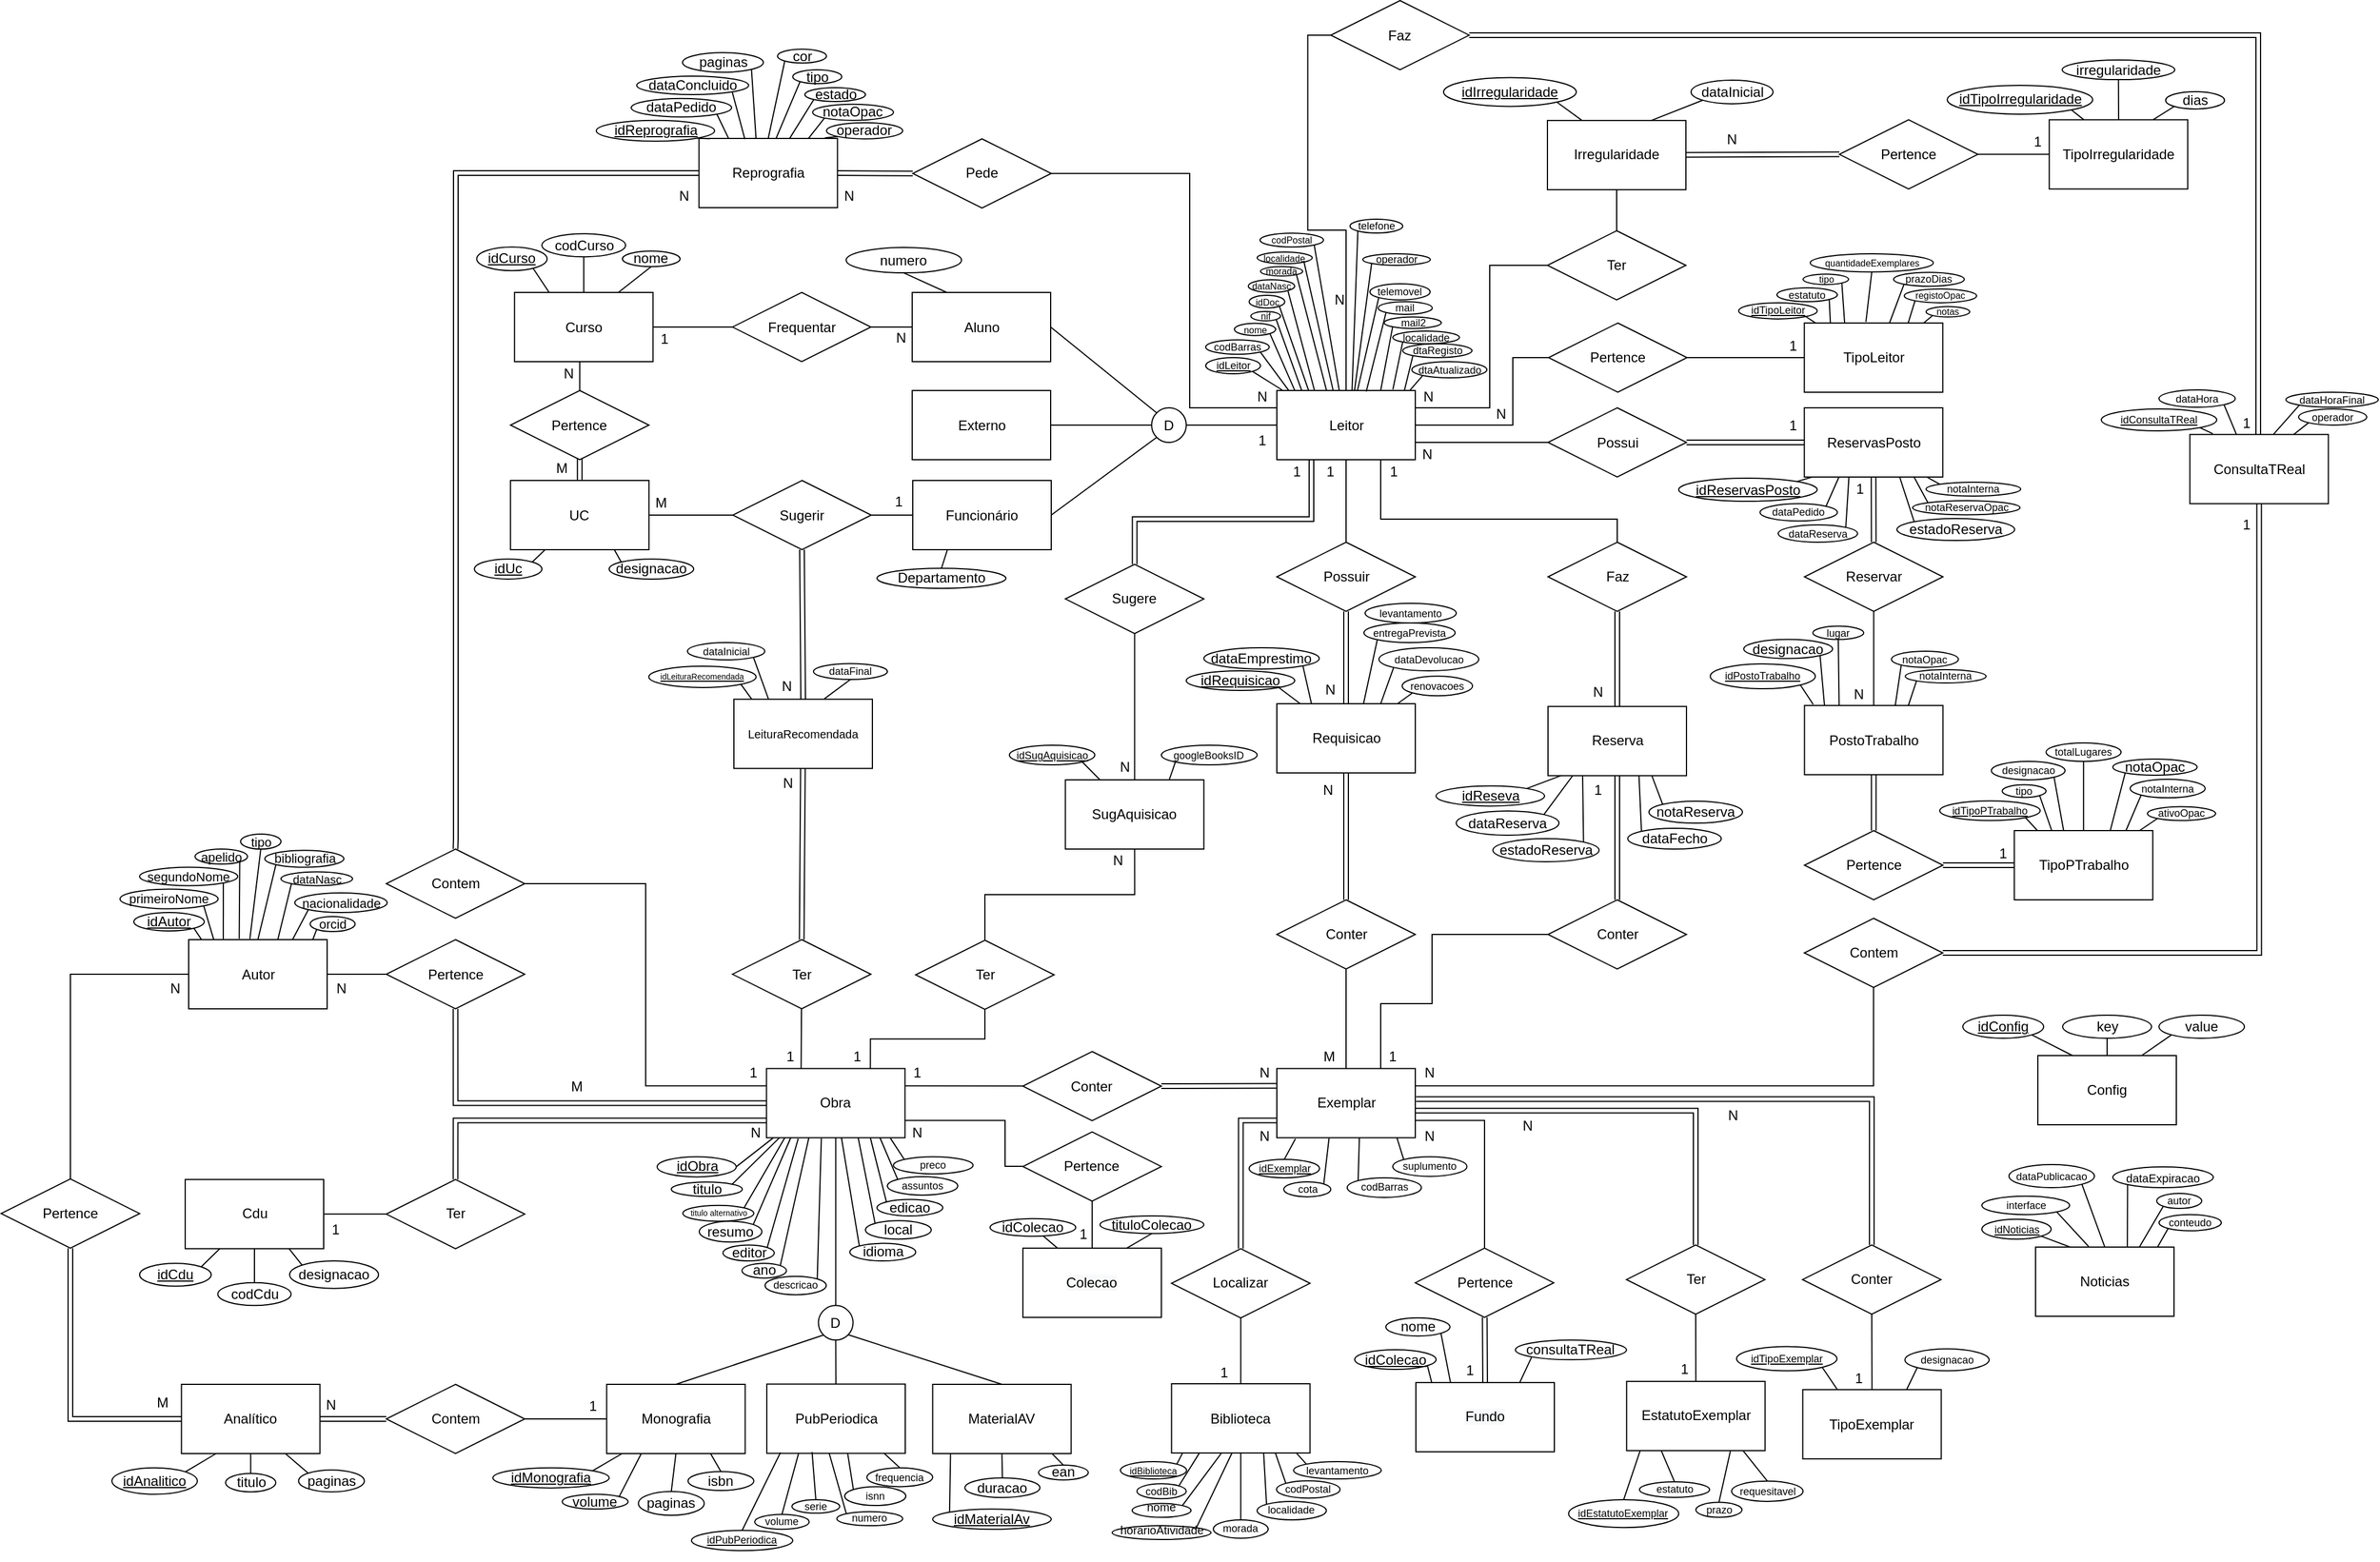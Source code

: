 <mxfile version="13.8.1" type="device"><diagram id="8KhDDaRiPGF0H9WiyI7R" name="Page-1"><mxGraphModel dx="1505" dy="1633" grid="1" gridSize="10" guides="1" tooltips="1" connect="1" arrows="1" fold="1" page="1" pageScale="1" pageWidth="827" pageHeight="1169" math="0" shadow="0"><root><mxCell id="0"/><mxCell id="1" parent="0"/><mxCell id="igQv4-VLDC38SClWUheN-1" style="edgeStyle=orthogonalEdgeStyle;rounded=0;comic=0;orthogonalLoop=1;jettySize=auto;html=1;exitX=0.5;exitY=1;exitDx=0;exitDy=0;shadow=0;startArrow=none;startFill=0;endArrow=none;endFill=0;strokeColor=#000000;entryX=0.5;entryY=0;entryDx=0;entryDy=0;" parent="1" source="igQv4-VLDC38SClWUheN-2" target="igQv4-VLDC38SClWUheN-163" edge="1"><mxGeometry relative="1" as="geometry"><mxPoint x="1135.5" y="411" as="targetPoint"/></mxGeometry></mxCell><mxCell id="f5J5ejxUjJcKkXr5g46R-28" style="edgeStyle=orthogonalEdgeStyle;rounded=0;orthogonalLoop=1;jettySize=auto;html=1;exitX=0.75;exitY=1;exitDx=0;exitDy=0;entryX=0.5;entryY=0;entryDx=0;entryDy=0;endArrow=none;endFill=0;fontSize=10;" parent="1" source="igQv4-VLDC38SClWUheN-2" target="f5J5ejxUjJcKkXr5g46R-34" edge="1"><mxGeometry relative="1" as="geometry"><Array as="points"><mxPoint x="1165" y="380"/><mxPoint x="1371" y="380"/></Array></mxGeometry></mxCell><mxCell id="bnK0vs6WNLLf5ROjs6Nx-25" style="edgeStyle=none;rounded=0;orthogonalLoop=1;jettySize=auto;html=1;entryX=1;entryY=1;entryDx=0;entryDy=0;endArrow=none;endFill=0;fontSize=8;exitX=0.179;exitY=-0.003;exitDx=0;exitDy=0;exitPerimeter=0;" parent="1" target="igQv4-VLDC38SClWUheN-43" edge="1" source="igQv4-VLDC38SClWUheN-2"><mxGeometry relative="1" as="geometry"><mxPoint x="1102.5" y="268.5" as="sourcePoint"/><mxPoint x="1099.742" y="175.53" as="targetPoint"/></mxGeometry></mxCell><mxCell id="EoZFZ3FYMaGu3X9s9iMQ-8" style="edgeStyle=orthogonalEdgeStyle;rounded=0;orthogonalLoop=1;jettySize=auto;html=1;entryX=0;entryY=0.5;entryDx=0;entryDy=0;endArrow=none;endFill=0;fontSize=9;" edge="1" parent="1" source="igQv4-VLDC38SClWUheN-2" target="GlVh-qp3BG6K98NASYAu-41"><mxGeometry relative="1" as="geometry"><Array as="points"><mxPoint x="1280" y="299"/><mxPoint x="1280" y="240"/></Array></mxGeometry></mxCell><mxCell id="EoZFZ3FYMaGu3X9s9iMQ-10" style="edgeStyle=orthogonalEdgeStyle;rounded=0;orthogonalLoop=1;jettySize=auto;html=1;exitX=0;exitY=0.25;exitDx=0;exitDy=0;entryX=1;entryY=0.5;entryDx=0;entryDy=0;endArrow=none;endFill=0;fontSize=9;" edge="1" parent="1" source="igQv4-VLDC38SClWUheN-2" target="igQv4-VLDC38SClWUheN-162"><mxGeometry relative="1" as="geometry"><Array as="points"><mxPoint x="1000" y="284"/><mxPoint x="1000" y="80"/></Array></mxGeometry></mxCell><mxCell id="igQv4-VLDC38SClWUheN-2" value="Leitor" style="rounded=0;whiteSpace=wrap;html=1;aspect=fixed;" parent="1" vertex="1"><mxGeometry x="1075.5" y="268.5" width="120" height="60" as="geometry"/></mxCell><mxCell id="igQv4-VLDC38SClWUheN-4" value="nome" style="ellipse;whiteSpace=wrap;html=1;fontSize=8;" parent="1" vertex="1"><mxGeometry x="1038.75" y="210.19" width="35.75" height="10.63" as="geometry"/></mxCell><mxCell id="igQv4-VLDC38SClWUheN-6" style="rounded=0;orthogonalLoop=1;jettySize=auto;html=1;exitX=1;exitY=1;exitDx=0;exitDy=0;endArrow=none;endFill=0;" parent="1" source="igQv4-VLDC38SClWUheN-7" edge="1"><mxGeometry relative="1" as="geometry"><mxPoint x="1080" y="268" as="targetPoint"/></mxGeometry></mxCell><mxCell id="igQv4-VLDC38SClWUheN-7" value="idLeitor" style="ellipse;whiteSpace=wrap;html=1;fontStyle=4;fontSize=9;" parent="1" vertex="1"><mxGeometry x="1013.88" y="240" width="47.5" height="14" as="geometry"/></mxCell><mxCell id="igQv4-VLDC38SClWUheN-9" value="&lt;div style=&quot;font-size: 8px;&quot;&gt;morada&lt;/div&gt;" style="ellipse;whiteSpace=wrap;html=1;fontSize=8;" parent="1" vertex="1"><mxGeometry x="1061.38" y="161.13" width="36.5" height="8.13" as="geometry"/></mxCell><mxCell id="f5J5ejxUjJcKkXr5g46R-26" style="edgeStyle=none;rounded=0;orthogonalLoop=1;jettySize=auto;html=1;entryX=0;entryY=1;entryDx=0;entryDy=0;endArrow=none;endFill=0;fontSize=10;exitX=0.791;exitY=-0.002;exitDx=0;exitDy=0;exitPerimeter=0;" parent="1" source="igQv4-VLDC38SClWUheN-10" target="GlVh-qp3BG6K98NASYAu-55" edge="1"><mxGeometry relative="1" as="geometry"><mxPoint x="652.25" y="56" as="sourcePoint"/></mxGeometry></mxCell><mxCell id="bnK0vs6WNLLf5ROjs6Nx-64" style="edgeStyle=orthogonalEdgeStyle;shape=link;rounded=0;orthogonalLoop=1;jettySize=auto;html=1;endArrow=none;endFill=0;fontSize=8;exitX=0;exitY=0.5;exitDx=0;exitDy=0;entryX=0.5;entryY=0;entryDx=0;entryDy=0;" parent="1" source="igQv4-VLDC38SClWUheN-10" target="bnK0vs6WNLLf5ROjs6Nx-61" edge="1"><mxGeometry relative="1" as="geometry"><Array as="points"><mxPoint x="364" y="80"/><mxPoint x="364" y="657"/></Array><mxPoint x="460" y="50" as="sourcePoint"/></mxGeometry></mxCell><mxCell id="igQv4-VLDC38SClWUheN-10" value="Reprografia" style="rounded=0;whiteSpace=wrap;html=1;aspect=fixed;" parent="1" vertex="1"><mxGeometry x="574.75" y="50" width="120" height="60" as="geometry"/></mxCell><mxCell id="igQv4-VLDC38SClWUheN-12" value="" style="html=1;entryX=0;entryY=0.5;entryDx=0;entryDy=0;exitX=1;exitY=0.5;exitDx=0;exitDy=0;startArrow=none;startFill=0;endArrow=none;endFill=0;shape=link;" parent="1" source="igQv4-VLDC38SClWUheN-10" target="igQv4-VLDC38SClWUheN-162" edge="1"><mxGeometry width="50" height="50" relative="1" as="geometry"><mxPoint x="669.25" y="306.5" as="sourcePoint"/><mxPoint x="781.25" y="88" as="targetPoint"/></mxGeometry></mxCell><mxCell id="igQv4-VLDC38SClWUheN-13" value="idReprografia" style="ellipse;whiteSpace=wrap;html=1;fontStyle=4" parent="1" vertex="1"><mxGeometry x="485.75" y="34.37" width="102.5" height="18" as="geometry"/></mxCell><mxCell id="igQv4-VLDC38SClWUheN-14" style="rounded=0;orthogonalLoop=1;jettySize=auto;html=1;endArrow=none;endFill=0;exitX=1;exitY=1;exitDx=0;exitDy=0;entryX=0.215;entryY=0.005;entryDx=0;entryDy=0;entryPerimeter=0;" parent="1" source="nJ5kXcv6Jco8oBF8376o-63" target="igQv4-VLDC38SClWUheN-10" edge="1"><mxGeometry relative="1" as="geometry"><mxPoint x="532.25" y="-9.0" as="sourcePoint"/><mxPoint x="622.25" y="58" as="targetPoint"/></mxGeometry></mxCell><mxCell id="igQv4-VLDC38SClWUheN-15" value="paginas" style="ellipse;whiteSpace=wrap;html=1;" parent="1" vertex="1"><mxGeometry x="560.5" y="-24.38" width="70" height="17" as="geometry"/></mxCell><mxCell id="igQv4-VLDC38SClWUheN-16" style="rounded=0;orthogonalLoop=1;jettySize=auto;html=1;exitX=1;exitY=1;exitDx=0;exitDy=0;endArrow=none;endFill=0;entryX=0.331;entryY=0.011;entryDx=0;entryDy=0;entryPerimeter=0;" parent="1" source="nJ5kXcv6Jco8oBF8376o-64" target="igQv4-VLDC38SClWUheN-10" edge="1"><mxGeometry relative="1" as="geometry"><mxPoint x="612.25" y="58" as="targetPoint"/><mxPoint x="627.25" y="-3.75" as="sourcePoint"/></mxGeometry></mxCell><mxCell id="igQv4-VLDC38SClWUheN-18" style="rounded=0;orthogonalLoop=1;jettySize=auto;html=1;endArrow=none;endFill=0;exitX=0;exitY=1;exitDx=0;exitDy=0;entryX=0.653;entryY=0.005;entryDx=0;entryDy=0;entryPerimeter=0;" parent="1" source="nJ5kXcv6Jco8oBF8376o-62" edge="1" target="igQv4-VLDC38SClWUheN-10"><mxGeometry relative="1" as="geometry"><mxPoint x="697.257" y="-3.781" as="sourcePoint"/><mxPoint x="658.25" y="57" as="targetPoint"/></mxGeometry></mxCell><mxCell id="igQv4-VLDC38SClWUheN-20" style="rounded=0;orthogonalLoop=1;jettySize=auto;html=1;exitX=1;exitY=1;exitDx=0;exitDy=0;endArrow=none;endFill=0;elbow=vertical;entryX=0.078;entryY=0.005;entryDx=0;entryDy=0;entryPerimeter=0;" parent="1" source="igQv4-VLDC38SClWUheN-13" edge="1" target="igQv4-VLDC38SClWUheN-10"><mxGeometry relative="1" as="geometry"><mxPoint x="810.25" y="-161.75" as="sourcePoint"/><mxPoint x="589.25" y="57" as="targetPoint"/></mxGeometry></mxCell><mxCell id="igQv4-VLDC38SClWUheN-25" value="&lt;div style=&quot;font-size: 9px&quot;&gt;telemovel&lt;/div&gt;" style="ellipse;whiteSpace=wrap;html=1;fontSize=9;" parent="1" vertex="1"><mxGeometry x="1156.12" y="176" width="52.25" height="14" as="geometry"/></mxCell><mxCell id="kkzpOjwFDEaVYpT06162-52" style="edgeStyle=orthogonalEdgeStyle;rounded=0;orthogonalLoop=1;jettySize=auto;html=1;exitX=0;exitY=0.5;exitDx=0;exitDy=0;endArrow=none;endFill=0;fontFamily=Helvetica;fontSize=7;entryX=0.5;entryY=1;entryDx=0;entryDy=0;shape=link;" parent="1" source="igQv4-VLDC38SClWUheN-27" target="nJ5kXcv6Jco8oBF8376o-12" edge="1"><mxGeometry relative="1" as="geometry"><mxPoint x="280" y="886.278" as="targetPoint"/></mxGeometry></mxCell><mxCell id="bnK0vs6WNLLf5ROjs6Nx-35" style="edgeStyle=orthogonalEdgeStyle;rounded=0;orthogonalLoop=1;jettySize=auto;html=1;exitX=0.75;exitY=0;exitDx=0;exitDy=0;entryX=0.5;entryY=1;entryDx=0;entryDy=0;endArrow=none;endFill=0;fontSize=8;" parent="1" source="igQv4-VLDC38SClWUheN-27" target="bnK0vs6WNLLf5ROjs6Nx-34" edge="1"><mxGeometry relative="1" as="geometry"/></mxCell><mxCell id="EoZFZ3FYMaGu3X9s9iMQ-65" style="edgeStyle=orthogonalEdgeStyle;rounded=0;orthogonalLoop=1;jettySize=auto;html=1;exitX=1;exitY=0.75;exitDx=0;exitDy=0;entryX=0;entryY=0.5;entryDx=0;entryDy=0;endArrow=none;endFill=0;fontSize=10;" edge="1" parent="1" source="igQv4-VLDC38SClWUheN-27" target="EoZFZ3FYMaGu3X9s9iMQ-64"><mxGeometry relative="1" as="geometry"><Array as="points"><mxPoint x="840" y="901"/><mxPoint x="840" y="941"/><mxPoint x="860" y="941"/></Array></mxGeometry></mxCell><mxCell id="igQv4-VLDC38SClWUheN-27" value="Obra" style="rounded=0;whiteSpace=wrap;html=1;aspect=fixed;" parent="1" vertex="1"><mxGeometry x="633.25" y="856.25" width="120" height="60" as="geometry"/></mxCell><mxCell id="igQv4-VLDC38SClWUheN-28" style="rounded=0;orthogonalLoop=1;jettySize=auto;html=1;endArrow=none;endFill=0;entryX=1;entryY=0.5;entryDx=0;entryDy=0;exitX=0.049;exitY=1.001;exitDx=0;exitDy=0;exitPerimeter=0;" parent="1" source="igQv4-VLDC38SClWUheN-27" target="igQv4-VLDC38SClWUheN-29" edge="1"><mxGeometry relative="1" as="geometry"><mxPoint x="610" y="917" as="sourcePoint"/><mxPoint x="619" y="932.25" as="targetPoint"/></mxGeometry></mxCell><mxCell id="igQv4-VLDC38SClWUheN-29" value="idObra" style="ellipse;whiteSpace=wrap;html=1;fontStyle=4" parent="1" vertex="1"><mxGeometry x="538.5" y="932.69" width="68.5" height="17.5" as="geometry"/></mxCell><mxCell id="igQv4-VLDC38SClWUheN-30" style="rounded=0;orthogonalLoop=1;jettySize=auto;html=1;endArrow=none;endFill=0;exitX=1;exitY=0;exitDx=0;exitDy=0;entryX=0.093;entryY=1.001;entryDx=0;entryDy=0;entryPerimeter=0;" parent="1" source="igQv4-VLDC38SClWUheN-31" target="igQv4-VLDC38SClWUheN-27" edge="1"><mxGeometry relative="1" as="geometry"><mxPoint x="689" y="912.25" as="sourcePoint"/><mxPoint x="573" y="1222.25" as="targetPoint"/></mxGeometry></mxCell><mxCell id="igQv4-VLDC38SClWUheN-31" value="titulo" style="ellipse;whiteSpace=wrap;html=1;" parent="1" vertex="1"><mxGeometry x="550.75" y="954.63" width="61.5" height="12.41" as="geometry"/></mxCell><mxCell id="3nldgWLk36MqB2wziIpt-12" style="rounded=0;orthogonalLoop=1;jettySize=auto;html=1;entryX=0.5;entryY=0;entryDx=0;entryDy=0;shape=link;exitX=1.006;exitY=0.442;exitDx=0;exitDy=0;exitPerimeter=0;edgeStyle=orthogonalEdgeStyle;" parent="1" source="igQv4-VLDC38SClWUheN-33" target="3nldgWLk36MqB2wziIpt-3" edge="1"><mxGeometry relative="1" as="geometry"/></mxCell><mxCell id="f5J5ejxUjJcKkXr5g46R-36" style="edgeStyle=orthogonalEdgeStyle;rounded=0;orthogonalLoop=1;jettySize=auto;html=1;exitX=0.75;exitY=0;exitDx=0;exitDy=0;endArrow=none;endFill=0;fontSize=10;entryX=0;entryY=0.5;entryDx=0;entryDy=0;" parent="1" source="igQv4-VLDC38SClWUheN-33" target="GlVh-qp3BG6K98NASYAu-130" edge="1"><mxGeometry relative="1" as="geometry"><mxPoint x="1340" y="740" as="targetPoint"/><Array as="points"><mxPoint x="1166" y="800"/><mxPoint x="1210" y="800"/><mxPoint x="1210" y="740"/></Array></mxGeometry></mxCell><mxCell id="igQv4-VLDC38SClWUheN-33" value="Exemplar" style="rounded=0;whiteSpace=wrap;html=1;aspect=fixed;" parent="1" vertex="1"><mxGeometry x="1075.5" y="856.25" width="120" height="60" as="geometry"/></mxCell><mxCell id="igQv4-VLDC38SClWUheN-34" style="edgeStyle=orthogonalEdgeStyle;shape=link;rounded=0;orthogonalLoop=1;jettySize=auto;html=1;entryX=0.5;entryY=1;entryDx=0;entryDy=0;exitX=0.5;exitY=0;exitDx=0;exitDy=0;" parent="1" source="igQv4-VLDC38SClWUheN-155" target="igQv4-VLDC38SClWUheN-122" edge="1"><mxGeometry relative="1" as="geometry"><mxPoint x="1135.5" y="721.25" as="sourcePoint"/></mxGeometry></mxCell><mxCell id="igQv4-VLDC38SClWUheN-37" value="N" style="text;html=1;strokeColor=none;fillColor=none;align=center;verticalAlign=middle;whiteSpace=wrap;rounded=0;" parent="1" vertex="1"><mxGeometry x="1054.5" y="850" width="20" height="20" as="geometry"/></mxCell><mxCell id="igQv4-VLDC38SClWUheN-42" style="rounded=0;orthogonalLoop=1;jettySize=auto;html=1;endArrow=none;endFill=0;exitX=1;exitY=1;exitDx=0;exitDy=0;entryX=0.085;entryY=-0.003;entryDx=0;entryDy=0;entryPerimeter=0;" parent="1" source="igQv4-VLDC38SClWUheN-229" edge="1" target="igQv4-VLDC38SClWUheN-2"><mxGeometry relative="1" as="geometry"><mxPoint x="1090" y="268" as="targetPoint"/><mxPoint x="1089" y="197" as="sourcePoint"/></mxGeometry></mxCell><mxCell id="igQv4-VLDC38SClWUheN-43" value="&lt;div style=&quot;font-size: 8px;&quot;&gt;nif&lt;/div&gt;" style="ellipse;whiteSpace=wrap;html=1;fontSize=8;" parent="1" vertex="1"><mxGeometry x="1053" y="200" width="25.75" height="8.12" as="geometry"/></mxCell><mxCell id="igQv4-VLDC38SClWUheN-44" style="rounded=0;orthogonalLoop=1;jettySize=auto;html=1;endArrow=none;endFill=0;exitX=1;exitY=0;exitDx=0;exitDy=0;" parent="1" source="igQv4-VLDC38SClWUheN-51" edge="1"><mxGeometry relative="1" as="geometry"><mxPoint x="630" y="1050" as="sourcePoint"/><mxPoint x="670" y="916" as="targetPoint"/></mxGeometry></mxCell><mxCell id="igQv4-VLDC38SClWUheN-47" value="EstatutoExemplar" style="rounded=0;whiteSpace=wrap;html=1;aspect=fixed;" parent="1" vertex="1"><mxGeometry x="1378.63" y="1127.45" width="120" height="60" as="geometry"/></mxCell><mxCell id="igQv4-VLDC38SClWUheN-50" value="editor" style="ellipse;whiteSpace=wrap;html=1;" parent="1" vertex="1"><mxGeometry x="595.5" y="1009.21" width="44.5" height="13.82" as="geometry"/></mxCell><mxCell id="igQv4-VLDC38SClWUheN-51" value="ano" style="ellipse;whiteSpace=wrap;html=1;" parent="1" vertex="1"><mxGeometry x="612" y="1025.09" width="38.5" height="12.76" as="geometry"/></mxCell><mxCell id="igQv4-VLDC38SClWUheN-52" value="resumo" style="ellipse;whiteSpace=wrap;html=1;" parent="1" vertex="1"><mxGeometry x="575" y="988.68" width="54.25" height="17.99" as="geometry"/></mxCell><mxCell id="igQv4-VLDC38SClWUheN-53" value="assuntos" style="ellipse;whiteSpace=wrap;html=1;fontSize=9;" parent="1" vertex="1"><mxGeometry x="738" y="950" width="61" height="16" as="geometry"/></mxCell><mxCell id="igQv4-VLDC38SClWUheN-54" value="cota" style="ellipse;whiteSpace=wrap;html=1;fontSize=9;" parent="1" vertex="1"><mxGeometry x="1081.5" y="954.44" width="40.75" height="13" as="geometry"/></mxCell><mxCell id="igQv4-VLDC38SClWUheN-56" value="idEstatutoExemplar" style="ellipse;whiteSpace=wrap;html=1;fontStyle=4;fontSize=9;" parent="1" vertex="1"><mxGeometry x="1328.38" y="1230" width="95.37" height="24.13" as="geometry"/></mxCell><mxCell id="igQv4-VLDC38SClWUheN-57" value="estatuto" style="ellipse;whiteSpace=wrap;html=1;fontSize=9;" parent="1" vertex="1"><mxGeometry x="1389.76" y="1214.48" width="60.75" height="13.48" as="geometry"/></mxCell><mxCell id="igQv4-VLDC38SClWUheN-58" value="prazo" style="ellipse;whiteSpace=wrap;html=1;verticalAlign=middle;fontSize=9;" parent="1" vertex="1"><mxGeometry x="1438.62" y="1232.31" width="40" height="13" as="geometry"/></mxCell><mxCell id="igQv4-VLDC38SClWUheN-59" style="rounded=0;orthogonalLoop=1;jettySize=auto;html=1;endArrow=none;endFill=0;entryX=0.098;entryY=0.999;entryDx=0;entryDy=0;exitX=0.5;exitY=0;exitDx=0;exitDy=0;entryPerimeter=0;" parent="1" source="igQv4-VLDC38SClWUheN-56" target="igQv4-VLDC38SClWUheN-47" edge="1"><mxGeometry relative="1" as="geometry"><mxPoint x="1409" y="1288" as="sourcePoint"/><mxPoint x="1406" y="1152" as="targetPoint"/></mxGeometry></mxCell><mxCell id="igQv4-VLDC38SClWUheN-60" style="rounded=0;orthogonalLoop=1;jettySize=auto;html=1;endArrow=none;endFill=0;exitX=0.5;exitY=0;exitDx=0;exitDy=0;entryX=0.25;entryY=1;entryDx=0;entryDy=0;" parent="1" source="igQv4-VLDC38SClWUheN-57" target="igQv4-VLDC38SClWUheN-47" edge="1"><mxGeometry relative="1" as="geometry"><mxPoint x="1421" y="1262.43" as="sourcePoint"/><mxPoint x="1444" y="1222.43" as="targetPoint"/></mxGeometry></mxCell><mxCell id="igQv4-VLDC38SClWUheN-61" style="rounded=0;orthogonalLoop=1;jettySize=auto;html=1;endArrow=none;endFill=0;exitX=0.5;exitY=0;exitDx=0;exitDy=0;entryX=0.75;entryY=1;entryDx=0;entryDy=0;" parent="1" source="igQv4-VLDC38SClWUheN-58" target="igQv4-VLDC38SClWUheN-47" edge="1"><mxGeometry relative="1" as="geometry"><mxPoint x="1472" y="1302.43" as="sourcePoint"/><mxPoint x="1474" y="1222.43" as="targetPoint"/></mxGeometry></mxCell><mxCell id="igQv4-VLDC38SClWUheN-63" style="rounded=0;orthogonalLoop=1;jettySize=auto;html=1;endArrow=none;endFill=0;entryX=0.5;entryY=1;entryDx=0;entryDy=0;exitX=0.5;exitY=0;exitDx=0;exitDy=0;" parent="1" source="igQv4-VLDC38SClWUheN-47" target="igQv4-VLDC38SClWUheN-156" edge="1"><mxGeometry relative="1" as="geometry"><mxPoint x="1329.46" y="1131.43" as="sourcePoint"/><mxPoint x="1534.25" y="891.68" as="targetPoint"/></mxGeometry></mxCell><mxCell id="igQv4-VLDC38SClWUheN-64" value="1" style="text;html=1;strokeColor=none;fillColor=none;align=center;verticalAlign=middle;whiteSpace=wrap;rounded=0;" parent="1" vertex="1"><mxGeometry x="1418.62" y="1107.45" width="20" height="20" as="geometry"/></mxCell><mxCell id="igQv4-VLDC38SClWUheN-65" value="idExemplar" style="ellipse;whiteSpace=wrap;html=1;fontStyle=4;fontSize=9;" parent="1" vertex="1"><mxGeometry x="1051.5" y="934.94" width="61" height="16" as="geometry"/></mxCell><mxCell id="igQv4-VLDC38SClWUheN-66" style="rounded=0;orthogonalLoop=1;jettySize=auto;html=1;endArrow=none;endFill=0;entryX=0.134;entryY=1.017;entryDx=0;entryDy=0;exitX=0.5;exitY=0;exitDx=0;exitDy=0;entryPerimeter=0;" parent="1" source="igQv4-VLDC38SClWUheN-65" target="igQv4-VLDC38SClWUheN-33" edge="1"><mxGeometry relative="1" as="geometry"><mxPoint x="1038.4" y="916.25" as="sourcePoint"/><mxPoint x="1020.503" y="885.75" as="targetPoint"/></mxGeometry></mxCell><mxCell id="igQv4-VLDC38SClWUheN-69" style="rounded=0;orthogonalLoop=1;jettySize=auto;html=1;endArrow=none;endFill=0;exitX=1;exitY=0;exitDx=0;exitDy=0;entryX=0.377;entryY=1.008;entryDx=0;entryDy=0;entryPerimeter=0;" parent="1" source="igQv4-VLDC38SClWUheN-54" target="igQv4-VLDC38SClWUheN-33" edge="1"><mxGeometry relative="1" as="geometry"><mxPoint x="1252" y="915.25" as="sourcePoint"/><mxPoint x="1170.5" y="892" as="targetPoint"/></mxGeometry></mxCell><mxCell id="igQv4-VLDC38SClWUheN-72" style="rounded=0;orthogonalLoop=1;jettySize=auto;html=1;entryX=0;entryY=0.25;entryDx=0;entryDy=0;endArrow=none;endFill=0;exitX=1;exitY=0.5;exitDx=0;exitDy=0;edgeStyle=orthogonalEdgeStyle;" parent="1" source="bnK0vs6WNLLf5ROjs6Nx-61" target="igQv4-VLDC38SClWUheN-27" edge="1"><mxGeometry relative="1" as="geometry"><mxPoint x="397.5" y="802" as="sourcePoint"/></mxGeometry></mxCell><mxCell id="igQv4-VLDC38SClWUheN-81" style="rounded=0;orthogonalLoop=1;jettySize=auto;html=1;exitX=1;exitY=1;exitDx=0;exitDy=0;endArrow=none;endFill=0;entryX=0.412;entryY=0.005;entryDx=0;entryDy=0;entryPerimeter=0;" parent="1" source="igQv4-VLDC38SClWUheN-15" target="igQv4-VLDC38SClWUheN-10" edge="1"><mxGeometry relative="1" as="geometry"><mxPoint x="635.25" y="58" as="targetPoint"/><mxPoint x="1084.25" y="-182.75" as="sourcePoint"/></mxGeometry></mxCell><mxCell id="igQv4-VLDC38SClWUheN-82" value="idCdu" style="ellipse;whiteSpace=wrap;html=1;fontStyle=4" parent="1" vertex="1"><mxGeometry x="90" y="1025.09" width="62" height="19.81" as="geometry"/></mxCell><mxCell id="igQv4-VLDC38SClWUheN-85" style="rounded=0;orthogonalLoop=1;jettySize=auto;html=1;endArrow=none;endFill=0;exitX=0.25;exitY=1;exitDx=0;exitDy=0;entryX=1;entryY=0;entryDx=0;entryDy=0;" parent="1" source="GlVh-qp3BG6K98NASYAu-255" target="igQv4-VLDC38SClWUheN-82" edge="1"><mxGeometry relative="1" as="geometry"><mxPoint x="402.25" y="1140.76" as="sourcePoint"/><mxPoint x="376.5" y="1104.13" as="targetPoint"/></mxGeometry></mxCell><mxCell id="igQv4-VLDC38SClWUheN-89" style="edgeStyle=orthogonalEdgeStyle;rounded=0;comic=0;orthogonalLoop=1;jettySize=auto;html=1;entryX=0;entryY=0.75;entryDx=0;entryDy=0;shadow=0;endArrow=none;endFill=0;strokeColor=#000000;shape=link;exitX=0.5;exitY=0;exitDx=0;exitDy=0;" parent="1" source="igQv4-VLDC38SClWUheN-161" target="igQv4-VLDC38SClWUheN-27" edge="1"><mxGeometry relative="1" as="geometry"><mxPoint x="398.0" y="980" as="sourcePoint"/></mxGeometry></mxCell><mxCell id="igQv4-VLDC38SClWUheN-90" value="N" style="text;html=1;strokeColor=none;fillColor=none;align=center;verticalAlign=middle;whiteSpace=wrap;rounded=0;" parent="1" vertex="1"><mxGeometry x="613.5" y="902.25" width="20" height="20" as="geometry"/></mxCell><mxCell id="igQv4-VLDC38SClWUheN-93" value="N" style="text;html=1;strokeColor=none;fillColor=none;align=center;verticalAlign=middle;whiteSpace=wrap;rounded=0;" parent="1" vertex="1"><mxGeometry x="1110.25" y="605.25" width="20" height="20" as="geometry"/></mxCell><mxCell id="igQv4-VLDC38SClWUheN-94" value="idReq&lt;span style=&quot;text-decoration: none&quot;&gt;uisicao&lt;/span&gt;" style="ellipse;whiteSpace=wrap;html=1;fontStyle=4" parent="1" vertex="1"><mxGeometry x="997" y="511.5" width="94" height="17" as="geometry"/></mxCell><mxCell id="igQv4-VLDC38SClWUheN-95" style="rounded=0;orthogonalLoop=1;jettySize=auto;html=1;endArrow=none;endFill=0;entryX=1;entryY=1;entryDx=0;entryDy=0;exitX=0.191;exitY=0.033;exitDx=0;exitDy=0;exitPerimeter=0;" parent="1" source="igQv4-VLDC38SClWUheN-122" target="igQv4-VLDC38SClWUheN-94" edge="1"><mxGeometry relative="1" as="geometry"><mxPoint x="1493.661" y="891.75" as="sourcePoint"/><mxPoint x="1475.585" y="916.169" as="targetPoint"/></mxGeometry></mxCell><mxCell id="igQv4-VLDC38SClWUheN-96" value="renovacoes" style="ellipse;whiteSpace=wrap;html=1;fontSize=9;" parent="1" vertex="1"><mxGeometry x="1184.13" y="516.13" width="61" height="17" as="geometry"/></mxCell><mxCell id="igQv4-VLDC38SClWUheN-97" style="rounded=0;orthogonalLoop=1;jettySize=auto;html=1;endArrow=none;endFill=0;exitX=0;exitY=1;exitDx=0;exitDy=0;entryX=0.863;entryY=0.012;entryDx=0;entryDy=0;entryPerimeter=0;" parent="1" source="igQv4-VLDC38SClWUheN-96" target="igQv4-VLDC38SClWUheN-122" edge="1"><mxGeometry relative="1" as="geometry"><mxPoint x="1615.75" y="960" as="sourcePoint"/><mxPoint x="1587.15" y="893.26" as="targetPoint"/></mxGeometry></mxCell><mxCell id="igQv4-VLDC38SClWUheN-98" value="1" style="text;html=1;strokeColor=none;fillColor=none;align=center;verticalAlign=middle;whiteSpace=wrap;rounded=0;" parent="1" vertex="1"><mxGeometry x="249.5" y="986.12" width="20" height="20" as="geometry"/></mxCell><mxCell id="igQv4-VLDC38SClWUheN-99" value="idioma" style="ellipse;whiteSpace=wrap;html=1;" parent="1" vertex="1"><mxGeometry x="705.5" y="1007.81" width="57" height="15.22" as="geometry"/></mxCell><mxCell id="igQv4-VLDC38SClWUheN-105" value="isbn" style="ellipse;whiteSpace=wrap;html=1;" parent="1" vertex="1"><mxGeometry x="565.25" y="1205.61" width="57" height="16.37" as="geometry"/></mxCell><mxCell id="igQv4-VLDC38SClWUheN-115" value="N" style="text;html=1;strokeColor=none;fillColor=none;align=center;verticalAlign=middle;whiteSpace=wrap;rounded=0;" parent="1" vertex="1"><mxGeometry x="1198" y="905.12" width="20" height="20" as="geometry"/></mxCell><mxCell id="igQv4-VLDC38SClWUheN-121" style="edgeStyle=orthogonalEdgeStyle;rounded=0;comic=0;orthogonalLoop=1;jettySize=auto;html=1;entryX=0.5;entryY=0;entryDx=0;entryDy=0;shadow=0;startArrow=none;startFill=0;endArrow=none;endFill=0;strokeColor=#000000;exitX=0.5;exitY=1;exitDx=0;exitDy=0;" parent="1" source="igQv4-VLDC38SClWUheN-155" target="igQv4-VLDC38SClWUheN-33" edge="1"><mxGeometry relative="1" as="geometry"><mxPoint x="1135.5" y="801.25" as="sourcePoint"/></mxGeometry></mxCell><mxCell id="igQv4-VLDC38SClWUheN-122" value="Requisicao" style="rounded=0;whiteSpace=wrap;html=1;aspect=fixed;" parent="1" vertex="1"><mxGeometry x="1075.5" y="540" width="120" height="60" as="geometry"/></mxCell><mxCell id="igQv4-VLDC38SClWUheN-123" style="edgeStyle=orthogonalEdgeStyle;rounded=0;comic=0;orthogonalLoop=1;jettySize=auto;html=1;shadow=0;startArrow=none;startFill=0;endArrow=none;endFill=0;strokeColor=#000000;shape=link;entryX=0.5;entryY=0;entryDx=0;entryDy=0;exitX=0.5;exitY=1;exitDx=0;exitDy=0;" parent="1" source="igQv4-VLDC38SClWUheN-163" target="igQv4-VLDC38SClWUheN-122" edge="1"><mxGeometry relative="1" as="geometry"><mxPoint x="1262" y="760.62" as="targetPoint"/><mxPoint x="1135.5" y="556" as="sourcePoint"/></mxGeometry></mxCell><mxCell id="igQv4-VLDC38SClWUheN-125" value="M" style="text;html=1;strokeColor=none;fillColor=none;align=center;verticalAlign=middle;whiteSpace=wrap;rounded=0;" parent="1" vertex="1"><mxGeometry x="1110.5" y="836.25" width="20" height="20" as="geometry"/></mxCell><mxCell id="igQv4-VLDC38SClWUheN-128" value="1" style="text;html=1;strokeColor=none;fillColor=none;align=center;verticalAlign=middle;whiteSpace=wrap;rounded=0;" parent="1" vertex="1"><mxGeometry x="1111.5" y="328.5" width="20" height="20" as="geometry"/></mxCell><mxCell id="igQv4-VLDC38SClWUheN-131" value="dataEmprestimo&lt;br&gt;" style="ellipse;whiteSpace=wrap;html=1;" parent="1" vertex="1"><mxGeometry x="1012.25" y="491.5" width="100" height="18.5" as="geometry"/></mxCell><mxCell id="igQv4-VLDC38SClWUheN-132" style="rounded=0;orthogonalLoop=1;jettySize=auto;html=1;endArrow=none;endFill=0;entryX=1;entryY=1;entryDx=0;entryDy=0;exitX=0.25;exitY=0;exitDx=0;exitDy=0;" parent="1" source="igQv4-VLDC38SClWUheN-122" target="igQv4-VLDC38SClWUheN-131" edge="1"><mxGeometry relative="1" as="geometry"><mxPoint x="1105.5" y="615" as="sourcePoint"/><mxPoint x="1085.5" y="565" as="targetPoint"/></mxGeometry></mxCell><mxCell id="igQv4-VLDC38SClWUheN-133" style="rounded=0;orthogonalLoop=1;jettySize=auto;html=1;endArrow=none;endFill=0;entryX=0;entryY=1;entryDx=0;entryDy=0;exitX=0.626;exitY=0;exitDx=0;exitDy=0;exitPerimeter=0;" parent="1" source="igQv4-VLDC38SClWUheN-122" target="igQv4-VLDC38SClWUheN-134" edge="1"><mxGeometry relative="1" as="geometry"><mxPoint x="1193.5" y="680.5" as="sourcePoint"/><mxPoint x="1234.75" y="627.12" as="targetPoint"/></mxGeometry></mxCell><mxCell id="igQv4-VLDC38SClWUheN-134" value="entregaPrevista" style="ellipse;whiteSpace=wrap;html=1;fontSize=9;" parent="1" vertex="1"><mxGeometry x="1151" y="470" width="79" height="17" as="geometry"/></mxCell><mxCell id="igQv4-VLDC38SClWUheN-135" value="dataDevolucao" style="ellipse;whiteSpace=wrap;html=1;fontSize=9;" parent="1" vertex="1"><mxGeometry x="1164" y="491.5" width="86.5" height="20" as="geometry"/></mxCell><mxCell id="igQv4-VLDC38SClWUheN-136" style="rounded=0;orthogonalLoop=1;jettySize=auto;html=1;endArrow=none;endFill=0;exitX=0.75;exitY=0;exitDx=0;exitDy=0;entryX=0;entryY=1;entryDx=0;entryDy=0;" parent="1" source="igQv4-VLDC38SClWUheN-122" target="igQv4-VLDC38SClWUheN-135" edge="1"><mxGeometry relative="1" as="geometry"><mxPoint x="1170.5" y="615" as="sourcePoint"/><mxPoint x="1151" y="510" as="targetPoint"/></mxGeometry></mxCell><mxCell id="igQv4-VLDC38SClWUheN-139" style="rounded=0;orthogonalLoop=1;jettySize=auto;html=1;endArrow=none;endFill=0;exitX=0;exitY=0;exitDx=0;exitDy=0;" parent="1" source="igQv4-VLDC38SClWUheN-99" target="igQv4-VLDC38SClWUheN-27" edge="1"><mxGeometry relative="1" as="geometry"><mxPoint x="984" y="899.25" as="sourcePoint"/><mxPoint x="697" y="950" as="targetPoint"/></mxGeometry></mxCell><mxCell id="igQv4-VLDC38SClWUheN-140" style="rounded=0;orthogonalLoop=1;jettySize=auto;html=1;endArrow=none;endFill=0;exitX=1;exitY=0;exitDx=0;exitDy=0;entryX=0.176;entryY=0.996;entryDx=0;entryDy=0;entryPerimeter=0;" parent="1" source="igQv4-VLDC38SClWUheN-52" target="igQv4-VLDC38SClWUheN-27" edge="1"><mxGeometry relative="1" as="geometry"><mxPoint x="709" y="1030" as="sourcePoint"/><mxPoint x="676.5" y="916" as="targetPoint"/></mxGeometry></mxCell><mxCell id="igQv4-VLDC38SClWUheN-141" style="rounded=0;orthogonalLoop=1;jettySize=auto;html=1;endArrow=none;endFill=0;exitX=1;exitY=0;exitDx=0;exitDy=0;entryX=0.229;entryY=1.013;entryDx=0;entryDy=0;entryPerimeter=0;" parent="1" source="igQv4-VLDC38SClWUheN-50" target="igQv4-VLDC38SClWUheN-27" edge="1"><mxGeometry relative="1" as="geometry"><mxPoint x="709" y="1030" as="sourcePoint"/><mxPoint x="686.5" y="916" as="targetPoint"/></mxGeometry></mxCell><mxCell id="igQv4-VLDC38SClWUheN-142" style="rounded=0;orthogonalLoop=1;jettySize=auto;html=1;endArrow=none;endFill=0;exitX=0.5;exitY=0;exitDx=0;exitDy=0;entryX=0.75;entryY=1;entryDx=0;entryDy=0;" parent="1" source="igQv4-VLDC38SClWUheN-105" target="GlVh-qp3BG6K98NASYAu-262" edge="1"><mxGeometry relative="1" as="geometry"><mxPoint x="776" y="1020" as="sourcePoint"/><mxPoint x="746.5" y="916" as="targetPoint"/></mxGeometry></mxCell><mxCell id="igQv4-VLDC38SClWUheN-143" style="rounded=0;orthogonalLoop=1;jettySize=auto;html=1;endArrow=none;endFill=0;entryX=0.819;entryY=0.998;entryDx=0;entryDy=0;exitX=0;exitY=0;exitDx=0;exitDy=0;entryPerimeter=0;" parent="1" source="igQv4-VLDC38SClWUheN-53" target="igQv4-VLDC38SClWUheN-27" edge="1"><mxGeometry relative="1" as="geometry"><mxPoint x="757.5" y="1043.63" as="sourcePoint"/><mxPoint x="749.66" y="927.87" as="targetPoint"/></mxGeometry></mxCell><mxCell id="igQv4-VLDC38SClWUheN-152" style="rounded=0;orthogonalLoop=1;jettySize=auto;html=1;endArrow=none;endFill=0;exitX=0.5;exitY=0;exitDx=0;exitDy=0;shape=link;entryX=1.004;entryY=0.609;entryDx=0;entryDy=0;entryPerimeter=0;edgeStyle=orthogonalEdgeStyle;" parent="1" source="igQv4-VLDC38SClWUheN-156" target="igQv4-VLDC38SClWUheN-33" edge="1"><mxGeometry relative="1" as="geometry"><mxPoint x="1248.5" y="886.25" as="sourcePoint"/><mxPoint x="1196" y="886" as="targetPoint"/></mxGeometry></mxCell><mxCell id="igQv4-VLDC38SClWUheN-155" value="Conter" style="shape=rhombus;perimeter=rhombusPerimeter;whiteSpace=wrap;html=1;align=center;" parent="1" vertex="1"><mxGeometry x="1075.5" y="710" width="120" height="60" as="geometry"/></mxCell><mxCell id="igQv4-VLDC38SClWUheN-156" value="Ter" style="shape=rhombus;perimeter=rhombusPerimeter;whiteSpace=wrap;html=1;align=center;" parent="1" vertex="1"><mxGeometry x="1378.5" y="1009.21" width="120" height="60" as="geometry"/></mxCell><mxCell id="EoZFZ3FYMaGu3X9s9iMQ-81" style="rounded=0;orthogonalLoop=1;jettySize=auto;html=1;exitX=1;exitY=0.5;exitDx=0;exitDy=0;entryX=0;entryY=0.25;entryDx=0;entryDy=0;endArrow=none;endFill=0;fontSize=9;shape=link;" edge="1" parent="1" source="igQv4-VLDC38SClWUheN-158" target="igQv4-VLDC38SClWUheN-33"><mxGeometry relative="1" as="geometry"/></mxCell><mxCell id="EoZFZ3FYMaGu3X9s9iMQ-82" style="edgeStyle=none;rounded=0;orthogonalLoop=1;jettySize=auto;html=1;entryX=1;entryY=0.25;entryDx=0;entryDy=0;endArrow=none;endFill=0;fontSize=9;" edge="1" parent="1" source="igQv4-VLDC38SClWUheN-158" target="igQv4-VLDC38SClWUheN-27"><mxGeometry relative="1" as="geometry"/></mxCell><mxCell id="igQv4-VLDC38SClWUheN-158" value="Conter" style="shape=rhombus;perimeter=rhombusPerimeter;whiteSpace=wrap;html=1;align=center;" parent="1" vertex="1"><mxGeometry x="855.44" y="841.5" width="120" height="60" as="geometry"/></mxCell><mxCell id="igQv4-VLDC38SClWUheN-161" value="Ter" style="shape=rhombus;perimeter=rhombusPerimeter;whiteSpace=wrap;html=1;align=center;" parent="1" vertex="1"><mxGeometry x="303.75" y="952.41" width="120" height="60" as="geometry"/></mxCell><mxCell id="igQv4-VLDC38SClWUheN-162" value="Pede" style="shape=rhombus;perimeter=rhombusPerimeter;whiteSpace=wrap;html=1;align=center;" parent="1" vertex="1"><mxGeometry x="760" y="50.37" width="120" height="60" as="geometry"/></mxCell><mxCell id="igQv4-VLDC38SClWUheN-163" value="Possuir" style="shape=rhombus;perimeter=rhombusPerimeter;whiteSpace=wrap;html=1;align=center;" parent="1" vertex="1"><mxGeometry x="1075.5" y="400" width="120" height="60" as="geometry"/></mxCell><mxCell id="igQv4-VLDC38SClWUheN-165" value="edicao" style="ellipse;whiteSpace=wrap;html=1;" parent="1" vertex="1"><mxGeometry x="729" y="969.78" width="57" height="14.25" as="geometry"/></mxCell><mxCell id="igQv4-VLDC38SClWUheN-166" style="rounded=0;orthogonalLoop=1;jettySize=auto;html=1;endArrow=none;endFill=0;entryX=0.75;entryY=1;entryDx=0;entryDy=0;exitX=0;exitY=0;exitDx=0;exitDy=0;" parent="1" source="igQv4-VLDC38SClWUheN-165" target="igQv4-VLDC38SClWUheN-27" edge="1"><mxGeometry relative="1" as="geometry"><mxPoint x="784.139" y="1153.515" as="sourcePoint"/><mxPoint x="723.5" y="927.03" as="targetPoint"/></mxGeometry></mxCell><mxCell id="igQv4-VLDC38SClWUheN-167" value="local" style="ellipse;whiteSpace=wrap;html=1;" parent="1" vertex="1"><mxGeometry x="719" y="988.12" width="57" height="16" as="geometry"/></mxCell><mxCell id="igQv4-VLDC38SClWUheN-168" style="rounded=0;orthogonalLoop=1;jettySize=auto;html=1;endArrow=none;endFill=0;exitX=0;exitY=0;exitDx=0;exitDy=0;entryX=0.662;entryY=0.998;entryDx=0;entryDy=0;entryPerimeter=0;" parent="1" source="igQv4-VLDC38SClWUheN-167" target="igQv4-VLDC38SClWUheN-27" edge="1"><mxGeometry relative="1" as="geometry"><mxPoint x="736.087" y="1139.419" as="sourcePoint"/><mxPoint x="716.5" y="995" as="targetPoint"/></mxGeometry></mxCell><mxCell id="igQv4-VLDC38SClWUheN-169" value="1" style="text;html=1;strokeColor=none;fillColor=none;align=center;verticalAlign=middle;whiteSpace=wrap;rounded=0;" parent="1" vertex="1"><mxGeometry x="754" y="850" width="20" height="20" as="geometry"/></mxCell><mxCell id="igQv4-VLDC38SClWUheN-172" value="codBarras" style="ellipse;whiteSpace=wrap;html=1;fontSize=9;" parent="1" vertex="1"><mxGeometry x="1136.5" y="950.94" width="64.25" height="17" as="geometry"/></mxCell><mxCell id="igQv4-VLDC38SClWUheN-173" style="rounded=0;orthogonalLoop=1;jettySize=auto;html=1;endArrow=none;endFill=0;entryX=0.596;entryY=0.998;entryDx=0;entryDy=0;exitX=0;exitY=0;exitDx=0;exitDy=0;entryPerimeter=0;" parent="1" source="igQv4-VLDC38SClWUheN-172" target="igQv4-VLDC38SClWUheN-33" edge="1"><mxGeometry relative="1" as="geometry"><mxPoint x="1352.25" y="980" as="sourcePoint"/><mxPoint x="1235.75" y="981" as="targetPoint"/></mxGeometry></mxCell><mxCell id="igQv4-VLDC38SClWUheN-178" value="Localizar" style="shape=rhombus;perimeter=rhombusPerimeter;whiteSpace=wrap;html=1;align=center;" parent="1" vertex="1"><mxGeometry x="984.25" y="1012.41" width="120" height="60" as="geometry"/></mxCell><mxCell id="igQv4-VLDC38SClWUheN-194" value="N" style="text;html=1;strokeColor=none;fillColor=none;align=center;verticalAlign=middle;whiteSpace=wrap;rounded=0;" parent="1" vertex="1"><mxGeometry x="1053" y="263.5" width="20" height="20" as="geometry"/></mxCell><mxCell id="igQv4-VLDC38SClWUheN-221" value="1" style="text;html=1;strokeColor=none;fillColor=none;align=center;verticalAlign=middle;whiteSpace=wrap;rounded=0;" parent="1" vertex="1"><mxGeometry x="1165.75" y="836.25" width="20" height="20" as="geometry"/></mxCell><mxCell id="kkzpOjwFDEaVYpT06162-34" value="&lt;div style=&quot;font-size: 9px&quot;&gt;telefone&lt;/div&gt;" style="ellipse;whiteSpace=wrap;html=1;fontSize=9;" parent="1" vertex="1"><mxGeometry x="1138.88" y="120" width="45.75" height="12" as="geometry"/></mxCell><mxCell id="kkzpOjwFDEaVYpT06162-41" value="titulo alternativo" style="ellipse;whiteSpace=wrap;html=1;fontSize=7;" parent="1" vertex="1"><mxGeometry x="560.75" y="974.87" width="61.5" height="13.81" as="geometry"/></mxCell><mxCell id="gdXUyaP2LP_h4VGrgjbT-6" value="N" style="text;html=1;strokeColor=none;fillColor=none;align=center;verticalAlign=middle;whiteSpace=wrap;rounded=0;" parent="1" vertex="1"><mxGeometry x="1282.75" y="896.25" width="20" height="20" as="geometry"/></mxCell><mxCell id="EoZFZ3FYMaGu3X9s9iMQ-105" style="edgeStyle=none;rounded=0;orthogonalLoop=1;jettySize=auto;html=1;entryX=0.5;entryY=0;entryDx=0;entryDy=0;endArrow=none;endFill=0;fontSize=9;exitX=0.5;exitY=1;exitDx=0;exitDy=0;" edge="1" parent="1" source="3nldgWLk36MqB2wziIpt-3" target="EoZFZ3FYMaGu3X9s9iMQ-99"><mxGeometry relative="1" as="geometry"><mxPoint x="1770" y="810" as="sourcePoint"/></mxGeometry></mxCell><mxCell id="3nldgWLk36MqB2wziIpt-3" value="Conter" style="shape=rhombus;perimeter=rhombusPerimeter;whiteSpace=wrap;html=1;align=center;" parent="1" vertex="1"><mxGeometry x="1531.07" y="1009.21" width="120" height="60" as="geometry"/></mxCell><mxCell id="f5J5ejxUjJcKkXr5g46R-22" style="orthogonalLoop=1;jettySize=auto;html=1;entryX=1;entryY=0.5;entryDx=0;entryDy=0;fontSize=10;rounded=0;endArrow=none;endFill=0;" parent="1" source="sj1-GmN0plDReaQ23veV-14" target="f5J5ejxUjJcKkXr5g46R-21" edge="1"><mxGeometry relative="1" as="geometry"/></mxCell><mxCell id="sj1-GmN0plDReaQ23veV-14" value="D" style="ellipse;whiteSpace=wrap;html=1;aspect=fixed;" parent="1" vertex="1"><mxGeometry x="967" y="283.5" width="30" height="30" as="geometry"/></mxCell><mxCell id="sj1-GmN0plDReaQ23veV-15" value="" style="endArrow=none;html=1;exitX=0;exitY=0.5;exitDx=0;exitDy=0;entryX=1;entryY=0.5;entryDx=0;entryDy=0;" parent="1" source="igQv4-VLDC38SClWUheN-2" target="sj1-GmN0plDReaQ23veV-14" edge="1"><mxGeometry width="50" height="50" relative="1" as="geometry"><mxPoint x="441.75" y="514.25" as="sourcePoint"/><mxPoint x="625.5" y="333.5" as="targetPoint"/></mxGeometry></mxCell><mxCell id="sj1-GmN0plDReaQ23veV-37" value="Aluno" style="rounded=0;whiteSpace=wrap;html=1;aspect=fixed;" parent="1" vertex="1"><mxGeometry x="759.5" y="183.5" width="120" height="60" as="geometry"/></mxCell><mxCell id="sj1-GmN0plDReaQ23veV-38" style="rounded=0;orthogonalLoop=1;jettySize=auto;html=1;endArrow=none;endFill=0;exitX=0;exitY=0;exitDx=0;exitDy=0;entryX=1;entryY=0.5;entryDx=0;entryDy=0;" parent="1" source="sj1-GmN0plDReaQ23veV-14" target="sj1-GmN0plDReaQ23veV-37" edge="1"><mxGeometry relative="1" as="geometry"><mxPoint x="1389.5" y="228" as="targetPoint"/><mxPoint x="1308.607" y="297.893" as="sourcePoint"/></mxGeometry></mxCell><mxCell id="sj1-GmN0plDReaQ23veV-39" style="rounded=0;orthogonalLoop=1;jettySize=auto;html=1;endArrow=none;endFill=0;exitX=0;exitY=1;exitDx=0;exitDy=0;entryX=1;entryY=0.5;entryDx=0;entryDy=0;" parent="1" source="sj1-GmN0plDReaQ23veV-14" target="sj1-GmN0plDReaQ23veV-40" edge="1"><mxGeometry relative="1" as="geometry"><mxPoint x="860" y="360" as="targetPoint"/><mxPoint x="1308.607" y="319.107" as="sourcePoint"/></mxGeometry></mxCell><mxCell id="sj1-GmN0plDReaQ23veV-40" value="Funcionário" style="rounded=0;whiteSpace=wrap;html=1;aspect=fixed;" parent="1" vertex="1"><mxGeometry x="760" y="346.5" width="120" height="60" as="geometry"/></mxCell><mxCell id="sj1-GmN0plDReaQ23veV-41" style="rounded=0;orthogonalLoop=1;jettySize=auto;html=1;endArrow=none;endFill=0;exitX=0.5;exitY=1;exitDx=0;exitDy=0;entryX=0.25;entryY=0;entryDx=0;entryDy=0;" parent="1" source="sj1-GmN0plDReaQ23veV-42" target="sj1-GmN0plDReaQ23veV-37" edge="1"><mxGeometry relative="1" as="geometry"><mxPoint x="800.5" y="181.25" as="targetPoint"/><mxPoint x="783.5" y="121.25" as="sourcePoint"/></mxGeometry></mxCell><mxCell id="sj1-GmN0plDReaQ23veV-42" value="numero" style="ellipse;whiteSpace=wrap;html=1;" parent="1" vertex="1"><mxGeometry x="702.25" y="144.56" width="100" height="22" as="geometry"/></mxCell><mxCell id="sj1-GmN0plDReaQ23veV-43" value="Frequentar" style="shape=rhombus;perimeter=rhombusPerimeter;whiteSpace=wrap;html=1;align=center;" parent="1" vertex="1"><mxGeometry x="603.75" y="183.5" width="120" height="60" as="geometry"/></mxCell><mxCell id="sj1-GmN0plDReaQ23veV-45" style="edgeStyle=orthogonalEdgeStyle;rounded=0;comic=0;orthogonalLoop=1;jettySize=auto;html=1;entryX=0;entryY=0.5;entryDx=0;entryDy=0;shadow=0;startArrow=none;startFill=0;endArrow=none;endFill=0;strokeColor=#000000;exitX=1;exitY=0.5;exitDx=0;exitDy=0;" parent="1" source="sj1-GmN0plDReaQ23veV-43" target="sj1-GmN0plDReaQ23veV-37" edge="1"><mxGeometry relative="1" as="geometry"><mxPoint x="756.5" y="248.91" as="targetPoint"/><mxPoint x="670.5" y="248.91" as="sourcePoint"/></mxGeometry></mxCell><mxCell id="sj1-GmN0plDReaQ23veV-46" style="rounded=0;comic=0;orthogonalLoop=1;jettySize=auto;html=1;shadow=0;startArrow=none;startFill=0;endArrow=none;endFill=0;strokeColor=#000000;exitX=0;exitY=0.5;exitDx=0;exitDy=0;entryX=1;entryY=0.5;entryDx=0;entryDy=0;" parent="1" source="sj1-GmN0plDReaQ23veV-43" target="sj1-GmN0plDReaQ23veV-47" edge="1"><mxGeometry relative="1" as="geometry"><mxPoint x="575" y="213.16" as="sourcePoint"/><mxPoint x="499.75" y="213.16" as="targetPoint"/></mxGeometry></mxCell><mxCell id="GlVh-qp3BG6K98NASYAu-221" style="edgeStyle=orthogonalEdgeStyle;rounded=0;orthogonalLoop=1;jettySize=auto;html=1;exitX=0.5;exitY=1;exitDx=0;exitDy=0;entryX=0.5;entryY=0;entryDx=0;entryDy=0;endArrow=none;endFill=0;strokeColor=#000000;" parent="1" source="sj1-GmN0plDReaQ23veV-47" target="GlVh-qp3BG6K98NASYAu-220" edge="1"><mxGeometry relative="1" as="geometry"/></mxCell><mxCell id="sj1-GmN0plDReaQ23veV-47" value="Curso" style="rounded=0;whiteSpace=wrap;html=1;aspect=fixed;" parent="1" vertex="1"><mxGeometry x="414.88" y="183.5" width="120" height="60" as="geometry"/></mxCell><mxCell id="sj1-GmN0plDReaQ23veV-48" value="N" style="text;html=1;strokeColor=none;fillColor=none;align=center;verticalAlign=middle;whiteSpace=wrap;rounded=0;" parent="1" vertex="1"><mxGeometry x="740" y="213" width="20" height="20" as="geometry"/></mxCell><mxCell id="sj1-GmN0plDReaQ23veV-49" value="1" style="text;html=1;strokeColor=none;fillColor=none;align=center;verticalAlign=middle;whiteSpace=wrap;rounded=0;" parent="1" vertex="1"><mxGeometry x="535.13" y="214.07" width="20" height="20" as="geometry"/></mxCell><mxCell id="sj1-GmN0plDReaQ23veV-50" value="idCurso" style="ellipse;whiteSpace=wrap;html=1;fontStyle=4" parent="1" vertex="1"><mxGeometry x="382.13" y="144.13" width="61" height="20.5" as="geometry"/></mxCell><mxCell id="sj1-GmN0plDReaQ23veV-51" style="rounded=0;orthogonalLoop=1;jettySize=auto;html=1;endArrow=none;endFill=0;exitX=0.25;exitY=0;exitDx=0;exitDy=0;entryX=0.804;entryY=0.913;entryDx=0;entryDy=0;entryPerimeter=0;" parent="1" source="sj1-GmN0plDReaQ23veV-47" target="sj1-GmN0plDReaQ23veV-50" edge="1"><mxGeometry relative="1" as="geometry"><mxPoint x="447.88" y="178.75" as="sourcePoint"/><mxPoint x="432.633" y="261.526" as="targetPoint"/></mxGeometry></mxCell><mxCell id="sj1-GmN0plDReaQ23veV-52" style="rounded=0;orthogonalLoop=1;jettySize=auto;html=1;endArrow=none;endFill=0;exitX=0.75;exitY=0;exitDx=0;exitDy=0;entryX=0.5;entryY=1;entryDx=0;entryDy=0;" parent="1" source="sj1-GmN0plDReaQ23veV-47" target="sj1-GmN0plDReaQ23veV-53" edge="1"><mxGeometry relative="1" as="geometry"><mxPoint x="507.88" y="178.75" as="sourcePoint"/><mxPoint x="485.38" y="247" as="targetPoint"/></mxGeometry></mxCell><mxCell id="sj1-GmN0plDReaQ23veV-53" value="nome" style="ellipse;whiteSpace=wrap;html=1;" parent="1" vertex="1"><mxGeometry x="508.38" y="147.63" width="50" height="13.5" as="geometry"/></mxCell><mxCell id="sj1-GmN0plDReaQ23veV-54" style="edgeStyle=none;rounded=0;orthogonalLoop=1;jettySize=auto;html=1;endArrow=none;endFill=0;fontSize=9;entryX=0.5;entryY=0;entryDx=0;entryDy=0;exitX=0.5;exitY=1;exitDx=0;exitDy=0;" parent="1" source="sj1-GmN0plDReaQ23veV-55" target="sj1-GmN0plDReaQ23veV-47" edge="1"><mxGeometry relative="1" as="geometry"><mxPoint x="468.38" y="170" as="targetPoint"/></mxGeometry></mxCell><mxCell id="sj1-GmN0plDReaQ23veV-55" value="codCurso" style="ellipse;whiteSpace=wrap;html=1;" parent="1" vertex="1"><mxGeometry x="438.63" y="132.63" width="72.5" height="20" as="geometry"/></mxCell><mxCell id="GlVh-qp3BG6K98NASYAu-81" style="edgeStyle=none;rounded=0;orthogonalLoop=1;jettySize=auto;html=1;entryX=0.5;entryY=0;entryDx=0;entryDy=0;endArrow=none;endFill=0;shape=link;exitX=0.5;exitY=1;exitDx=0;exitDy=0;" parent="1" source="sj1-GmN0plDReaQ23veV-64" target="GlVh-qp3BG6K98NASYAu-80" edge="1"><mxGeometry relative="1" as="geometry"/></mxCell><mxCell id="sj1-GmN0plDReaQ23veV-64" value="Sugerir" style="shape=rhombus;perimeter=rhombusPerimeter;whiteSpace=wrap;html=1;align=center;" parent="1" vertex="1"><mxGeometry x="604" y="346.5" width="120" height="60" as="geometry"/></mxCell><mxCell id="sj1-GmN0plDReaQ23veV-65" style="edgeStyle=orthogonalEdgeStyle;rounded=0;orthogonalLoop=1;jettySize=auto;html=1;fontSize=7;entryX=0;entryY=0.5;entryDx=0;entryDy=0;exitX=1;exitY=0.5;exitDx=0;exitDy=0;endArrow=none;endFill=0;" parent="1" source="sj1-GmN0plDReaQ23veV-64" target="sj1-GmN0plDReaQ23veV-40" edge="1"><mxGeometry relative="1" as="geometry"><mxPoint x="1450" y="399.75" as="targetPoint"/><mxPoint x="1450" y="471" as="sourcePoint"/></mxGeometry></mxCell><mxCell id="nJ5kXcv6Jco8oBF8376o-10" value="N" style="text;html=1;strokeColor=none;fillColor=none;align=center;verticalAlign=middle;whiteSpace=wrap;rounded=0;" parent="1" vertex="1"><mxGeometry x="1198" y="850" width="20" height="20" as="geometry"/></mxCell><mxCell id="nJ5kXcv6Jco8oBF8376o-34" value="" style="html=1;entryX=1;entryY=0.75;entryDx=0;entryDy=0;exitX=0;exitY=0.5;exitDx=0;exitDy=0;endArrow=none;endFill=0;" parent="1" source="nJ5kXcv6Jco8oBF8376o-49" target="igQv4-VLDC38SClWUheN-2" edge="1"><mxGeometry width="50" height="50" relative="1" as="geometry"><mxPoint x="1320" y="299" as="sourcePoint"/><mxPoint x="1145.5" y="278.5" as="targetPoint"/></mxGeometry></mxCell><mxCell id="GlVh-qp3BG6K98NASYAu-145" style="edgeStyle=orthogonalEdgeStyle;rounded=0;orthogonalLoop=1;jettySize=auto;html=1;entryX=0;entryY=0.5;entryDx=0;entryDy=0;endArrow=none;endFill=0;strokeColor=#000000;shape=link;" parent="1" source="nJ5kXcv6Jco8oBF8376o-49" target="GlVh-qp3BG6K98NASYAu-144" edge="1"><mxGeometry relative="1" as="geometry"/></mxCell><mxCell id="nJ5kXcv6Jco8oBF8376o-49" value="Possui" style="shape=rhombus;perimeter=rhombusPerimeter;whiteSpace=wrap;html=1;align=center;" parent="1" vertex="1"><mxGeometry x="1310.5" y="283.5" width="120" height="60" as="geometry"/></mxCell><mxCell id="f5J5ejxUjJcKkXr5g46R-63" style="edgeStyle=none;rounded=0;orthogonalLoop=1;jettySize=auto;html=1;entryX=0.134;entryY=0.013;entryDx=0;entryDy=0;endArrow=none;endFill=0;fontSize=10;exitX=1;exitY=1;exitDx=0;exitDy=0;entryPerimeter=0;" parent="1" source="GlVh-qp3BG6K98NASYAu-88" target="GlVh-qp3BG6K98NASYAu-80" edge="1"><mxGeometry relative="1" as="geometry"/></mxCell><mxCell id="nJ5kXcv6Jco8oBF8376o-53" value="dataInicial" style="ellipse;whiteSpace=wrap;html=1;fontSize=9;" parent="1" vertex="1"><mxGeometry x="564.75" y="487" width="67" height="15" as="geometry"/></mxCell><mxCell id="nJ5kXcv6Jco8oBF8376o-38" value="" style="html=1;entryX=1;entryY=0.5;entryDx=0;entryDy=0;exitX=0;exitY=0.5;exitDx=0;exitDy=0;startArrow=none;startFill=0;endArrow=none;endFill=0;" parent="1" source="nJ5kXcv6Jco8oBF8376o-36" target="GlVh-qp3BG6K98NASYAu-41" edge="1"><mxGeometry width="50" height="50" relative="1" as="geometry"><mxPoint x="-319.5" y="322" as="sourcePoint"/><mxPoint x="-257.25" y="322" as="targetPoint"/></mxGeometry></mxCell><mxCell id="nJ5kXcv6Jco8oBF8376o-59" value="N" style="text;html=1;strokeColor=none;fillColor=none;align=center;verticalAlign=middle;whiteSpace=wrap;rounded=0;" parent="1" vertex="1"><mxGeometry x="694.75" y="89.75" width="20" height="20" as="geometry"/></mxCell><mxCell id="nJ5kXcv6Jco8oBF8376o-62" value="estado" style="ellipse;whiteSpace=wrap;html=1;" parent="1" vertex="1"><mxGeometry x="666.5" y="6" width="52.5" height="12" as="geometry"/></mxCell><mxCell id="nJ5kXcv6Jco8oBF8376o-63" value="dataPedido" style="ellipse;whiteSpace=wrap;html=1;" parent="1" vertex="1"><mxGeometry x="516" y="15.37" width="87" height="16" as="geometry"/></mxCell><mxCell id="nJ5kXcv6Jco8oBF8376o-64" value="dataConcluido" style="ellipse;whiteSpace=wrap;html=1;" parent="1" vertex="1"><mxGeometry x="520.75" y="-4.0" width="97" height="16" as="geometry"/></mxCell><mxCell id="nJ5kXcv6Jco8oBF8376o-66" style="rounded=0;orthogonalLoop=1;jettySize=auto;html=1;endArrow=none;endFill=0;exitX=0;exitY=1;exitDx=0;exitDy=0;entryX=0.5;entryY=0;entryDx=0;entryDy=0;" parent="1" source="nJ5kXcv6Jco8oBF8376o-67" edge="1" target="igQv4-VLDC38SClWUheN-10"><mxGeometry relative="1" as="geometry"><mxPoint x="692.25" y="18.0" as="sourcePoint"/><mxPoint x="632.25" y="58" as="targetPoint"/></mxGeometry></mxCell><mxCell id="nJ5kXcv6Jco8oBF8376o-67" value="cor" style="ellipse;whiteSpace=wrap;html=1;" parent="1" vertex="1"><mxGeometry x="642.75" y="-27.38" width="42.5" height="12" as="geometry"/></mxCell><mxCell id="nJ5kXcv6Jco8oBF8376o-71" value="descricao" style="ellipse;whiteSpace=wrap;html=1;fontSize=9;" parent="1" vertex="1"><mxGeometry x="632" y="1036.32" width="53" height="16" as="geometry"/></mxCell><mxCell id="nJ5kXcv6Jco8oBF8376o-72" style="rounded=0;orthogonalLoop=1;jettySize=auto;html=1;endArrow=none;endFill=0;entryX=0.396;entryY=1.008;entryDx=0;entryDy=0;entryPerimeter=0;exitX=1;exitY=0;exitDx=0;exitDy=0;" parent="1" source="nJ5kXcv6Jco8oBF8376o-71" target="igQv4-VLDC38SClWUheN-27" edge="1"><mxGeometry relative="1" as="geometry"><mxPoint x="655.61" y="1108.515" as="sourcePoint"/><mxPoint x="689.54" y="925.71" as="targetPoint"/></mxGeometry></mxCell><mxCell id="f5J5ejxUjJcKkXr5g46R-21" value="Externo" style="rounded=0;whiteSpace=wrap;html=1;aspect=fixed;" parent="1" vertex="1"><mxGeometry x="759.5" y="268.5" width="120" height="60" as="geometry"/></mxCell><mxCell id="f5J5ejxUjJcKkXr5g46R-29" value="N" style="text;html=1;strokeColor=none;fillColor=none;align=center;verticalAlign=middle;whiteSpace=wrap;rounded=0;" parent="1" vertex="1"><mxGeometry x="1195.5" y="313.5" width="20" height="20" as="geometry"/></mxCell><mxCell id="GlVh-qp3BG6K98NASYAu-124" style="edgeStyle=orthogonalEdgeStyle;rounded=0;orthogonalLoop=1;jettySize=auto;html=1;entryX=0.5;entryY=0;entryDx=0;entryDy=0;endArrow=none;endFill=0;strokeColor=#000000;shape=link;exitX=0.5;exitY=1;exitDx=0;exitDy=0;" parent="1" source="f5J5ejxUjJcKkXr5g46R-34" target="GlVh-qp3BG6K98NASYAu-123" edge="1"><mxGeometry relative="1" as="geometry"><mxPoint x="1371" y="508" as="sourcePoint"/></mxGeometry></mxCell><mxCell id="f5J5ejxUjJcKkXr5g46R-34" value="Faz" style="shape=rhombus;perimeter=rhombusPerimeter;whiteSpace=wrap;html=1;align=center;" parent="1" vertex="1"><mxGeometry x="1310.5" y="400" width="120" height="60" as="geometry"/></mxCell><mxCell id="f5J5ejxUjJcKkXr5g46R-43" style="edgeStyle=none;rounded=0;orthogonalLoop=1;jettySize=auto;html=1;exitX=0.909;exitY=-0.008;exitDx=0;exitDy=0;entryX=0;entryY=1;entryDx=0;entryDy=0;endArrow=none;endFill=0;fontSize=10;exitPerimeter=0;" parent="1" source="igQv4-VLDC38SClWUheN-10" target="f5J5ejxUjJcKkXr5g46R-44" edge="1"><mxGeometry relative="1" as="geometry"><mxPoint x="704.75" y="68" as="sourcePoint"/><mxPoint x="744.75" y="43" as="targetPoint"/></mxGeometry></mxCell><mxCell id="f5J5ejxUjJcKkXr5g46R-44" value="operador" style="ellipse;whiteSpace=wrap;html=1;" parent="1" vertex="1"><mxGeometry x="685.25" y="36.37" width="66" height="14" as="geometry"/></mxCell><mxCell id="f5J5ejxUjJcKkXr5g46R-48" style="rounded=0;orthogonalLoop=1;jettySize=auto;html=1;fontSize=7;entryX=1;entryY=1;entryDx=0;entryDy=0;endArrow=none;endFill=0;exitX=0.25;exitY=0;exitDx=0;exitDy=0;" parent="1" source="GlVh-qp3BG6K98NASYAu-80" target="nJ5kXcv6Jco8oBF8376o-53" edge="1"><mxGeometry relative="1" as="geometry"><mxPoint x="590.25" y="592.26" as="targetPoint"/><mxPoint x="711.25" y="536.13" as="sourcePoint"/></mxGeometry></mxCell><mxCell id="bnK0vs6WNLLf5ROjs6Nx-37" style="rounded=0;orthogonalLoop=1;jettySize=auto;html=1;endArrow=none;endFill=0;fontSize=8;entryX=0.5;entryY=1;entryDx=0;entryDy=0;exitX=0.5;exitY=0;exitDx=0;exitDy=0;edgeStyle=orthogonalEdgeStyle;" parent="1" source="igQv4-VLDC38SClWUheN-254" target="EoZFZ3FYMaGu3X9s9iMQ-121" edge="1"><mxGeometry relative="1" as="geometry"><mxPoint x="1010" y="380.0" as="targetPoint"/></mxGeometry></mxCell><mxCell id="igQv4-VLDC38SClWUheN-254" value="SugAquisicao" style="rounded=0;whiteSpace=wrap;html=1;aspect=fixed;" parent="1" vertex="1"><mxGeometry x="892.25" y="606" width="120" height="60" as="geometry"/></mxCell><mxCell id="igQv4-VLDC38SClWUheN-255" value="id&lt;span style=&quot;text-decoration: none; font-size: 9px;&quot;&gt;SugAquisicao&lt;/span&gt;" style="ellipse;whiteSpace=wrap;html=1;fontStyle=4;fontSize=9;" parent="1" vertex="1"><mxGeometry x="843.75" y="576" width="74" height="17" as="geometry"/></mxCell><mxCell id="igQv4-VLDC38SClWUheN-256" style="edgeStyle=none;rounded=0;orthogonalLoop=1;jettySize=auto;html=1;entryX=0.25;entryY=0;entryDx=0;entryDy=0;endArrow=none;endFill=0;fontSize=9;exitX=1;exitY=1;exitDx=0;exitDy=0;" parent="1" source="igQv4-VLDC38SClWUheN-255" target="igQv4-VLDC38SClWUheN-254" edge="1"><mxGeometry relative="1" as="geometry"><mxPoint x="1066.362" y="833.489" as="sourcePoint"/><mxPoint x="1088.5" y="878.25" as="targetPoint"/></mxGeometry></mxCell><mxCell id="f5J5ejxUjJcKkXr5g46R-55" style="rounded=0;orthogonalLoop=1;jettySize=auto;html=1;exitX=0.814;exitY=0.175;exitDx=0;exitDy=0;entryX=0.111;entryY=0.986;entryDx=0;entryDy=0;endArrow=none;endFill=0;fontSize=10;entryPerimeter=0;exitPerimeter=0;" parent="1" source="f5J5ejxUjJcKkXr5g46R-52" target="GlVh-qp3BG6K98NASYAu-123" edge="1"><mxGeometry relative="1" as="geometry"/></mxCell><mxCell id="f5J5ejxUjJcKkXr5g46R-52" value="idReseva" style="ellipse;whiteSpace=wrap;html=1;fontStyle=4" parent="1" vertex="1"><mxGeometry x="1213.5" y="611.25" width="94" height="17.5" as="geometry"/></mxCell><mxCell id="f5J5ejxUjJcKkXr5g46R-56" style="edgeStyle=none;rounded=0;orthogonalLoop=1;jettySize=auto;html=1;exitX=1;exitY=0;exitDx=0;exitDy=0;entryX=0.176;entryY=1.006;entryDx=0;entryDy=0;endArrow=none;endFill=0;fontSize=10;entryPerimeter=0;" parent="1" source="GlVh-qp3BG6K98NASYAu-151" target="GlVh-qp3BG6K98NASYAu-123" edge="1"><mxGeometry relative="1" as="geometry"><mxPoint x="1318.915" y="648.36" as="sourcePoint"/></mxGeometry></mxCell><mxCell id="f5J5ejxUjJcKkXr5g46R-59" value="&lt;div style=&quot;font-size: 9px&quot;&gt;dtaAtualizado&lt;/div&gt;" style="ellipse;whiteSpace=wrap;html=1;fontSize=9;" parent="1" vertex="1"><mxGeometry x="1192.5" y="243.5" width="65" height="14" as="geometry"/></mxCell><mxCell id="f5J5ejxUjJcKkXr5g46R-62" style="edgeStyle=none;rounded=0;orthogonalLoop=1;jettySize=auto;html=1;exitX=0.5;exitY=1;exitDx=0;exitDy=0;endArrow=none;endFill=0;fontSize=10;" parent="1" edge="1"><mxGeometry relative="1" as="geometry"><mxPoint x="717.25" y="-12.0" as="sourcePoint"/><mxPoint x="717.25" y="-12.0" as="targetPoint"/></mxGeometry></mxCell><mxCell id="f5J5ejxUjJcKkXr5g46R-68" value="estadoReserva" style="ellipse;whiteSpace=wrap;html=1;fontStyle=0" parent="1" vertex="1"><mxGeometry x="1262.75" y="657" width="92" height="20" as="geometry"/></mxCell><mxCell id="f5J5ejxUjJcKkXr5g46R-69" style="edgeStyle=none;rounded=0;orthogonalLoop=1;jettySize=auto;html=1;exitX=0;exitY=0;exitDx=0;exitDy=0;endArrow=none;endFill=0;fontSize=10;entryX=0.657;entryY=1.003;entryDx=0;entryDy=0;entryPerimeter=0;" parent="1" source="GlVh-qp3BG6K98NASYAu-141" target="GlVh-qp3BG6K98NASYAu-123" edge="1"><mxGeometry relative="1" as="geometry"><mxPoint x="1240.5" y="699.37" as="sourcePoint"/><mxPoint x="1244" y="738.5" as="targetPoint"/></mxGeometry></mxCell><mxCell id="nJ5kXcv6Jco8oBF8376o-36" value="TipoLeitor" style="rounded=0;whiteSpace=wrap;html=1;aspect=fixed;" parent="1" vertex="1"><mxGeometry x="1532.63" y="210" width="120" height="60" as="geometry"/></mxCell><mxCell id="nJ5kXcv6Jco8oBF8376o-48" style="rounded=0;orthogonalLoop=1;jettySize=auto;html=1;exitX=0.5;exitY=1;exitDx=0;exitDy=0;endArrow=none;endFill=0;" parent="1" source="nJ5kXcv6Jco8oBF8376o-47" edge="1"><mxGeometry x="1437.88" y="122" as="geometry"><mxPoint x="1586" y="209" as="targetPoint"/><mxPoint x="1727.38" y="56.25" as="sourcePoint"/></mxGeometry></mxCell><mxCell id="nJ5kXcv6Jco8oBF8376o-46" style="rounded=0;orthogonalLoop=1;jettySize=auto;html=1;exitX=1;exitY=1;exitDx=0;exitDy=0;endArrow=none;endFill=0;elbow=vertical;entryX=0.084;entryY=0.003;entryDx=0;entryDy=0;entryPerimeter=0;" parent="1" source="nJ5kXcv6Jco8oBF8376o-39" target="nJ5kXcv6Jco8oBF8376o-36" edge="1"><mxGeometry x="1437.88" y="122" as="geometry"><mxPoint x="1453.38" y="77.25" as="sourcePoint"/><mxPoint x="1551" y="210" as="targetPoint"/></mxGeometry></mxCell><mxCell id="nJ5kXcv6Jco8oBF8376o-42" style="rounded=0;orthogonalLoop=1;jettySize=auto;html=1;endArrow=none;endFill=0;exitX=0;exitY=1;exitDx=0;exitDy=0;entryX=0.616;entryY=-0.005;entryDx=0;entryDy=0;entryPerimeter=0;" parent="1" source="nJ5kXcv6Jco8oBF8376o-43" target="nJ5kXcv6Jco8oBF8376o-36" edge="1"><mxGeometry x="1437.88" y="122" as="geometry"><mxPoint x="1608" y="160" as="targetPoint"/></mxGeometry></mxCell><mxCell id="nJ5kXcv6Jco8oBF8376o-40" style="rounded=0;orthogonalLoop=1;jettySize=auto;html=1;exitX=1;exitY=1;exitDx=0;exitDy=0;entryX=0.188;entryY=-0.005;entryDx=0;entryDy=0;endArrow=none;endFill=0;entryPerimeter=0;" parent="1" source="nJ5kXcv6Jco8oBF8376o-41" target="nJ5kXcv6Jco8oBF8376o-36" edge="1"><mxGeometry x="1437.88" y="122" as="geometry"/></mxCell><mxCell id="nJ5kXcv6Jco8oBF8376o-37" value="1" style="text;html=1;strokeColor=none;fillColor=none;align=center;verticalAlign=middle;whiteSpace=wrap;rounded=0;" parent="1" vertex="1"><mxGeometry x="1512.63" y="220" width="20" height="20" as="geometry"/></mxCell><mxCell id="nJ5kXcv6Jco8oBF8376o-39" value="idTipoLeitor" style="ellipse;whiteSpace=wrap;html=1;fontStyle=4;fontSize=9;" parent="1" vertex="1"><mxGeometry x="1475.75" y="192.44" width="68" height="14" as="geometry"/></mxCell><mxCell id="nJ5kXcv6Jco8oBF8376o-41" value="estatuto" style="ellipse;whiteSpace=wrap;html=1;fontSize=9;verticalAlign=middle;" parent="1" vertex="1"><mxGeometry x="1508.88" y="179.56" width="52.37" height="11.88" as="geometry"/></mxCell><mxCell id="nJ5kXcv6Jco8oBF8376o-43" value="prazoDias" style="ellipse;whiteSpace=wrap;html=1;fontSize=9;" parent="1" vertex="1"><mxGeometry x="1610" y="166.13" width="61.25" height="12" as="geometry"/></mxCell><mxCell id="nJ5kXcv6Jco8oBF8376o-44" style="rounded=0;orthogonalLoop=1;jettySize=auto;html=1;exitX=0;exitY=1;exitDx=0;exitDy=0;endArrow=none;endFill=0;entryX=0.864;entryY=-0.004;entryDx=0;entryDy=0;entryPerimeter=0;" parent="1" source="nJ5kXcv6Jco8oBF8376o-45" target="nJ5kXcv6Jco8oBF8376o-36" edge="1"><mxGeometry x="1437.88" y="122" as="geometry"><mxPoint x="1633.374" y="173.77" as="sourcePoint"/><mxPoint x="1710.38" y="104.75" as="targetPoint"/></mxGeometry></mxCell><mxCell id="nJ5kXcv6Jco8oBF8376o-45" value="notas" style="ellipse;whiteSpace=wrap;html=1;fontSize=8;" parent="1" vertex="1"><mxGeometry x="1638.12" y="195.76" width="37.87" height="9" as="geometry"/></mxCell><mxCell id="nJ5kXcv6Jco8oBF8376o-47" value="quantidadeExemplares" style="ellipse;whiteSpace=wrap;html=1;fontSize=8;" parent="1" vertex="1"><mxGeometry x="1537.75" y="150" width="106.63" height="15.75" as="geometry"/></mxCell><mxCell id="f5J5ejxUjJcKkXr5g46R-87" value="tipo" style="ellipse;whiteSpace=wrap;html=1;fontSize=8;" parent="1" vertex="1"><mxGeometry x="1531.5" y="167.63" width="39.5" height="9" as="geometry"/></mxCell><mxCell id="GlVh-qp3BG6K98NASYAu-2" style="rounded=0;orthogonalLoop=1;jettySize=auto;html=1;exitX=1;exitY=1;exitDx=0;exitDy=0;endArrow=none;endFill=0;entryX=0.291;entryY=-0.005;entryDx=0;entryDy=0;entryPerimeter=0;" parent="1" source="f5J5ejxUjJcKkXr5g46R-87" target="nJ5kXcv6Jco8oBF8376o-36" edge="1"><mxGeometry x="1447.88" y="132" as="geometry"><mxPoint x="1526.25" y="134.75" as="sourcePoint"/><mxPoint x="1568" y="192" as="targetPoint"/></mxGeometry></mxCell><mxCell id="GlVh-qp3BG6K98NASYAu-34" value="notaReserva" style="ellipse;whiteSpace=wrap;html=1;fontStyle=0" parent="1" vertex="1"><mxGeometry x="1398" y="624.5" width="81" height="19" as="geometry"/></mxCell><mxCell id="GlVh-qp3BG6K98NASYAu-41" value="Pertence" style="shape=rhombus;perimeter=rhombusPerimeter;whiteSpace=wrap;html=1;align=center;" parent="1" vertex="1"><mxGeometry x="1311" y="210" width="120" height="60" as="geometry"/></mxCell><mxCell id="GlVh-qp3BG6K98NASYAu-42" value="registoOpac" style="ellipse;whiteSpace=wrap;html=1;fontSize=8;" parent="1" vertex="1"><mxGeometry x="1619.26" y="180.44" width="62.63" height="12" as="geometry"/></mxCell><mxCell id="GlVh-qp3BG6K98NASYAu-53" value="tipo" style="ellipse;whiteSpace=wrap;html=1;" parent="1" vertex="1"><mxGeometry x="656" y="-9.5" width="42.5" height="12" as="geometry"/></mxCell><mxCell id="GlVh-qp3BG6K98NASYAu-54" style="rounded=0;orthogonalLoop=1;jettySize=auto;html=1;endArrow=none;endFill=0;exitX=0;exitY=1;exitDx=0;exitDy=0;entryX=0.558;entryY=-0.008;entryDx=0;entryDy=0;entryPerimeter=0;" parent="1" source="GlVh-qp3BG6K98NASYAu-53" target="igQv4-VLDC38SClWUheN-10" edge="1"><mxGeometry relative="1" as="geometry"><mxPoint x="627.25" y="-12.0" as="sourcePoint"/><mxPoint x="652.25" y="58" as="targetPoint"/></mxGeometry></mxCell><mxCell id="GlVh-qp3BG6K98NASYAu-55" value="notaOpac" style="ellipse;whiteSpace=wrap;html=1;" parent="1" vertex="1"><mxGeometry x="673.25" y="20.37" width="70" height="14" as="geometry"/></mxCell><mxCell id="GlVh-qp3BG6K98NASYAu-59" style="rounded=0;orthogonalLoop=1;jettySize=auto;html=1;endArrow=none;endFill=0;exitX=0;exitY=1;exitDx=0;exitDy=0;entryX=0.75;entryY=0;entryDx=0;entryDy=0;" parent="1" source="GlVh-qp3BG6K98NASYAu-42" target="nJ5kXcv6Jco8oBF8376o-36" edge="1"><mxGeometry x="1447.88" y="132" as="geometry"><mxPoint x="1630" y="210" as="targetPoint"/><mxPoint x="1607.711" y="131.988" as="sourcePoint"/></mxGeometry></mxCell><mxCell id="GlVh-qp3BG6K98NASYAu-67" style="rounded=0;orthogonalLoop=1;jettySize=auto;html=1;endArrow=none;endFill=0;exitX=1;exitY=0;exitDx=0;exitDy=0;entryX=0.132;entryY=1.001;entryDx=0;entryDy=0;entryPerimeter=0;" parent="1" source="kkzpOjwFDEaVYpT06162-41" target="igQv4-VLDC38SClWUheN-27" edge="1"><mxGeometry relative="1" as="geometry"><mxPoint x="592.396" y="986.369" as="sourcePoint"/><mxPoint x="662.66" y="927.09" as="targetPoint"/></mxGeometry></mxCell><mxCell id="EoZFZ3FYMaGu3X9s9iMQ-23" style="rounded=0;orthogonalLoop=1;jettySize=auto;html=1;entryX=0.25;entryY=0;entryDx=0;entryDy=0;endArrow=none;endFill=0;fontSize=8;" edge="1" parent="1" source="GlVh-qp3BG6K98NASYAu-76" target="igQv4-VLDC38SClWUheN-27"><mxGeometry relative="1" as="geometry"/></mxCell><mxCell id="GlVh-qp3BG6K98NASYAu-76" value="Ter" style="shape=rhombus;perimeter=rhombusPerimeter;whiteSpace=wrap;html=1;align=center;" parent="1" vertex="1"><mxGeometry x="603.75" y="744.5" width="120" height="60" as="geometry"/></mxCell><mxCell id="GlVh-qp3BG6K98NASYAu-82" style="edgeStyle=none;rounded=0;orthogonalLoop=1;jettySize=auto;html=1;entryX=0.5;entryY=0;entryDx=0;entryDy=0;endArrow=none;endFill=0;shape=link;" parent="1" source="GlVh-qp3BG6K98NASYAu-80" target="GlVh-qp3BG6K98NASYAu-76" edge="1"><mxGeometry relative="1" as="geometry"/></mxCell><mxCell id="GlVh-qp3BG6K98NASYAu-80" value="LeituraRecomendada" style="rounded=0;whiteSpace=wrap;html=1;aspect=fixed;fontSize=10;" parent="1" vertex="1"><mxGeometry x="605" y="536.13" width="120" height="60" as="geometry"/></mxCell><mxCell id="GlVh-qp3BG6K98NASYAu-83" value="N" style="text;html=1;strokeColor=none;fillColor=none;align=center;verticalAlign=middle;whiteSpace=wrap;rounded=0;" parent="1" vertex="1"><mxGeometry x="641.62" y="598.93" width="20" height="20" as="geometry"/></mxCell><mxCell id="GlVh-qp3BG6K98NASYAu-85" style="edgeStyle=none;rounded=0;orthogonalLoop=1;jettySize=auto;html=1;entryX=0.654;entryY=-0.007;entryDx=0;entryDy=0;endArrow=none;endFill=0;exitX=0.5;exitY=1;exitDx=0;exitDy=0;entryPerimeter=0;" parent="1" source="GlVh-qp3BG6K98NASYAu-84" target="GlVh-qp3BG6K98NASYAu-80" edge="1"><mxGeometry relative="1" as="geometry"><mxPoint x="747.855" y="525.536" as="sourcePoint"/></mxGeometry></mxCell><mxCell id="GlVh-qp3BG6K98NASYAu-84" value="dataFinal" style="ellipse;whiteSpace=wrap;html=1;fontSize=9;" parent="1" vertex="1"><mxGeometry x="674" y="505.25" width="64" height="13.75" as="geometry"/></mxCell><mxCell id="GlVh-qp3BG6K98NASYAu-86" value="N" style="text;html=1;strokeColor=none;fillColor=none;align=center;verticalAlign=middle;whiteSpace=wrap;rounded=0;" parent="1" vertex="1"><mxGeometry x="641.25" y="515.38" width="20" height="20" as="geometry"/></mxCell><mxCell id="GlVh-qp3BG6K98NASYAu-87" value="1" style="text;html=1;strokeColor=none;fillColor=none;align=center;verticalAlign=middle;whiteSpace=wrap;rounded=0;" parent="1" vertex="1"><mxGeometry x="738" y="355" width="20" height="20" as="geometry"/></mxCell><mxCell id="GlVh-qp3BG6K98NASYAu-88" value="id&lt;span style=&quot;font-size: 7px ; text-decoration: none&quot;&gt;LeituraRecomendada&lt;/span&gt;" style="ellipse;whiteSpace=wrap;html=1;fontStyle=4;fontSize=7;" parent="1" vertex="1"><mxGeometry x="531.25" y="507.51" width="93" height="18.5" as="geometry"/></mxCell><mxCell id="GlVh-qp3BG6K98NASYAu-90" value="N" style="text;html=1;strokeColor=none;fillColor=none;align=center;verticalAlign=middle;whiteSpace=wrap;rounded=0;" parent="1" vertex="1"><mxGeometry x="552.25" y="89.75" width="20" height="20" as="geometry"/></mxCell><mxCell id="GlVh-qp3BG6K98NASYAu-92" value="M" style="text;html=1;strokeColor=none;fillColor=none;align=center;verticalAlign=middle;whiteSpace=wrap;rounded=0;" parent="1" vertex="1"><mxGeometry x="458.75" y="862.25" width="20" height="20" as="geometry"/></mxCell><mxCell id="GlVh-qp3BG6K98NASYAu-95" style="edgeStyle=none;rounded=0;orthogonalLoop=1;jettySize=auto;html=1;entryX=0.5;entryY=1;entryDx=0;entryDy=0;endArrow=none;endFill=0;exitX=0.5;exitY=0;exitDx=0;exitDy=0;" parent="1" source="GlVh-qp3BG6K98NASYAu-254" target="igQv4-VLDC38SClWUheN-27" edge="1"><mxGeometry relative="1" as="geometry"/></mxCell><mxCell id="GlVh-qp3BG6K98NASYAu-96" style="edgeStyle=none;rounded=0;orthogonalLoop=1;jettySize=auto;html=1;entryX=0;entryY=0.5;entryDx=0;entryDy=0;endArrow=none;endFill=0;exitX=1;exitY=0.5;exitDx=0;exitDy=0;" parent="1" source="GlVh-qp3BG6K98NASYAu-94" target="GlVh-qp3BG6K98NASYAu-262" edge="1"><mxGeometry relative="1" as="geometry"/></mxCell><mxCell id="GlVh-qp3BG6K98NASYAu-94" value="Contem" style="shape=rhombus;perimeter=rhombusPerimeter;whiteSpace=wrap;html=1;align=center;" parent="1" vertex="1"><mxGeometry x="303.75" y="1130" width="120" height="60" as="geometry"/></mxCell><mxCell id="GlVh-qp3BG6K98NASYAu-102" style="edgeStyle=none;rounded=0;orthogonalLoop=1;jettySize=auto;html=1;entryX=0.5;entryY=0;entryDx=0;entryDy=0;endArrow=none;endFill=0;shape=link;" parent="1" source="GlVh-qp3BG6K98NASYAu-97" target="GlVh-qp3BG6K98NASYAu-101" edge="1"><mxGeometry relative="1" as="geometry"/></mxCell><mxCell id="GlVh-qp3BG6K98NASYAu-97" value="Pertence" style="shape=rhombus;perimeter=rhombusPerimeter;whiteSpace=wrap;html=1;align=center;" parent="1" vertex="1"><mxGeometry x="1195.5" y="1011.94" width="120" height="60" as="geometry"/></mxCell><mxCell id="GlVh-qp3BG6K98NASYAu-98" style="rounded=0;orthogonalLoop=1;jettySize=auto;html=1;endArrow=none;endFill=0;shape=link;entryX=0.5;entryY=0;entryDx=0;entryDy=0;exitX=0;exitY=0.75;exitDx=0;exitDy=0;edgeStyle=orthogonalEdgeStyle;" parent="1" source="igQv4-VLDC38SClWUheN-33" target="igQv4-VLDC38SClWUheN-178" edge="1"><mxGeometry relative="1" as="geometry"><mxPoint x="1074" y="901" as="sourcePoint"/><mxPoint x="1140" y="1010" as="targetPoint"/></mxGeometry></mxCell><mxCell id="GlVh-qp3BG6K98NASYAu-99" style="rounded=0;orthogonalLoop=1;jettySize=auto;html=1;endArrow=none;endFill=0;exitX=1;exitY=0.75;exitDx=0;exitDy=0;entryX=0.5;entryY=0;entryDx=0;entryDy=0;edgeStyle=orthogonalEdgeStyle;" parent="1" source="igQv4-VLDC38SClWUheN-33" target="GlVh-qp3BG6K98NASYAu-97" edge="1"><mxGeometry relative="1" as="geometry"><mxPoint x="1239.13" y="899.93" as="sourcePoint"/><mxPoint x="1233.63" y="1010.68" as="targetPoint"/></mxGeometry></mxCell><mxCell id="GlVh-qp3BG6K98NASYAu-101" value="&lt;span style=&quot;color: rgb(0 , 0 , 0) ; font-family: &amp;#34;helvetica&amp;#34; ; font-size: 12px ; font-style: normal ; font-weight: normal ; letter-spacing: normal ; text-align: center ; text-indent: 0px ; text-transform: none ; word-spacing: 0px ; background-color: rgb(248 , 249 , 250) ; text-decoration: none ; display: inline ; float: none&quot;&gt;Fundo&lt;/span&gt;" style="rounded=0;whiteSpace=wrap;html=1;aspect=fixed;" parent="1" vertex="1"><mxGeometry x="1196" y="1128.45" width="120" height="60" as="geometry"/></mxCell><mxCell id="GlVh-qp3BG6K98NASYAu-104" style="edgeStyle=none;rounded=0;orthogonalLoop=1;jettySize=auto;html=1;endArrow=none;endFill=0;exitX=1;exitY=0;exitDx=0;exitDy=0;entryX=0.115;entryY=0.004;entryDx=0;entryDy=0;entryPerimeter=0;" parent="1" source="GlVh-qp3BG6K98NASYAu-103" target="GlVh-qp3BG6K98NASYAu-101" edge="1"><mxGeometry relative="1" as="geometry"><mxPoint x="1220" y="1130" as="targetPoint"/></mxGeometry></mxCell><mxCell id="GlVh-qp3BG6K98NASYAu-103" value="idColecao" style="ellipse;whiteSpace=wrap;html=1;fontStyle=4" parent="1" vertex="1"><mxGeometry x="1143" y="1100" width="70.5" height="17" as="geometry"/></mxCell><mxCell id="GlVh-qp3BG6K98NASYAu-106" value="" style="group" parent="1" vertex="1" connectable="0"><mxGeometry x="927" y="1064.5" width="254.25" height="152.5" as="geometry"/></mxCell><mxCell id="igQv4-VLDC38SClWUheN-205" value="&lt;span style=&quot;color: rgb(0 , 0 , 0) ; font-family: &amp;#34;helvetica&amp;#34; ; font-size: 12px ; font-style: normal ; font-weight: normal ; letter-spacing: normal ; text-align: center ; text-indent: 0px ; text-transform: none ; word-spacing: 0px ; background-color: rgb(248 , 249 , 250) ; text-decoration: none ; display: inline ; float: none&quot;&gt;Biblioteca&lt;/span&gt;" style="rounded=0;whiteSpace=wrap;html=1;aspect=fixed;" parent="GlVh-qp3BG6K98NASYAu-106" vertex="1"><mxGeometry x="57.25" y="65.0" width="120" height="60" as="geometry"/></mxCell><mxCell id="GlVh-qp3BG6K98NASYAu-107" value="1" style="text;html=1;strokeColor=none;fillColor=none;align=center;verticalAlign=middle;whiteSpace=wrap;rounded=0;" parent="GlVh-qp3BG6K98NASYAu-106" vertex="1"><mxGeometry x="93.0" y="45.0" width="20" height="20" as="geometry"/></mxCell><mxCell id="kkzpOjwFDEaVYpT06162-24" value="idBiblioteca" style="ellipse;whiteSpace=wrap;html=1;fontStyle=4;fontSize=8;" parent="GlVh-qp3BG6K98NASYAu-106" vertex="1"><mxGeometry x="13" y="132.5" width="57.25" height="15" as="geometry"/></mxCell><mxCell id="kkzpOjwFDEaVYpT06162-25" style="rounded=0;orthogonalLoop=1;jettySize=auto;html=1;endArrow=none;endFill=0;exitX=0.078;exitY=1.007;exitDx=0;exitDy=0;entryX=1;entryY=0;entryDx=0;entryDy=0;exitPerimeter=0;" parent="GlVh-qp3BG6K98NASYAu-106" source="igQv4-VLDC38SClWUheN-205" target="kkzpOjwFDEaVYpT06162-24" edge="1"><mxGeometry x="9.25" y="29.81" as="geometry"><mxPoint x="373.75" y="-22.69" as="sourcePoint"/><mxPoint x="288.75" y="-50.44" as="targetPoint"/></mxGeometry></mxCell><mxCell id="f5J5ejxUjJcKkXr5g46R-72" value="levantamento" style="ellipse;whiteSpace=wrap;html=1;fontStyle=0;fontSize=9;verticalAlign=middle;" parent="GlVh-qp3BG6K98NASYAu-106" vertex="1"><mxGeometry x="163" y="132.5" width="76" height="15" as="geometry"/></mxCell><mxCell id="GlVh-qp3BG6K98NASYAu-65" style="edgeStyle=none;rounded=0;orthogonalLoop=1;jettySize=auto;html=1;entryX=1;entryY=0.5;entryDx=0;entryDy=0;endArrow=none;endFill=0;" parent="GlVh-qp3BG6K98NASYAu-106" source="f5J5ejxUjJcKkXr5g46R-72" target="f5J5ejxUjJcKkXr5g46R-72" edge="1"><mxGeometry relative="1" as="geometry"/></mxCell><mxCell id="f5J5ejxUjJcKkXr5g46R-73" style="rounded=0;orthogonalLoop=1;jettySize=auto;html=1;endArrow=none;endFill=0;exitX=0.898;exitY=0.993;exitDx=0;exitDy=0;exitPerimeter=0;entryX=0;entryY=0;entryDx=0;entryDy=0;" parent="GlVh-qp3BG6K98NASYAu-106" source="igQv4-VLDC38SClWUheN-205" target="f5J5ejxUjJcKkXr5g46R-72" edge="1"><mxGeometry x="19.25" y="39.81" as="geometry"><mxPoint x="168.25" y="99.81" as="sourcePoint"/><mxPoint x="187.5" y="60.68" as="targetPoint"/></mxGeometry></mxCell><mxCell id="GlVh-qp3BG6K98NASYAu-62" style="rounded=0;orthogonalLoop=1;jettySize=auto;html=1;endArrow=none;endFill=0;entryX=0.5;entryY=1;entryDx=0;entryDy=0;exitX=0.5;exitY=0;exitDx=0;exitDy=0;" parent="1" source="igQv4-VLDC38SClWUheN-205" target="igQv4-VLDC38SClWUheN-178" edge="1"><mxGeometry x="919.25" y="1069.81" as="geometry"><mxPoint x="1040.25" y="1118.07" as="sourcePoint"/><mxPoint x="1015.375" y="1050.5" as="targetPoint"/></mxGeometry></mxCell><mxCell id="GlVh-qp3BG6K98NASYAu-111" value="1" style="text;html=1;strokeColor=none;fillColor=none;align=center;verticalAlign=middle;whiteSpace=wrap;rounded=0;" parent="1" vertex="1"><mxGeometry x="1232.75" y="1108.45" width="20" height="20" as="geometry"/></mxCell><mxCell id="GlVh-qp3BG6K98NASYAu-112" value="N" style="text;html=1;strokeColor=none;fillColor=none;align=center;verticalAlign=middle;whiteSpace=wrap;rounded=0;" parent="1" vertex="1"><mxGeometry x="1054.5" y="905.12" width="20" height="20" as="geometry"/></mxCell><mxCell id="GlVh-qp3BG6K98NASYAu-115" style="edgeStyle=none;rounded=0;orthogonalLoop=1;jettySize=auto;html=1;entryX=0.75;entryY=0;entryDx=0;entryDy=0;endArrow=none;endFill=0;fontSize=9;exitX=0;exitY=1;exitDx=0;exitDy=0;" parent="1" source="GlVh-qp3BG6K98NASYAu-116" target="igQv4-VLDC38SClWUheN-254" edge="1"><mxGeometry relative="1" as="geometry"><mxPoint x="916" y="506.75" as="sourcePoint"/><mxPoint x="895.5" y="586" as="targetPoint"/></mxGeometry></mxCell><mxCell id="GlVh-qp3BG6K98NASYAu-116" value="googleBooksID" style="ellipse;whiteSpace=wrap;html=1;fontStyle=0;fontSize=9;" parent="1" vertex="1"><mxGeometry x="975.44" y="576" width="83" height="17" as="geometry"/></mxCell><mxCell id="GlVh-qp3BG6K98NASYAu-120" style="edgeStyle=orthogonalEdgeStyle;rounded=0;orthogonalLoop=1;jettySize=auto;html=1;exitX=0;exitY=0.5;exitDx=0;exitDy=0;endArrow=none;endFill=0;entryX=1;entryY=0.25;entryDx=0;entryDy=0;" parent="1" source="GlVh-qp3BG6K98NASYAu-119" edge="1" target="igQv4-VLDC38SClWUheN-2"><mxGeometry relative="1" as="geometry"><mxPoint x="1180" y="269" as="targetPoint"/><Array as="points"><mxPoint x="1260" y="160"/><mxPoint x="1260" y="284"/></Array></mxGeometry></mxCell><mxCell id="GlVh-qp3BG6K98NASYAu-123" value="Reserva" style="rounded=0;whiteSpace=wrap;html=1;aspect=fixed;" parent="1" vertex="1"><mxGeometry x="1310.5" y="542.38" width="120" height="60" as="geometry"/></mxCell><mxCell id="GlVh-qp3BG6K98NASYAu-125" value="1" style="text;html=1;strokeColor=none;fillColor=none;align=center;verticalAlign=middle;whiteSpace=wrap;rounded=0;" parent="1" vertex="1"><mxGeometry x="1166.75" y="328.5" width="20" height="20" as="geometry"/></mxCell><mxCell id="GlVh-qp3BG6K98NASYAu-127" style="edgeStyle=none;rounded=0;orthogonalLoop=1;jettySize=auto;html=1;exitX=0;exitY=0;exitDx=0;exitDy=0;entryX=0.75;entryY=1;entryDx=0;entryDy=0;endArrow=none;endFill=0;fontSize=10;" parent="1" source="GlVh-qp3BG6K98NASYAu-34" target="GlVh-qp3BG6K98NASYAu-123" edge="1"><mxGeometry relative="1" as="geometry"><mxPoint x="1428.726" y="629.032" as="sourcePoint"/><mxPoint x="1260.5" y="740" as="targetPoint"/></mxGeometry></mxCell><mxCell id="GlVh-qp3BG6K98NASYAu-129" value="N" style="text;html=1;strokeColor=none;fillColor=none;align=center;verticalAlign=middle;whiteSpace=wrap;rounded=0;" parent="1" vertex="1"><mxGeometry x="1112.25" y="517.5" width="20" height="20" as="geometry"/></mxCell><mxCell id="GlVh-qp3BG6K98NASYAu-131" style="edgeStyle=orthogonalEdgeStyle;shape=link;rounded=0;orthogonalLoop=1;jettySize=auto;html=1;entryX=0.5;entryY=1;entryDx=0;entryDy=0;endArrow=none;endFill=0;strokeColor=#000000;" parent="1" source="GlVh-qp3BG6K98NASYAu-130" target="GlVh-qp3BG6K98NASYAu-123" edge="1"><mxGeometry relative="1" as="geometry"/></mxCell><mxCell id="GlVh-qp3BG6K98NASYAu-130" value="Conter" style="shape=rhombus;perimeter=rhombusPerimeter;whiteSpace=wrap;html=1;align=center;" parent="1" vertex="1"><mxGeometry x="1310.5" y="710" width="120" height="60" as="geometry"/></mxCell><mxCell id="GlVh-qp3BG6K98NASYAu-133" value="" style="group" parent="1" vertex="1" connectable="0"><mxGeometry x="1198.5" y="-43.5" width="300" height="163.5" as="geometry"/></mxCell><mxCell id="igQv4-VLDC38SClWUheN-177" value="Irregularidade" style="rounded=0;whiteSpace=wrap;html=1;aspect=fixed;" parent="GlVh-qp3BG6K98NASYAu-133" vertex="1"><mxGeometry x="111.5" y="77.94" width="120" height="60" as="geometry"/></mxCell><mxCell id="igQv4-VLDC38SClWUheN-180" value="idIrregularidade" style="ellipse;whiteSpace=wrap;html=1;fontStyle=4" parent="GlVh-qp3BG6K98NASYAu-133" vertex="1"><mxGeometry x="21.5" y="40.69" width="115" height="25" as="geometry"/></mxCell><mxCell id="igQv4-VLDC38SClWUheN-181" style="rounded=0;orthogonalLoop=1;jettySize=auto;html=1;exitX=1;exitY=1;exitDx=0;exitDy=0;entryX=0.25;entryY=0;entryDx=0;entryDy=0;endArrow=none;endFill=0;elbow=vertical;" parent="GlVh-qp3BG6K98NASYAu-133" source="igQv4-VLDC38SClWUheN-180" target="igQv4-VLDC38SClWUheN-177" edge="1"><mxGeometry relative="1" as="geometry"><mxPoint x="105.498" y="62.938" as="sourcePoint"/><mxPoint x="152.65" y="94.08" as="targetPoint"/></mxGeometry></mxCell><mxCell id="f5J5ejxUjJcKkXr5g46R-41" style="rounded=0;orthogonalLoop=1;jettySize=auto;html=1;entryX=0.75;entryY=0;entryDx=0;entryDy=0;endArrow=none;endFill=0;elbow=vertical;exitX=0;exitY=1;exitDx=0;exitDy=0;" parent="GlVh-qp3BG6K98NASYAu-133" source="f5J5ejxUjJcKkXr5g46R-42" target="igQv4-VLDC38SClWUheN-177" edge="1"><mxGeometry relative="1" as="geometry"><mxPoint x="267.75" y="26.19" as="sourcePoint"/><mxPoint x="151.5" y="87.94" as="targetPoint"/></mxGeometry></mxCell><mxCell id="f5J5ejxUjJcKkXr5g46R-42" value="dataInicial" style="ellipse;whiteSpace=wrap;html=1;fontStyle=0" parent="GlVh-qp3BG6K98NASYAu-133" vertex="1"><mxGeometry x="236" y="42.94" width="71" height="20.5" as="geometry"/></mxCell><mxCell id="EoZFZ3FYMaGu3X9s9iMQ-54" value="N" style="text;html=1;strokeColor=none;fillColor=none;align=center;verticalAlign=middle;whiteSpace=wrap;rounded=0;" vertex="1" parent="GlVh-qp3BG6K98NASYAu-133"><mxGeometry x="261.5" y="84.19" width="20" height="20" as="geometry"/></mxCell><mxCell id="igQv4-VLDC38SClWUheN-229" value="codBarras" style="ellipse;whiteSpace=wrap;html=1;fontSize=9;" parent="1" vertex="1"><mxGeometry x="1013.88" y="224.57" width="55" height="12.5" as="geometry"/></mxCell><mxCell id="GlVh-qp3BG6K98NASYAu-141" value="dataFecho" style="ellipse;whiteSpace=wrap;html=1;fontStyle=0" parent="1" vertex="1"><mxGeometry x="1379.63" y="648" width="81" height="18" as="geometry"/></mxCell><mxCell id="GlVh-qp3BG6K98NASYAu-142" style="edgeStyle=none;rounded=0;orthogonalLoop=1;jettySize=auto;html=1;exitX=1;exitY=0;exitDx=0;exitDy=0;entryX=0.25;entryY=1;entryDx=0;entryDy=0;endArrow=none;endFill=0;fontSize=10;" parent="1" source="f5J5ejxUjJcKkXr5g46R-68" target="GlVh-qp3BG6K98NASYAu-123" edge="1"><mxGeometry relative="1" as="geometry"><mxPoint x="1329.44" y="658.967" as="sourcePoint"/><mxPoint x="1351" y="616.5" as="targetPoint"/></mxGeometry></mxCell><mxCell id="GlVh-qp3BG6K98NASYAu-143" value="N" style="text;html=1;strokeColor=none;fillColor=none;align=center;verticalAlign=middle;whiteSpace=wrap;rounded=0;" parent="1" vertex="1"><mxGeometry x="1344.25" y="520" width="20" height="20" as="geometry"/></mxCell><mxCell id="GlVh-qp3BG6K98NASYAu-144" value="ReservasPosto" style="rounded=0;whiteSpace=wrap;html=1;aspect=fixed;" parent="1" vertex="1"><mxGeometry x="1532.63" y="283.5" width="120" height="60" as="geometry"/></mxCell><mxCell id="GlVh-qp3BG6K98NASYAu-147" style="rounded=0;orthogonalLoop=1;jettySize=auto;html=1;entryX=0.053;entryY=1.002;entryDx=0;entryDy=0;entryPerimeter=0;endArrow=none;endFill=0;strokeColor=#000000;exitX=1;exitY=0;exitDx=0;exitDy=0;" parent="1" source="GlVh-qp3BG6K98NASYAu-146" target="GlVh-qp3BG6K98NASYAu-144" edge="1"><mxGeometry relative="1" as="geometry"/></mxCell><mxCell id="GlVh-qp3BG6K98NASYAu-146" value="idReservasPosto" style="ellipse;whiteSpace=wrap;html=1;fontStyle=4" parent="1" vertex="1"><mxGeometry x="1423.75" y="344.5" width="120" height="20" as="geometry"/></mxCell><mxCell id="GlVh-qp3BG6K98NASYAu-149" style="rounded=0;orthogonalLoop=1;jettySize=auto;html=1;entryX=0.25;entryY=1;entryDx=0;entryDy=0;endArrow=none;endFill=0;strokeColor=#000000;exitX=1;exitY=0;exitDx=0;exitDy=0;" parent="1" source="GlVh-qp3BG6K98NASYAu-212" target="GlVh-qp3BG6K98NASYAu-144" edge="1"><mxGeometry relative="1" as="geometry"><mxPoint x="1553.17" y="347.146" as="sourcePoint"/><mxPoint x="1569.44" y="323.08" as="targetPoint"/></mxGeometry></mxCell><mxCell id="GlVh-qp3BG6K98NASYAu-151" value="dataReserva" style="ellipse;whiteSpace=wrap;html=1;fontStyle=0" parent="1" vertex="1"><mxGeometry x="1231" y="633" width="89" height="21" as="geometry"/></mxCell><mxCell id="GlVh-qp3BG6K98NASYAu-152" value="estadoReserva" style="ellipse;whiteSpace=wrap;html=1;fontStyle=0" parent="1" vertex="1"><mxGeometry x="1612.87" y="379.5" width="102" height="19" as="geometry"/></mxCell><mxCell id="GlVh-qp3BG6K98NASYAu-153" style="rounded=0;orthogonalLoop=1;jettySize=auto;html=1;entryX=0.322;entryY=1.006;entryDx=0;entryDy=0;endArrow=none;endFill=0;strokeColor=#000000;exitX=1;exitY=0;exitDx=0;exitDy=0;entryPerimeter=0;" parent="1" source="GlVh-qp3BG6K98NASYAu-214" target="GlVh-qp3BG6K98NASYAu-144" edge="1"><mxGeometry relative="1" as="geometry"><mxPoint x="1592" y="387" as="sourcePoint"/><mxPoint x="1574" y="323.5" as="targetPoint"/></mxGeometry></mxCell><mxCell id="GlVh-qp3BG6K98NASYAu-164" value="1" style="text;html=1;strokeColor=none;fillColor=none;align=center;verticalAlign=middle;whiteSpace=wrap;rounded=0;" parent="1" vertex="1"><mxGeometry x="1512.63" y="288.5" width="20" height="20" as="geometry"/></mxCell><mxCell id="GlVh-qp3BG6K98NASYAu-168" value="" style="group" parent="1" vertex="1" connectable="0"><mxGeometry x="1590.0" y="440" width="327.75" height="313.88" as="geometry"/></mxCell><mxCell id="GlVh-qp3BG6K98NASYAu-208" value="ativoOpac" style="ellipse;whiteSpace=wrap;html=1;verticalAlign=middle;fontSize=9;" parent="GlVh-qp3BG6K98NASYAu-168" vertex="1"><mxGeometry x="240" y="189.25" width="59" height="12" as="geometry"/></mxCell><mxCell id="GlVh-qp3BG6K98NASYAu-202" style="rounded=0;orthogonalLoop=1;jettySize=auto;html=1;endArrow=none;endFill=0;entryX=0;entryY=1;entryDx=0;entryDy=0;exitX=0.9;exitY=0.006;exitDx=0;exitDy=0;exitPerimeter=0;" parent="GlVh-qp3BG6K98NASYAu-168" source="EoZFZ3FYMaGu3X9s9iMQ-47" target="GlVh-qp3BG6K98NASYAu-208" edge="1"><mxGeometry relative="1" as="geometry"><mxPoint x="232.0" y="209" as="sourcePoint"/><mxPoint x="544.69" y="183.63" as="targetPoint"/></mxGeometry></mxCell><mxCell id="GlVh-qp3BG6K98NASYAu-203" value="totalLugares" style="ellipse;whiteSpace=wrap;html=1;fontSize=9;" parent="GlVh-qp3BG6K98NASYAu-168" vertex="1"><mxGeometry x="152.11" y="134" width="65" height="16" as="geometry"/></mxCell><mxCell id="GlVh-qp3BG6K98NASYAu-204" style="rounded=0;orthogonalLoop=1;jettySize=auto;html=1;endArrow=none;endFill=0;entryX=0.5;entryY=1;entryDx=0;entryDy=0;exitX=0.5;exitY=0;exitDx=0;exitDy=0;" parent="GlVh-qp3BG6K98NASYAu-168" source="EoZFZ3FYMaGu3X9s9iMQ-47" target="GlVh-qp3BG6K98NASYAu-203" edge="1"><mxGeometry relative="1" as="geometry"><mxPoint x="163.69" y="280" as="sourcePoint"/><mxPoint x="323.19" y="114.24" as="targetPoint"/></mxGeometry></mxCell><mxCell id="GlVh-qp3BG6K98NASYAu-201" value="notaOpac" style="ellipse;whiteSpace=wrap;html=1;" parent="GlVh-qp3BG6K98NASYAu-168" vertex="1"><mxGeometry x="210" y="148" width="73" height="14" as="geometry"/></mxCell><mxCell id="GlVh-qp3BG6K98NASYAu-206" style="rounded=0;orthogonalLoop=1;jettySize=auto;html=1;endArrow=none;endFill=0;entryX=0;entryY=1;entryDx=0;entryDy=0;exitX=0.692;exitY=0.006;exitDx=0;exitDy=0;exitPerimeter=0;" parent="GlVh-qp3BG6K98NASYAu-168" source="EoZFZ3FYMaGu3X9s9iMQ-47" target="GlVh-qp3BG6K98NASYAu-201" edge="1"><mxGeometry relative="1" as="geometry"><mxPoint x="207.06" y="209" as="sourcePoint"/><mxPoint x="311.19" y="181.25" as="targetPoint"/></mxGeometry></mxCell><mxCell id="GlVh-qp3BG6K98NASYAu-205" value="notaInterna" style="ellipse;whiteSpace=wrap;html=1;fontSize=9;" parent="GlVh-qp3BG6K98NASYAu-168" vertex="1"><mxGeometry x="225" y="165.56" width="65" height="16" as="geometry"/></mxCell><mxCell id="GlVh-qp3BG6K98NASYAu-292" style="edgeStyle=none;rounded=0;orthogonalLoop=1;jettySize=auto;html=1;entryX=0;entryY=1;entryDx=0;entryDy=0;endArrow=none;endFill=0;strokeColor=#000000;exitX=0.806;exitY=0;exitDx=0;exitDy=0;fontSize=10;exitPerimeter=0;" parent="GlVh-qp3BG6K98NASYAu-168" source="EoZFZ3FYMaGu3X9s9iMQ-47" target="GlVh-qp3BG6K98NASYAu-205" edge="1"><mxGeometry relative="1" as="geometry"><mxPoint x="193.69" y="280" as="sourcePoint"/></mxGeometry></mxCell><mxCell id="GlVh-qp3BG6K98NASYAu-251" value="N" style="text;html=1;strokeColor=none;fillColor=none;align=center;verticalAlign=middle;whiteSpace=wrap;rounded=0;" parent="GlVh-qp3BG6K98NASYAu-168" vertex="1"><mxGeometry x="-19.87" y="81.5" width="20" height="20" as="geometry"/></mxCell><mxCell id="EoZFZ3FYMaGu3X9s9iMQ-36" value="designacao" style="ellipse;whiteSpace=wrap;html=1;" vertex="1" parent="GlVh-qp3BG6K98NASYAu-168"><mxGeometry x="-109.87" y="44.31" width="77" height="16.5" as="geometry"/></mxCell><mxCell id="GlVh-qp3BG6K98NASYAu-15" value="lugar" style="ellipse;whiteSpace=wrap;html=1;fontSize=9;" parent="GlVh-qp3BG6K98NASYAu-168" vertex="1"><mxGeometry x="-50" y="32.81" width="44.13" height="11.5" as="geometry"/></mxCell><mxCell id="EoZFZ3FYMaGu3X9s9iMQ-38" value="notaOpac" style="ellipse;whiteSpace=wrap;html=1;fontSize=9;" vertex="1" parent="GlVh-qp3BG6K98NASYAu-168"><mxGeometry x="18.13" y="54.5" width="58" height="14" as="geometry"/></mxCell><mxCell id="EoZFZ3FYMaGu3X9s9iMQ-40" value="notaInterna" style="ellipse;whiteSpace=wrap;html=1;fontSize=9;" vertex="1" parent="GlVh-qp3BG6K98NASYAu-168"><mxGeometry x="30.13" y="70.5" width="70" height="11.5" as="geometry"/></mxCell><mxCell id="EoZFZ3FYMaGu3X9s9iMQ-31" value="PostoTrabalho" style="rounded=0;whiteSpace=wrap;html=1;aspect=fixed;" vertex="1" parent="GlVh-qp3BG6K98NASYAu-168"><mxGeometry x="-57.24" y="101.56" width="120" height="60" as="geometry"/></mxCell><mxCell id="EoZFZ3FYMaGu3X9s9iMQ-35" style="edgeStyle=none;rounded=0;orthogonalLoop=1;jettySize=auto;html=1;entryX=0.063;entryY=-0.015;entryDx=0;entryDy=0;endArrow=none;endFill=0;fontSize=8;entryPerimeter=0;exitX=1;exitY=1;exitDx=0;exitDy=0;" edge="1" parent="GlVh-qp3BG6K98NASYAu-168" source="EoZFZ3FYMaGu3X9s9iMQ-34" target="EoZFZ3FYMaGu3X9s9iMQ-31"><mxGeometry relative="1" as="geometry"/></mxCell><mxCell id="EoZFZ3FYMaGu3X9s9iMQ-37" style="edgeStyle=none;rounded=0;orthogonalLoop=1;jettySize=auto;html=1;endArrow=none;endFill=0;fontSize=8;exitX=1;exitY=1;exitDx=0;exitDy=0;" edge="1" parent="GlVh-qp3BG6K98NASYAu-168" source="EoZFZ3FYMaGu3X9s9iMQ-36"><mxGeometry relative="1" as="geometry"><mxPoint x="-39.87" y="102" as="targetPoint"/></mxGeometry></mxCell><mxCell id="GlVh-qp3BG6K98NASYAu-16" style="rounded=0;orthogonalLoop=1;jettySize=auto;html=1;endArrow=none;endFill=0;exitX=0.25;exitY=0;exitDx=0;exitDy=0;entryX=0.5;entryY=1;entryDx=0;entryDy=0;" parent="GlVh-qp3BG6K98NASYAu-168" source="EoZFZ3FYMaGu3X9s9iMQ-31" target="GlVh-qp3BG6K98NASYAu-15" edge="1"><mxGeometry relative="1" as="geometry"><mxPoint x="173.13" y="-11.5" as="sourcePoint"/><mxPoint x="153.13" y="-58" as="targetPoint"/></mxGeometry></mxCell><mxCell id="EoZFZ3FYMaGu3X9s9iMQ-39" style="edgeStyle=none;rounded=0;orthogonalLoop=1;jettySize=auto;html=1;exitX=0;exitY=1;exitDx=0;exitDy=0;entryX=0.655;entryY=0.009;entryDx=0;entryDy=0;entryPerimeter=0;endArrow=none;endFill=0;fontSize=8;" edge="1" parent="GlVh-qp3BG6K98NASYAu-168" source="EoZFZ3FYMaGu3X9s9iMQ-38" target="EoZFZ3FYMaGu3X9s9iMQ-31"><mxGeometry relative="1" as="geometry"/></mxCell><mxCell id="EoZFZ3FYMaGu3X9s9iMQ-41" style="edgeStyle=none;rounded=0;orthogonalLoop=1;jettySize=auto;html=1;entryX=0.75;entryY=0;entryDx=0;entryDy=0;endArrow=none;endFill=0;fontSize=8;exitX=0;exitY=1;exitDx=0;exitDy=0;" edge="1" parent="GlVh-qp3BG6K98NASYAu-168" source="EoZFZ3FYMaGu3X9s9iMQ-40" target="EoZFZ3FYMaGu3X9s9iMQ-31"><mxGeometry relative="1" as="geometry"/></mxCell><mxCell id="EoZFZ3FYMaGu3X9s9iMQ-34" value="idPostoTrabalho" style="ellipse;whiteSpace=wrap;html=1;fontStyle=4;fontSize=9;" vertex="1" parent="GlVh-qp3BG6K98NASYAu-168"><mxGeometry x="-138.87" y="65.5" width="91" height="21.5" as="geometry"/></mxCell><mxCell id="GlVh-qp3BG6K98NASYAu-166" value="Reservar" style="shape=rhombus;perimeter=rhombusPerimeter;whiteSpace=wrap;html=1;align=center;" parent="GlVh-qp3BG6K98NASYAu-168" vertex="1"><mxGeometry x="-57.24" y="-40" width="120" height="60" as="geometry"/></mxCell><mxCell id="EoZFZ3FYMaGu3X9s9iMQ-32" style="rounded=0;orthogonalLoop=1;jettySize=auto;html=1;exitX=0.5;exitY=1;exitDx=0;exitDy=0;entryX=0.5;entryY=0;entryDx=0;entryDy=0;endArrow=none;endFill=0;fontSize=8;" edge="1" parent="GlVh-qp3BG6K98NASYAu-168" source="GlVh-qp3BG6K98NASYAu-166" target="EoZFZ3FYMaGu3X9s9iMQ-31"><mxGeometry relative="1" as="geometry"/></mxCell><mxCell id="EoZFZ3FYMaGu3X9s9iMQ-42" value="Pertence" style="shape=rhombus;perimeter=rhombusPerimeter;whiteSpace=wrap;html=1;align=center;" vertex="1" parent="GlVh-qp3BG6K98NASYAu-168"><mxGeometry x="-57.24" y="210" width="120" height="60" as="geometry"/></mxCell><mxCell id="EoZFZ3FYMaGu3X9s9iMQ-43" style="edgeStyle=orthogonalEdgeStyle;rounded=0;orthogonalLoop=1;jettySize=auto;html=1;exitX=0.5;exitY=1;exitDx=0;exitDy=0;entryX=0.5;entryY=0;entryDx=0;entryDy=0;endArrow=none;endFill=0;fontSize=9;shape=link;" edge="1" parent="GlVh-qp3BG6K98NASYAu-168" source="EoZFZ3FYMaGu3X9s9iMQ-31" target="EoZFZ3FYMaGu3X9s9iMQ-42"><mxGeometry relative="1" as="geometry"/></mxCell><mxCell id="EoZFZ3FYMaGu3X9s9iMQ-7" value="1" style="text;html=1;strokeColor=none;fillColor=none;align=center;verticalAlign=middle;whiteSpace=wrap;rounded=0;" vertex="1" parent="GlVh-qp3BG6K98NASYAu-168"><mxGeometry x="104.69" y="220" width="20" height="20" as="geometry"/></mxCell><mxCell id="EoZFZ3FYMaGu3X9s9iMQ-47" value="TipoPTrabalho" style="rounded=0;whiteSpace=wrap;html=1;aspect=fixed;" vertex="1" parent="GlVh-qp3BG6K98NASYAu-168"><mxGeometry x="124.609" y="210" width="120" height="60" as="geometry"/></mxCell><mxCell id="EoZFZ3FYMaGu3X9s9iMQ-48" style="edgeStyle=orthogonalEdgeStyle;shape=link;rounded=0;orthogonalLoop=1;jettySize=auto;html=1;entryX=0;entryY=0.5;entryDx=0;entryDy=0;endArrow=none;endFill=0;fontSize=9;" edge="1" parent="GlVh-qp3BG6K98NASYAu-168" source="EoZFZ3FYMaGu3X9s9iMQ-42" target="EoZFZ3FYMaGu3X9s9iMQ-47"><mxGeometry relative="1" as="geometry"/></mxCell><mxCell id="GlVh-qp3BG6K98NASYAu-195" value="idTipoPTrabalho" style="ellipse;whiteSpace=wrap;html=1;fontStyle=4;fontSize=9;" parent="GlVh-qp3BG6K98NASYAu-168" vertex="1"><mxGeometry x="60" y="184.25" width="87" height="17" as="geometry"/></mxCell><mxCell id="GlVh-qp3BG6K98NASYAu-197" style="rounded=0;orthogonalLoop=1;jettySize=auto;html=1;endArrow=none;endFill=0;exitX=0.167;exitY=0;exitDx=0;exitDy=0;exitPerimeter=0;entryX=1;entryY=1;entryDx=0;entryDy=0;" parent="GlVh-qp3BG6K98NASYAu-168" source="EoZFZ3FYMaGu3X9s9iMQ-47" target="GlVh-qp3BG6K98NASYAu-195" edge="1"><mxGeometry relative="1" as="geometry"><mxPoint x="115.45" y="279.1" as="sourcePoint"/><mxPoint x="131.767" y="198.113" as="targetPoint"/></mxGeometry></mxCell><mxCell id="GlVh-qp3BG6K98NASYAu-199" value="tipo" style="ellipse;whiteSpace=wrap;html=1;fontSize=9;verticalAlign=middle;" parent="GlVh-qp3BG6K98NASYAu-168" vertex="1"><mxGeometry x="114.11" y="170.25" width="38" height="11" as="geometry"/></mxCell><mxCell id="GlVh-qp3BG6K98NASYAu-200" style="rounded=0;orthogonalLoop=1;jettySize=auto;html=1;endArrow=none;endFill=0;entryX=1;entryY=1;entryDx=0;entryDy=0;" parent="GlVh-qp3BG6K98NASYAu-168" target="GlVh-qp3BG6K98NASYAu-199" edge="1"><mxGeometry relative="1" as="geometry"><mxPoint x="157.0" y="210" as="sourcePoint"/><mxPoint x="396.19" y="-104.75" as="targetPoint"/></mxGeometry></mxCell><mxCell id="EoZFZ3FYMaGu3X9s9iMQ-51" value="designacao" style="ellipse;whiteSpace=wrap;html=1;fontSize=9;" vertex="1" parent="GlVh-qp3BG6K98NASYAu-168"><mxGeometry x="104.69" y="150" width="63.87" height="16" as="geometry"/></mxCell><mxCell id="EoZFZ3FYMaGu3X9s9iMQ-52" style="rounded=0;orthogonalLoop=1;jettySize=auto;html=1;endArrow=none;endFill=0;exitX=0.356;exitY=0;exitDx=0;exitDy=0;entryX=1;entryY=1;entryDx=0;entryDy=0;exitPerimeter=0;" edge="1" parent="GlVh-qp3BG6K98NASYAu-168" source="EoZFZ3FYMaGu3X9s9iMQ-47" target="EoZFZ3FYMaGu3X9s9iMQ-51"><mxGeometry relative="1" as="geometry"><mxPoint x="158.21" y="219.28" as="sourcePoint"/><mxPoint x="160.68" y="172.255" as="targetPoint"/></mxGeometry></mxCell><mxCell id="GlVh-qp3BG6K98NASYAu-171" style="rounded=0;orthogonalLoop=1;jettySize=auto;html=1;endArrow=none;endFill=0;strokeColor=#000000;exitX=0;exitY=0;exitDx=0;exitDy=0;entryX=0.889;entryY=1.006;entryDx=0;entryDy=0;entryPerimeter=0;" parent="1" source="EoZFZ3FYMaGu3X9s9iMQ-49" target="GlVh-qp3BG6K98NASYAu-144" edge="1"><mxGeometry relative="1" as="geometry"><mxPoint x="1639.654" y="353.604" as="sourcePoint"/><mxPoint x="1635" y="350" as="targetPoint"/></mxGeometry></mxCell><mxCell id="GlVh-qp3BG6K98NASYAu-174" style="rounded=0;orthogonalLoop=1;jettySize=auto;html=1;endArrow=none;endFill=0;strokeColor=#000000;exitX=0;exitY=0;exitDx=0;exitDy=0;entryX=0.79;entryY=0.992;entryDx=0;entryDy=0;entryPerimeter=0;" parent="1" source="EoZFZ3FYMaGu3X9s9iMQ-50" target="GlVh-qp3BG6K98NASYAu-144" edge="1"><mxGeometry relative="1" as="geometry"><mxPoint x="1615.539" y="376.27" as="sourcePoint"/><mxPoint x="1623" y="344" as="targetPoint"/></mxGeometry></mxCell><mxCell id="GlVh-qp3BG6K98NASYAu-175" value="1" style="text;html=1;strokeColor=none;fillColor=none;align=center;verticalAlign=middle;whiteSpace=wrap;rounded=0;" parent="1" vertex="1"><mxGeometry x="1571" y="343.5" width="20" height="20" as="geometry"/></mxCell><mxCell id="GlVh-qp3BG6K98NASYAu-212" value="dataPedido" style="ellipse;whiteSpace=wrap;html=1;fontStyle=0;fontSize=9;" parent="1" vertex="1"><mxGeometry x="1494.25" y="366.63" width="67" height="15" as="geometry"/></mxCell><mxCell id="GlVh-qp3BG6K98NASYAu-213" style="edgeStyle=none;shape=link;rounded=0;orthogonalLoop=1;jettySize=auto;html=1;endArrow=none;endFill=0;strokeColor=#000000;exitX=0.5;exitY=0;exitDx=0;exitDy=0;entryX=0.5;entryY=1;entryDx=0;entryDy=0;" parent="1" source="GlVh-qp3BG6K98NASYAu-166" target="GlVh-qp3BG6K98NASYAu-144" edge="1"><mxGeometry relative="1" as="geometry"><mxPoint x="1592.63" y="393.5" as="sourcePoint"/><mxPoint x="1710" y="314" as="targetPoint"/></mxGeometry></mxCell><mxCell id="GlVh-qp3BG6K98NASYAu-214" value="dataReserva" style="ellipse;whiteSpace=wrap;html=1;fontStyle=0;fontSize=9;" parent="1" vertex="1"><mxGeometry x="1510" y="385" width="68.75" height="15" as="geometry"/></mxCell><mxCell id="GlVh-qp3BG6K98NASYAu-215" style="rounded=0;orthogonalLoop=1;jettySize=auto;html=1;entryX=0.69;entryY=1.008;entryDx=0;entryDy=0;endArrow=none;endFill=0;strokeColor=#000000;exitX=0;exitY=0;exitDx=0;exitDy=0;entryPerimeter=0;" parent="1" source="GlVh-qp3BG6K98NASYAu-152" target="GlVh-qp3BG6K98NASYAu-144" edge="1"><mxGeometry relative="1" as="geometry"><mxPoint x="1561.8" y="382.395" as="sourcePoint"/><mxPoint x="1583.19" y="323.98" as="targetPoint"/></mxGeometry></mxCell><mxCell id="GlVh-qp3BG6K98NASYAu-217" style="edgeStyle=none;rounded=0;orthogonalLoop=1;jettySize=auto;html=1;entryX=0.25;entryY=0;entryDx=0;entryDy=0;endArrow=none;endFill=0;strokeColor=#000000;" parent="1" edge="1"><mxGeometry relative="1" as="geometry"><mxPoint x="654.883" y="586.152" as="sourcePoint"/></mxGeometry></mxCell><mxCell id="GlVh-qp3BG6K98NASYAu-218" value="UC" style="rounded=0;whiteSpace=wrap;html=1;aspect=fixed;" parent="1" vertex="1"><mxGeometry x="411.38" y="346.5" width="120" height="60" as="geometry"/></mxCell><mxCell id="GlVh-qp3BG6K98NASYAu-222" style="rounded=0;orthogonalLoop=1;jettySize=auto;html=1;exitX=0.5;exitY=1;exitDx=0;exitDy=0;entryX=0.5;entryY=0;entryDx=0;entryDy=0;endArrow=none;endFill=0;strokeColor=#000000;shape=link;" parent="1" target="GlVh-qp3BG6K98NASYAu-218" edge="1"><mxGeometry relative="1" as="geometry"><mxPoint x="471.38" y="325.5" as="sourcePoint"/></mxGeometry></mxCell><mxCell id="GlVh-qp3BG6K98NASYAu-220" value="Pertence" style="shape=rhombus;perimeter=rhombusPerimeter;whiteSpace=wrap;html=1;align=center;" parent="1" vertex="1"><mxGeometry x="411.38" y="268.5" width="120" height="60" as="geometry"/></mxCell><mxCell id="GlVh-qp3BG6K98NASYAu-224" style="rounded=0;orthogonalLoop=1;jettySize=auto;html=1;entryX=0.25;entryY=1;entryDx=0;entryDy=0;endArrow=none;endFill=0;strokeColor=#000000;exitX=1;exitY=0;exitDx=0;exitDy=0;" parent="1" source="GlVh-qp3BG6K98NASYAu-223" target="GlVh-qp3BG6K98NASYAu-218" edge="1"><mxGeometry relative="1" as="geometry"><mxPoint x="435.273" y="417.265" as="sourcePoint"/></mxGeometry></mxCell><mxCell id="GlVh-qp3BG6K98NASYAu-223" value="idUc" style="ellipse;whiteSpace=wrap;html=1;fontStyle=4" parent="1" vertex="1"><mxGeometry x="380.13" y="414.62" width="58.5" height="17.38" as="geometry"/></mxCell><mxCell id="GlVh-qp3BG6K98NASYAu-226" style="edgeStyle=none;rounded=0;orthogonalLoop=1;jettySize=auto;html=1;entryX=0.75;entryY=1;entryDx=0;entryDy=0;endArrow=none;endFill=0;strokeColor=#000000;exitX=0;exitY=0;exitDx=0;exitDy=0;" parent="1" source="GlVh-qp3BG6K98NASYAu-225" target="GlVh-qp3BG6K98NASYAu-218" edge="1"><mxGeometry relative="1" as="geometry"/></mxCell><mxCell id="GlVh-qp3BG6K98NASYAu-225" value="designacao" style="ellipse;whiteSpace=wrap;html=1;fontStyle=0" parent="1" vertex="1"><mxGeometry x="496.88" y="414.62" width="73.25" height="17.38" as="geometry"/></mxCell><mxCell id="GlVh-qp3BG6K98NASYAu-227" value="M" style="text;html=1;strokeColor=none;fillColor=none;align=center;verticalAlign=middle;whiteSpace=wrap;rounded=0;" parent="1" vertex="1"><mxGeometry x="446.13" y="325.5" width="20" height="20" as="geometry"/></mxCell><mxCell id="GlVh-qp3BG6K98NASYAu-228" value="N" style="text;html=1;strokeColor=none;fillColor=none;align=center;verticalAlign=middle;whiteSpace=wrap;rounded=0;" parent="1" vertex="1"><mxGeometry x="452.13" y="243.5" width="20" height="20" as="geometry"/></mxCell><mxCell id="GlVh-qp3BG6K98NASYAu-234" style="edgeStyle=orthogonalEdgeStyle;rounded=0;orthogonalLoop=1;jettySize=auto;html=1;exitX=1;exitY=0.5;exitDx=0;exitDy=0;entryX=0;entryY=0.5;entryDx=0;entryDy=0;endArrow=none;endFill=0;strokeColor=#000000;" parent="1" source="GlVh-qp3BG6K98NASYAu-218" target="sj1-GmN0plDReaQ23veV-64" edge="1"><mxGeometry relative="1" as="geometry"><mxPoint x="266.5" y="407.5" as="sourcePoint"/><mxPoint x="760" y="503.5" as="targetPoint"/></mxGeometry></mxCell><mxCell id="GlVh-qp3BG6K98NASYAu-236" value="Pertence" style="shape=rhombus;perimeter=rhombusPerimeter;whiteSpace=wrap;html=1;align=center;" parent="1" vertex="1"><mxGeometry x="1563" y="33.81" width="120" height="60" as="geometry"/></mxCell><mxCell id="GlVh-qp3BG6K98NASYAu-238" style="rounded=0;orthogonalLoop=1;jettySize=auto;html=1;entryX=0;entryY=0.5;entryDx=0;entryDy=0;endArrow=none;endFill=0;strokeColor=#000000;shape=link;" parent="1" source="igQv4-VLDC38SClWUheN-177" target="GlVh-qp3BG6K98NASYAu-236" edge="1"><mxGeometry relative="1" as="geometry"/></mxCell><mxCell id="GlVh-qp3BG6K98NASYAu-240" value="idTipoIrregularidade" style="ellipse;whiteSpace=wrap;html=1;fontStyle=4" parent="1" vertex="1"><mxGeometry x="1656.5" y="3.94" width="126" height="25" as="geometry"/></mxCell><mxCell id="GlVh-qp3BG6K98NASYAu-253" value="1" style="text;html=1;strokeColor=none;fillColor=none;align=center;verticalAlign=middle;whiteSpace=wrap;rounded=0;" parent="1" vertex="1"><mxGeometry x="702.25" y="836.25" width="20" height="20" as="geometry"/></mxCell><mxCell id="GlVh-qp3BG6K98NASYAu-263" style="edgeStyle=none;rounded=0;orthogonalLoop=1;jettySize=auto;html=1;entryX=0.5;entryY=0;entryDx=0;entryDy=0;endArrow=none;endFill=0;strokeColor=#000000;exitX=0;exitY=1;exitDx=0;exitDy=0;" parent="1" source="GlVh-qp3BG6K98NASYAu-254" target="GlVh-qp3BG6K98NASYAu-262" edge="1"><mxGeometry relative="1" as="geometry"/></mxCell><mxCell id="GlVh-qp3BG6K98NASYAu-254" value="D" style="ellipse;whiteSpace=wrap;html=1;aspect=fixed;" parent="1" vertex="1"><mxGeometry x="678.25" y="1061.68" width="30" height="30" as="geometry"/></mxCell><mxCell id="GlVh-qp3BG6K98NASYAu-256" style="edgeStyle=orthogonalEdgeStyle;rounded=0;orthogonalLoop=1;jettySize=auto;html=1;entryX=0;entryY=0.5;entryDx=0;entryDy=0;endArrow=none;endFill=0;strokeColor=#000000;" parent="1" source="GlVh-qp3BG6K98NASYAu-255" target="igQv4-VLDC38SClWUheN-161" edge="1"><mxGeometry relative="1" as="geometry"/></mxCell><mxCell id="GlVh-qp3BG6K98NASYAu-255" value="Cdu" style="rounded=0;whiteSpace=wrap;html=1;aspect=fixed;" parent="1" vertex="1"><mxGeometry x="129.5" y="952.41" width="120" height="60" as="geometry"/></mxCell><mxCell id="GlVh-qp3BG6K98NASYAu-259" style="rounded=0;orthogonalLoop=1;jettySize=auto;html=1;entryX=0.5;entryY=1;entryDx=0;entryDy=0;endArrow=none;endFill=0;strokeColor=#000000;" parent="1" source="GlVh-qp3BG6K98NASYAu-258" target="GlVh-qp3BG6K98NASYAu-255" edge="1"><mxGeometry relative="1" as="geometry"/></mxCell><mxCell id="GlVh-qp3BG6K98NASYAu-258" value="codCdu" style="ellipse;whiteSpace=wrap;html=1;fontStyle=0" parent="1" vertex="1"><mxGeometry x="157.75" y="1041.93" width="63.5" height="19.75" as="geometry"/></mxCell><mxCell id="GlVh-qp3BG6K98NASYAu-261" style="edgeStyle=none;rounded=0;orthogonalLoop=1;jettySize=auto;html=1;entryX=0.75;entryY=1;entryDx=0;entryDy=0;endArrow=none;endFill=0;strokeColor=#000000;exitX=0;exitY=0;exitDx=0;exitDy=0;" parent="1" source="GlVh-qp3BG6K98NASYAu-260" target="GlVh-qp3BG6K98NASYAu-255" edge="1"><mxGeometry relative="1" as="geometry"/></mxCell><mxCell id="GlVh-qp3BG6K98NASYAu-260" value="designacao" style="ellipse;whiteSpace=wrap;html=1;fontStyle=0" parent="1" vertex="1"><mxGeometry x="220" y="1023.03" width="77" height="23.82" as="geometry"/></mxCell><mxCell id="GlVh-qp3BG6K98NASYAu-271" style="edgeStyle=none;rounded=0;orthogonalLoop=1;jettySize=auto;html=1;entryX=1;entryY=0;entryDx=0;entryDy=0;endArrow=none;endFill=0;strokeColor=#000000;exitX=0.11;exitY=1.002;exitDx=0;exitDy=0;exitPerimeter=0;" parent="1" source="GlVh-qp3BG6K98NASYAu-262" target="GlVh-qp3BG6K98NASYAu-270" edge="1"><mxGeometry relative="1" as="geometry"/></mxCell><mxCell id="GlVh-qp3BG6K98NASYAu-262" value="Monografia" style="rounded=0;whiteSpace=wrap;html=1;aspect=fixed;" parent="1" vertex="1"><mxGeometry x="494.75" y="1130" width="120" height="60" as="geometry"/></mxCell><mxCell id="GlVh-qp3BG6K98NASYAu-265" style="edgeStyle=none;rounded=0;orthogonalLoop=1;jettySize=auto;html=1;entryX=0.5;entryY=1;entryDx=0;entryDy=0;endArrow=none;endFill=0;strokeColor=#000000;" parent="1" source="GlVh-qp3BG6K98NASYAu-264" target="GlVh-qp3BG6K98NASYAu-254" edge="1"><mxGeometry relative="1" as="geometry"/></mxCell><mxCell id="GlVh-qp3BG6K98NASYAu-264" value="PubPeriodica" style="rounded=0;whiteSpace=wrap;html=1;aspect=fixed;" parent="1" vertex="1"><mxGeometry x="633.5" y="1129.78" width="120" height="60" as="geometry"/></mxCell><mxCell id="GlVh-qp3BG6K98NASYAu-267" style="edgeStyle=none;rounded=0;orthogonalLoop=1;jettySize=auto;html=1;endArrow=none;endFill=0;strokeColor=#000000;exitX=0.5;exitY=0;exitDx=0;exitDy=0;" parent="1" source="GlVh-qp3BG6K98NASYAu-266" edge="1"><mxGeometry relative="1" as="geometry"><mxPoint x="704" y="1087" as="targetPoint"/></mxGeometry></mxCell><mxCell id="GlVh-qp3BG6K98NASYAu-266" value="MaterialAV" style="rounded=0;whiteSpace=wrap;html=1;aspect=fixed;" parent="1" vertex="1"><mxGeometry x="777.25" y="1130" width="120" height="60" as="geometry"/></mxCell><mxCell id="GlVh-qp3BG6K98NASYAu-270" value="idMonografia" style="ellipse;whiteSpace=wrap;html=1;fontStyle=4" parent="1" vertex="1"><mxGeometry x="396.13" y="1202.32" width="100.75" height="17.5" as="geometry"/></mxCell><mxCell id="GlVh-qp3BG6K98NASYAu-273" style="edgeStyle=none;rounded=0;orthogonalLoop=1;jettySize=auto;html=1;endArrow=none;endFill=0;strokeColor=#000000;exitX=0.5;exitY=0;exitDx=0;exitDy=0;entryX=0.099;entryY=0.988;entryDx=0;entryDy=0;entryPerimeter=0;" parent="1" source="GlVh-qp3BG6K98NASYAu-272" target="GlVh-qp3BG6K98NASYAu-264" edge="1"><mxGeometry relative="1" as="geometry"/></mxCell><mxCell id="GlVh-qp3BG6K98NASYAu-272" value="idPubPeriodica" style="ellipse;whiteSpace=wrap;html=1;fontStyle=4;fontSize=9;" parent="1" vertex="1"><mxGeometry x="568.25" y="1256.65" width="87.75" height="17.5" as="geometry"/></mxCell><mxCell id="GlVh-qp3BG6K98NASYAu-290" style="edgeStyle=none;rounded=0;orthogonalLoop=1;jettySize=auto;html=1;entryX=0;entryY=0.5;entryDx=0;entryDy=0;endArrow=none;endFill=0;strokeColor=#000000;shape=link;" parent="1" source="GlVh-qp3BG6K98NASYAu-275" target="GlVh-qp3BG6K98NASYAu-94" edge="1"><mxGeometry relative="1" as="geometry"/></mxCell><mxCell id="GlVh-qp3BG6K98NASYAu-277" style="edgeStyle=none;rounded=0;orthogonalLoop=1;jettySize=auto;html=1;entryX=0.129;entryY=1.002;entryDx=0;entryDy=0;endArrow=none;endFill=0;strokeColor=#000000;exitX=0;exitY=0;exitDx=0;exitDy=0;entryPerimeter=0;" parent="1" source="GlVh-qp3BG6K98NASYAu-276" target="GlVh-qp3BG6K98NASYAu-266" edge="1"><mxGeometry relative="1" as="geometry"/></mxCell><mxCell id="GlVh-qp3BG6K98NASYAu-276" value="idMaterialAv" style="ellipse;whiteSpace=wrap;html=1;fontStyle=4" parent="1" vertex="1"><mxGeometry x="777.25" y="1238.15" width="102.75" height="17.5" as="geometry"/></mxCell><mxCell id="GlVh-qp3BG6K98NASYAu-280" style="edgeStyle=none;rounded=0;orthogonalLoop=1;jettySize=auto;html=1;entryX=0.5;entryY=1;entryDx=0;entryDy=0;endArrow=none;endFill=0;strokeColor=#000000;exitX=0.5;exitY=0;exitDx=0;exitDy=0;" parent="1" source="GlVh-qp3BG6K98NASYAu-279" target="GlVh-qp3BG6K98NASYAu-266" edge="1"><mxGeometry relative="1" as="geometry"/></mxCell><mxCell id="GlVh-qp3BG6K98NASYAu-279" value="duracao" style="ellipse;whiteSpace=wrap;html=1;fontStyle=0" parent="1" vertex="1"><mxGeometry x="805.19" y="1211.12" width="65" height="17" as="geometry"/></mxCell><mxCell id="GlVh-qp3BG6K98NASYAu-281" value="1" style="text;html=1;strokeColor=none;fillColor=none;align=center;verticalAlign=middle;whiteSpace=wrap;rounded=0;" parent="1" vertex="1"><mxGeometry x="1344.25" y="604.5" width="20" height="20" as="geometry"/></mxCell><mxCell id="GlVh-qp3BG6K98NASYAu-285" value="paginas" style="ellipse;whiteSpace=wrap;html=1;" parent="1" vertex="1"><mxGeometry x="522.25" y="1222.92" width="57" height="20.56" as="geometry"/></mxCell><mxCell id="GlVh-qp3BG6K98NASYAu-286" style="rounded=0;orthogonalLoop=1;jettySize=auto;html=1;endArrow=none;endFill=0;exitX=0.5;exitY=0;exitDx=0;exitDy=0;entryX=0.5;entryY=1;entryDx=0;entryDy=0;" parent="1" source="GlVh-qp3BG6K98NASYAu-285" target="GlVh-qp3BG6K98NASYAu-262" edge="1"><mxGeometry relative="1" as="geometry"><mxPoint x="446.25" y="1367.94" as="sourcePoint"/><mxPoint x="651" y="1217.89" as="targetPoint"/></mxGeometry></mxCell><mxCell id="GlVh-qp3BG6K98NASYAu-288" value="isnn" style="ellipse;whiteSpace=wrap;html=1;fontSize=9;" parent="1" vertex="1"><mxGeometry x="701" y="1218.69" width="53" height="16.37" as="geometry"/></mxCell><mxCell id="GlVh-qp3BG6K98NASYAu-289" style="edgeStyle=none;rounded=0;orthogonalLoop=1;jettySize=auto;html=1;entryX=0.584;entryY=1.001;entryDx=0;entryDy=0;endArrow=none;endFill=0;exitX=0;exitY=0;exitDx=0;exitDy=0;entryPerimeter=0;" parent="1" source="GlVh-qp3BG6K98NASYAu-288" edge="1" target="GlVh-qp3BG6K98NASYAu-264"><mxGeometry relative="1" as="geometry"><mxPoint x="668.441" y="1051.752" as="sourcePoint"/><mxPoint x="704.86" y="1217.59" as="targetPoint"/></mxGeometry></mxCell><mxCell id="GlVh-qp3BG6K98NASYAu-293" style="rounded=0;orthogonalLoop=1;jettySize=auto;html=1;endArrow=none;endFill=0;entryX=0.25;entryY=1;entryDx=0;entryDy=0;exitX=0.5;exitY=0;exitDx=0;exitDy=0;" parent="1" source="GlVh-qp3BG6K98NASYAu-294" target="sj1-GmN0plDReaQ23veV-40" edge="1"><mxGeometry relative="1" as="geometry"><mxPoint x="426.5" y="416.5" as="targetPoint"/><mxPoint x="710" y="455" as="sourcePoint"/></mxGeometry></mxCell><mxCell id="GlVh-qp3BG6K98NASYAu-294" value="Departamento" style="ellipse;whiteSpace=wrap;html=1;" parent="1" vertex="1"><mxGeometry x="729" y="422.62" width="111.75" height="17.38" as="geometry"/></mxCell><mxCell id="GlVh-qp3BG6K98NASYAu-295" value="nome" style="ellipse;whiteSpace=wrap;html=1;" parent="1" vertex="1"><mxGeometry x="1170" y="1072.41" width="55.5" height="15.69" as="geometry"/></mxCell><mxCell id="GlVh-qp3BG6K98NASYAu-296" style="edgeStyle=none;rounded=0;orthogonalLoop=1;jettySize=auto;html=1;entryX=0.25;entryY=0;entryDx=0;entryDy=0;endArrow=none;endFill=0;exitX=1;exitY=1;exitDx=0;exitDy=0;" parent="1" source="GlVh-qp3BG6K98NASYAu-295" target="GlVh-qp3BG6K98NASYAu-101" edge="1"><mxGeometry relative="1" as="geometry"><mxPoint x="1256.25" y="1225.77" as="sourcePoint"/><mxPoint x="1236" y="1198.45" as="targetPoint"/></mxGeometry></mxCell><mxCell id="GlVh-qp3BG6K98NASYAu-297" value="consultaTReal" style="ellipse;whiteSpace=wrap;html=1;" parent="1" vertex="1"><mxGeometry x="1282.25" y="1091.68" width="96.25" height="17" as="geometry"/></mxCell><mxCell id="GlVh-qp3BG6K98NASYAu-298" style="edgeStyle=none;rounded=0;orthogonalLoop=1;jettySize=auto;html=1;entryX=0.75;entryY=0;entryDx=0;entryDy=0;endArrow=none;endFill=0;exitX=0;exitY=1;exitDx=0;exitDy=0;" parent="1" source="GlVh-qp3BG6K98NASYAu-297" target="GlVh-qp3BG6K98NASYAu-101" edge="1"><mxGeometry relative="1" as="geometry"><mxPoint x="1259.75" y="1245.6" as="sourcePoint"/><mxPoint x="1266" y="1198.45" as="targetPoint"/></mxGeometry></mxCell><mxCell id="GlVh-qp3BG6K98NASYAu-299" value="frequencia" style="ellipse;whiteSpace=wrap;html=1;fontSize=9;" parent="1" vertex="1"><mxGeometry x="720.25" y="1202.32" width="57" height="16.37" as="geometry"/></mxCell><mxCell id="GlVh-qp3BG6K98NASYAu-300" style="edgeStyle=none;rounded=0;orthogonalLoop=1;jettySize=auto;html=1;entryX=0.847;entryY=0.999;entryDx=0;entryDy=0;endArrow=none;endFill=0;entryPerimeter=0;exitX=0.5;exitY=0;exitDx=0;exitDy=0;" parent="1" source="GlVh-qp3BG6K98NASYAu-299" target="GlVh-qp3BG6K98NASYAu-264" edge="1"><mxGeometry relative="1" as="geometry"><mxPoint x="744" y="1214" as="sourcePoint"/><mxPoint x="703.5" y="1227.89" as="targetPoint"/></mxGeometry></mxCell><mxCell id="bnK0vs6WNLLf5ROjs6Nx-9" style="rounded=0;orthogonalLoop=1;jettySize=auto;html=1;endArrow=none;endFill=0;exitX=0.5;exitY=0;exitDx=0;exitDy=0;" parent="1" source="bnK0vs6WNLLf5ROjs6Nx-6" edge="1"><mxGeometry relative="1" as="geometry"><mxPoint x="661" y="1190" as="targetPoint"/></mxGeometry></mxCell><mxCell id="bnK0vs6WNLLf5ROjs6Nx-6" value="volume" style="ellipse;whiteSpace=wrap;html=1;fontSize=9;" parent="1" vertex="1"><mxGeometry x="623" y="1242.78" width="47.25" height="12.87" as="geometry"/></mxCell><mxCell id="bnK0vs6WNLLf5ROjs6Nx-12" style="edgeStyle=none;rounded=0;orthogonalLoop=1;jettySize=auto;html=1;entryX=0.451;entryY=1.001;entryDx=0;entryDy=0;endArrow=none;endFill=0;exitX=0;exitY=0;exitDx=0;exitDy=0;entryPerimeter=0;" parent="1" source="bnK0vs6WNLLf5ROjs6Nx-7" edge="1" target="GlVh-qp3BG6K98NASYAu-264"><mxGeometry relative="1" as="geometry"><mxPoint x="689.5" y="1217.89" as="targetPoint"/></mxGeometry></mxCell><mxCell id="bnK0vs6WNLLf5ROjs6Nx-7" value="numero" style="ellipse;whiteSpace=wrap;html=1;fontSize=9;" parent="1" vertex="1"><mxGeometry x="694.25" y="1240.35" width="57" height="12.21" as="geometry"/></mxCell><mxCell id="bnK0vs6WNLLf5ROjs6Nx-10" style="edgeStyle=none;rounded=0;orthogonalLoop=1;jettySize=auto;html=1;entryX=0.327;entryY=0.982;entryDx=0;entryDy=0;entryPerimeter=0;endArrow=none;endFill=0;exitX=0.5;exitY=0;exitDx=0;exitDy=0;" parent="1" source="bnK0vs6WNLLf5ROjs6Nx-8" edge="1" target="GlVh-qp3BG6K98NASYAu-264"><mxGeometry relative="1" as="geometry"><mxPoint x="674.42" y="1218.73" as="targetPoint"/></mxGeometry></mxCell><mxCell id="bnK0vs6WNLLf5ROjs6Nx-8" value="serie" style="ellipse;whiteSpace=wrap;html=1;fontSize=9;" parent="1" vertex="1"><mxGeometry x="655.25" y="1230" width="41.5" height="11.68" as="geometry"/></mxCell><mxCell id="bnK0vs6WNLLf5ROjs6Nx-14" style="edgeStyle=none;rounded=0;orthogonalLoop=1;jettySize=auto;html=1;exitX=0.5;exitY=1;exitDx=0;exitDy=0;endArrow=none;endFill=0;fontSize=9;" parent="1" edge="1"><mxGeometry relative="1" as="geometry"><mxPoint x="1594.63" y="763.19" as="sourcePoint"/><mxPoint x="1594.63" y="763.19" as="targetPoint"/></mxGeometry></mxCell><mxCell id="bnK0vs6WNLLf5ROjs6Nx-18" value="1" style="text;html=1;strokeColor=none;fillColor=none;align=center;verticalAlign=middle;whiteSpace=wrap;rounded=0;" parent="1" vertex="1"><mxGeometry x="612" y="850" width="20" height="20" as="geometry"/></mxCell><mxCell id="EoZFZ3FYMaGu3X9s9iMQ-16" style="rounded=0;orthogonalLoop=1;jettySize=auto;html=1;exitX=1;exitY=1;exitDx=0;exitDy=0;entryX=0.451;entryY=0.003;entryDx=0;entryDy=0;entryPerimeter=0;endArrow=none;endFill=0;fontSize=9;" edge="1" parent="1" source="igQv4-VLDC38SClWUheN-22" target="igQv4-VLDC38SClWUheN-2"><mxGeometry relative="1" as="geometry"/></mxCell><mxCell id="igQv4-VLDC38SClWUheN-22" value="&lt;div style=&quot;font-size: 8px;&quot;&gt;codPostal&lt;/div&gt;" style="ellipse;whiteSpace=wrap;html=1;fontSize=8;" parent="1" vertex="1"><mxGeometry x="1060.94" y="132.13" width="55" height="12" as="geometry"/></mxCell><mxCell id="igQv4-VLDC38SClWUheN-231" value="idDoc" style="ellipse;whiteSpace=wrap;html=1;fontSize=8;" parent="1" vertex="1"><mxGeometry x="1051.5" y="186" width="30.88" height="11" as="geometry"/></mxCell><mxCell id="bnK0vs6WNLLf5ROjs6Nx-28" style="edgeStyle=none;rounded=0;orthogonalLoop=1;jettySize=auto;html=1;endArrow=none;endFill=0;fontSize=8;exitX=1;exitY=1;exitDx=0;exitDy=0;entryX=0.271;entryY=-0.008;entryDx=0;entryDy=0;entryPerimeter=0;" parent="1" source="igQv4-VLDC38SClWUheN-88" target="igQv4-VLDC38SClWUheN-2" edge="1"><mxGeometry relative="1" as="geometry"><mxPoint x="1111" y="268" as="targetPoint"/></mxGeometry></mxCell><mxCell id="igQv4-VLDC38SClWUheN-88" value="dataNasc" style="ellipse;whiteSpace=wrap;html=1;fontSize=8;" parent="1" vertex="1"><mxGeometry x="1050.75" y="172.5" width="40.25" height="11" as="geometry"/></mxCell><mxCell id="bnK0vs6WNLLf5ROjs6Nx-26" style="edgeStyle=none;rounded=0;orthogonalLoop=1;jettySize=auto;html=1;entryX=1;entryY=1;entryDx=0;entryDy=0;endArrow=none;endFill=0;fontSize=8;exitX=0.129;exitY=-0.003;exitDx=0;exitDy=0;exitPerimeter=0;" parent="1" source="igQv4-VLDC38SClWUheN-2" target="igQv4-VLDC38SClWUheN-4" edge="1"><mxGeometry relative="1" as="geometry"><mxPoint x="1099" y="268" as="sourcePoint"/><mxPoint x="1110.992" y="185.53" as="targetPoint"/></mxGeometry></mxCell><mxCell id="bnK0vs6WNLLf5ROjs6Nx-27" style="edgeStyle=none;rounded=0;orthogonalLoop=1;jettySize=auto;html=1;endArrow=none;endFill=0;fontSize=8;exitX=0.229;exitY=-0.003;exitDx=0;exitDy=0;entryX=1;entryY=1;entryDx=0;entryDy=0;exitPerimeter=0;" parent="1" source="igQv4-VLDC38SClWUheN-2" target="igQv4-VLDC38SClWUheN-231" edge="1"><mxGeometry relative="1" as="geometry"><mxPoint x="1112.5" y="278.5" as="sourcePoint"/><mxPoint x="1140" y="250" as="targetPoint"/></mxGeometry></mxCell><mxCell id="bnK0vs6WNLLf5ROjs6Nx-29" style="edgeStyle=none;rounded=0;orthogonalLoop=1;jettySize=auto;html=1;entryX=0.36;entryY=0.008;entryDx=0;entryDy=0;entryPerimeter=0;endArrow=none;endFill=0;fontSize=8;exitX=1;exitY=1;exitDx=0;exitDy=0;" parent="1" source="igQv4-VLDC38SClWUheN-9" target="igQv4-VLDC38SClWUheN-2" edge="1"><mxGeometry relative="1" as="geometry"><mxPoint x="1128.068" y="214.32" as="sourcePoint"/><mxPoint x="1127.62" y="278.56" as="targetPoint"/></mxGeometry></mxCell><mxCell id="bnK0vs6WNLLf5ROjs6Nx-30" value="&lt;div style=&quot;font-size: 8px;&quot;&gt;localidade&lt;/div&gt;" style="ellipse;whiteSpace=wrap;html=1;fontSize=8;" parent="1" vertex="1"><mxGeometry x="1058.44" y="148.56" width="47.75" height="10" as="geometry"/></mxCell><mxCell id="bnK0vs6WNLLf5ROjs6Nx-31" style="edgeStyle=none;rounded=0;orthogonalLoop=1;jettySize=auto;html=1;entryX=0.407;entryY=0.003;entryDx=0;entryDy=0;endArrow=none;endFill=0;fontSize=8;exitX=1;exitY=1;exitDx=0;exitDy=0;entryPerimeter=0;" parent="1" source="bnK0vs6WNLLf5ROjs6Nx-30" target="igQv4-VLDC38SClWUheN-2" edge="1"><mxGeometry relative="1" as="geometry"><mxPoint x="1135.32" y="231.514" as="sourcePoint"/><mxPoint x="1133.38" y="278.08" as="targetPoint"/></mxGeometry></mxCell><mxCell id="bnK0vs6WNLLf5ROjs6Nx-32" value="N" style="text;html=1;strokeColor=none;fillColor=none;align=center;verticalAlign=middle;whiteSpace=wrap;rounded=0;" parent="1" vertex="1"><mxGeometry x="1259.5" y="278.5" width="20" height="20" as="geometry"/></mxCell><mxCell id="bnK0vs6WNLLf5ROjs6Nx-36" style="edgeStyle=orthogonalEdgeStyle;rounded=0;orthogonalLoop=1;jettySize=auto;html=1;entryX=0.5;entryY=1;entryDx=0;entryDy=0;endArrow=none;endFill=0;fontSize=8;exitX=0.5;exitY=0;exitDx=0;exitDy=0;" parent="1" source="bnK0vs6WNLLf5ROjs6Nx-34" target="igQv4-VLDC38SClWUheN-254" edge="1"><mxGeometry relative="1" as="geometry"/></mxCell><mxCell id="bnK0vs6WNLLf5ROjs6Nx-34" value="Ter" style="shape=rhombus;perimeter=rhombusPerimeter;whiteSpace=wrap;html=1;align=center;" parent="1" vertex="1"><mxGeometry x="762.5" y="745" width="120" height="60" as="geometry"/></mxCell><mxCell id="bnK0vs6WNLLf5ROjs6Nx-40" value="" style="group" parent="1" vertex="1" connectable="0"><mxGeometry x="1744.87" y="-17.94" width="151.88" height="111.75" as="geometry"/></mxCell><mxCell id="GlVh-qp3BG6K98NASYAu-235" value="TipoIrregularidade" style="rounded=0;whiteSpace=wrap;html=1;aspect=fixed;" parent="bnK0vs6WNLLf5ROjs6Nx-40" vertex="1"><mxGeometry y="51.75" width="120" height="60" as="geometry"/></mxCell><mxCell id="GlVh-qp3BG6K98NASYAu-241" style="rounded=0;orthogonalLoop=1;jettySize=auto;html=1;exitX=1;exitY=1;exitDx=0;exitDy=0;entryX=0.25;entryY=0;entryDx=0;entryDy=0;endArrow=none;endFill=0;elbow=vertical;" parent="bnK0vs6WNLLf5ROjs6Nx-40" source="GlVh-qp3BG6K98NASYAu-240" target="GlVh-qp3BG6K98NASYAu-235" edge="1"><mxGeometry relative="1" as="geometry"><mxPoint x="-304.292" y="35.078" as="sourcePoint"/><mxPoint x="-261" y="61.75" as="targetPoint"/></mxGeometry></mxCell><mxCell id="GlVh-qp3BG6K98NASYAu-243" value="dias" style="ellipse;whiteSpace=wrap;html=1;fontStyle=0" parent="bnK0vs6WNLLf5ROjs6Nx-40" vertex="1"><mxGeometry x="100.88" y="27.38" width="51" height="15" as="geometry"/></mxCell><mxCell id="GlVh-qp3BG6K98NASYAu-244" style="rounded=0;orthogonalLoop=1;jettySize=auto;html=1;exitX=0;exitY=1;exitDx=0;exitDy=0;entryX=0.75;entryY=0;entryDx=0;entryDy=0;endArrow=none;endFill=0;elbow=vertical;" parent="bnK0vs6WNLLf5ROjs6Nx-40" source="GlVh-qp3BG6K98NASYAu-243" target="GlVh-qp3BG6K98NASYAu-235" edge="1"><mxGeometry relative="1" as="geometry"><mxPoint x="-2" y="45.0" as="sourcePoint"/><mxPoint x="40.0" y="61.75" as="targetPoint"/></mxGeometry></mxCell><mxCell id="GlVh-qp3BG6K98NASYAu-246" style="rounded=0;orthogonalLoop=1;jettySize=auto;html=1;endArrow=none;endFill=0;strokeColor=#000000;" parent="bnK0vs6WNLLf5ROjs6Nx-40" source="GlVh-qp3BG6K98NASYAu-245" edge="1"><mxGeometry relative="1" as="geometry"><mxPoint x="60.13" y="51.38" as="targetPoint"/></mxGeometry></mxCell><mxCell id="GlVh-qp3BG6K98NASYAu-245" value="irregularidade" style="ellipse;whiteSpace=wrap;html=1;fontStyle=0" parent="bnK0vs6WNLLf5ROjs6Nx-40" vertex="1"><mxGeometry x="11.25" width="97.5" height="17" as="geometry"/></mxCell><mxCell id="GlVh-qp3BG6K98NASYAu-239" style="edgeStyle=orthogonalEdgeStyle;rounded=0;orthogonalLoop=1;jettySize=auto;html=1;endArrow=none;endFill=0;strokeColor=#000000;" parent="1" source="GlVh-qp3BG6K98NASYAu-235" target="GlVh-qp3BG6K98NASYAu-236" edge="1"><mxGeometry relative="1" as="geometry"/></mxCell><mxCell id="bnK0vs6WNLLf5ROjs6Nx-48" value="1" style="text;html=1;strokeColor=none;fillColor=none;align=center;verticalAlign=middle;whiteSpace=wrap;rounded=0;" parent="1" vertex="1"><mxGeometry x="1053" y="301.5" width="20" height="20" as="geometry"/></mxCell><mxCell id="bnK0vs6WNLLf5ROjs6Nx-49" value="N" style="text;html=1;strokeColor=none;fillColor=none;align=center;verticalAlign=middle;whiteSpace=wrap;rounded=0;" parent="1" vertex="1"><mxGeometry x="927.5" y="666" width="20" height="20" as="geometry"/></mxCell><mxCell id="bnK0vs6WNLLf5ROjs6Nx-50" value="N" style="text;html=1;strokeColor=none;fillColor=none;align=center;verticalAlign=middle;whiteSpace=wrap;rounded=0;" parent="1" vertex="1"><mxGeometry x="934.25" y="585" width="20" height="20" as="geometry"/></mxCell><mxCell id="bnK0vs6WNLLf5ROjs6Nx-52" style="edgeStyle=none;rounded=0;orthogonalLoop=1;jettySize=auto;html=1;entryX=0.25;entryY=1;entryDx=0;entryDy=0;endArrow=none;endFill=0;fontSize=8;exitX=1;exitY=0;exitDx=0;exitDy=0;" parent="1" source="bnK0vs6WNLLf5ROjs6Nx-51" target="GlVh-qp3BG6K98NASYAu-262" edge="1"><mxGeometry relative="1" as="geometry"/></mxCell><mxCell id="bnK0vs6WNLLf5ROjs6Nx-51" value="volume" style="ellipse;whiteSpace=wrap;html=1;" parent="1" vertex="1"><mxGeometry x="456.25" y="1225.28" width="57" height="12.87" as="geometry"/></mxCell><mxCell id="bnK0vs6WNLLf5ROjs6Nx-57" value="" style="group" parent="1" vertex="1" connectable="0"><mxGeometry x="120" y="1130" width="151.88" height="152.93" as="geometry"/></mxCell><mxCell id="GlVh-qp3BG6K98NASYAu-275" value="Analítico" style="rounded=0;whiteSpace=wrap;html=1;aspect=fixed;" parent="bnK0vs6WNLLf5ROjs6Nx-57" vertex="1"><mxGeometry x="6.25" width="120" height="60" as="geometry"/></mxCell><mxCell id="GlVh-qp3BG6K98NASYAu-283" value="paginas" style="ellipse;whiteSpace=wrap;html=1;" parent="bnK0vs6WNLLf5ROjs6Nx-57" vertex="1"><mxGeometry x="107.75" y="74.23" width="57" height="19" as="geometry"/></mxCell><mxCell id="GlVh-qp3BG6K98NASYAu-284" style="rounded=0;orthogonalLoop=1;jettySize=auto;html=1;endArrow=none;endFill=0;exitX=0;exitY=0;exitDx=0;exitDy=0;entryX=0.75;entryY=1;entryDx=0;entryDy=0;" parent="bnK0vs6WNLLf5ROjs6Nx-57" source="GlVh-qp3BG6K98NASYAu-283" target="GlVh-qp3BG6K98NASYAu-275" edge="1"><mxGeometry relative="1" as="geometry"><mxPoint x="62" y="195.56" as="sourcePoint"/><mxPoint x="99.75" y="77.75" as="targetPoint"/></mxGeometry></mxCell><mxCell id="bnK0vs6WNLLf5ROjs6Nx-2" style="rounded=0;orthogonalLoop=1;jettySize=auto;html=1;endArrow=none;endFill=0;exitX=0.5;exitY=0;exitDx=0;exitDy=0;entryX=0.5;entryY=1;entryDx=0;entryDy=0;" parent="bnK0vs6WNLLf5ROjs6Nx-57" source="bnK0vs6WNLLf5ROjs6Nx-3" target="GlVh-qp3BG6K98NASYAu-275" edge="1"><mxGeometry relative="1" as="geometry"><mxPoint x="96.261" y="105.495" as="sourcePoint"/><mxPoint x="76.25" y="70" as="targetPoint"/></mxGeometry></mxCell><mxCell id="bnK0vs6WNLLf5ROjs6Nx-3" value="titulo" style="ellipse;whiteSpace=wrap;html=1;fontStyle=0" parent="bnK0vs6WNLLf5ROjs6Nx-57" vertex="1"><mxGeometry x="44.5" y="77.3" width="43.5" height="15.93" as="geometry"/></mxCell><mxCell id="bnK0vs6WNLLf5ROjs6Nx-58" value="N" style="text;html=1;strokeColor=none;fillColor=none;align=center;verticalAlign=middle;whiteSpace=wrap;rounded=0;" parent="bnK0vs6WNLLf5ROjs6Nx-57" vertex="1"><mxGeometry x="126.25" y="8" width="20" height="20" as="geometry"/></mxCell><mxCell id="bnK0vs6WNLLf5ROjs6Nx-61" value="Contem" style="shape=rhombus;perimeter=rhombusPerimeter;whiteSpace=wrap;html=1;align=center;" parent="1" vertex="1"><mxGeometry x="303.75" y="666" width="120" height="60" as="geometry"/></mxCell><mxCell id="bnK0vs6WNLLf5ROjs6Nx-62" value="" style="group" parent="1" vertex="1" connectable="0"><mxGeometry x="70" y="646" width="234.5" height="294.5" as="geometry"/></mxCell><mxCell id="bnK0vs6WNLLf5ROjs6Nx-60" value="" style="group" parent="bnK0vs6WNLLf5ROjs6Nx-62" vertex="1" connectable="0"><mxGeometry width="234.5" height="177.75" as="geometry"/></mxCell><mxCell id="nJ5kXcv6Jco8oBF8376o-14" value="Autor" style="rounded=0;whiteSpace=wrap;html=1;aspect=fixed;" parent="bnK0vs6WNLLf5ROjs6Nx-60" vertex="1"><mxGeometry x="62.5" y="98.5" width="120" height="60" as="geometry"/></mxCell><mxCell id="nJ5kXcv6Jco8oBF8376o-15" value="primeiroNome" style="ellipse;whiteSpace=wrap;html=1;fontStyle=0;fontSize=11;" parent="bnK0vs6WNLLf5ROjs6Nx-60" vertex="1"><mxGeometry x="3" y="54.75" width="85" height="17" as="geometry"/></mxCell><mxCell id="nJ5kXcv6Jco8oBF8376o-16" value="apelido" style="ellipse;whiteSpace=wrap;html=1;fontStyle=0;fontSize=11;" parent="bnK0vs6WNLLf5ROjs6Nx-60" vertex="1"><mxGeometry x="68" y="20.0" width="45.5" height="13" as="geometry"/></mxCell><mxCell id="nJ5kXcv6Jco8oBF8376o-17" style="rounded=0;orthogonalLoop=1;jettySize=auto;html=1;exitX=1;exitY=1;exitDx=0;exitDy=0;endArrow=none;endFill=0;elbow=vertical;entryX=0.091;entryY=-0.005;entryDx=0;entryDy=0;entryPerimeter=0;" parent="bnK0vs6WNLLf5ROjs6Nx-60" source="nJ5kXcv6Jco8oBF8376o-21" target="nJ5kXcv6Jco8oBF8376o-14" edge="1"><mxGeometry relative="1" as="geometry"><mxPoint x="40.0" y="64.75" as="sourcePoint"/><mxPoint x="74.5" y="100" as="targetPoint"/></mxGeometry></mxCell><mxCell id="nJ5kXcv6Jco8oBF8376o-18" style="rounded=0;orthogonalLoop=1;jettySize=auto;html=1;exitX=1;exitY=1;exitDx=0;exitDy=0;entryX=0.181;entryY=-0.001;entryDx=0;entryDy=0;endArrow=none;endFill=0;elbow=vertical;entryPerimeter=0;" parent="bnK0vs6WNLLf5ROjs6Nx-60" source="nJ5kXcv6Jco8oBF8376o-15" target="nJ5kXcv6Jco8oBF8376o-14" edge="1"><mxGeometry relative="1" as="geometry"><mxPoint x="73" y="42.25" as="sourcePoint"/><mxPoint x="125.5" y="109.25" as="targetPoint"/></mxGeometry></mxCell><mxCell id="nJ5kXcv6Jco8oBF8376o-19" style="rounded=0;orthogonalLoop=1;jettySize=auto;html=1;exitX=1;exitY=1;exitDx=0;exitDy=0;endArrow=none;endFill=0;elbow=vertical;entryX=0.365;entryY=-0.012;entryDx=0;entryDy=0;entryPerimeter=0;" parent="bnK0vs6WNLLf5ROjs6Nx-60" source="nJ5kXcv6Jco8oBF8376o-16" target="nJ5kXcv6Jco8oBF8376o-14" edge="1"><mxGeometry relative="1" as="geometry"><mxPoint x="128" y="64.75" as="sourcePoint"/><mxPoint x="94.5" y="80" as="targetPoint"/></mxGeometry></mxCell><mxCell id="nJ5kXcv6Jco8oBF8376o-21" value="idAutor" style="ellipse;whiteSpace=wrap;html=1;fontStyle=4" parent="bnK0vs6WNLLf5ROjs6Nx-60" vertex="1"><mxGeometry x="15" y="75" width="61" height="16" as="geometry"/></mxCell><mxCell id="nJ5kXcv6Jco8oBF8376o-29" value="orcid" style="ellipse;whiteSpace=wrap;html=1;fontStyle=0;fontSize=11;" parent="bnK0vs6WNLLf5ROjs6Nx-60" vertex="1"><mxGeometry x="167.75" y="78.5" width="39" height="13" as="geometry"/></mxCell><mxCell id="nJ5kXcv6Jco8oBF8376o-30" value="segundoNome" style="ellipse;whiteSpace=wrap;html=1;fontStyle=0;fontSize=11;" parent="bnK0vs6WNLLf5ROjs6Nx-60" vertex="1"><mxGeometry x="20" y="35.75" width="85" height="16" as="geometry"/></mxCell><mxCell id="nJ5kXcv6Jco8oBF8376o-31" style="rounded=0;orthogonalLoop=1;jettySize=auto;html=1;exitX=0;exitY=1;exitDx=0;exitDy=0;entryX=0.895;entryY=0.008;entryDx=0;entryDy=0;endArrow=none;endFill=0;elbow=vertical;entryPerimeter=0;" parent="bnK0vs6WNLLf5ROjs6Nx-60" source="nJ5kXcv6Jco8oBF8376o-29" target="nJ5kXcv6Jco8oBF8376o-14" edge="1"><mxGeometry relative="1" as="geometry"><mxPoint x="217" y="52.25" as="sourcePoint"/><mxPoint x="162.5" y="110" as="targetPoint"/></mxGeometry></mxCell><mxCell id="nJ5kXcv6Jco8oBF8376o-32" style="rounded=0;orthogonalLoop=1;jettySize=auto;html=1;exitX=1;exitY=1;exitDx=0;exitDy=0;endArrow=none;endFill=0;elbow=vertical;entryX=0.25;entryY=0;entryDx=0;entryDy=0;" parent="bnK0vs6WNLLf5ROjs6Nx-60" source="nJ5kXcv6Jco8oBF8376o-30" target="nJ5kXcv6Jco8oBF8376o-14" edge="1"><mxGeometry relative="1" as="geometry"><mxPoint x="30" y="60" as="sourcePoint"/><mxPoint x="104.5" y="99" as="targetPoint"/></mxGeometry></mxCell><mxCell id="f5J5ejxUjJcKkXr5g46R-1" value="bibliografia" style="ellipse;whiteSpace=wrap;html=1;fontStyle=0;fontSize=11;" parent="bnK0vs6WNLLf5ROjs6Nx-60" vertex="1"><mxGeometry x="128.5" y="21.12" width="68.5" height="14.63" as="geometry"/></mxCell><mxCell id="f5J5ejxUjJcKkXr5g46R-2" style="rounded=0;orthogonalLoop=1;jettySize=auto;html=1;endArrow=none;endFill=0;elbow=vertical;entryX=0.5;entryY=0;entryDx=0;entryDy=0;exitX=0;exitY=1;exitDx=0;exitDy=0;" parent="bnK0vs6WNLLf5ROjs6Nx-60" edge="1" target="nJ5kXcv6Jco8oBF8376o-14" source="f5J5ejxUjJcKkXr5g46R-1"><mxGeometry relative="1" as="geometry"><mxPoint x="126.878" y="28.455" as="sourcePoint"/><mxPoint x="126.7" y="97.81" as="targetPoint"/></mxGeometry></mxCell><mxCell id="f5J5ejxUjJcKkXr5g46R-4" style="rounded=0;orthogonalLoop=1;jettySize=auto;html=1;endArrow=none;endFill=0;elbow=vertical;entryX=0.644;entryY=-0.002;entryDx=0;entryDy=0;entryPerimeter=0;exitX=0;exitY=1;exitDx=0;exitDy=0;" parent="bnK0vs6WNLLf5ROjs6Nx-60" source="f5J5ejxUjJcKkXr5g46R-5" target="nJ5kXcv6Jco8oBF8376o-14" edge="1"><mxGeometry relative="1" as="geometry"><mxPoint x="167.5" y="26" as="sourcePoint"/><mxPoint x="153.62" y="108.92" as="targetPoint"/></mxGeometry></mxCell><mxCell id="f5J5ejxUjJcKkXr5g46R-5" value="dataNasc" style="ellipse;whiteSpace=wrap;html=1;fontStyle=0;fontSize=10;" parent="bnK0vs6WNLLf5ROjs6Nx-60" vertex="1"><mxGeometry x="142.5" y="39.75" width="62" height="12" as="geometry"/></mxCell><mxCell id="GlVh-qp3BG6K98NASYAu-21" value="tipo" style="ellipse;whiteSpace=wrap;html=1;fontStyle=0;fontSize=11;" parent="bnK0vs6WNLLf5ROjs6Nx-60" vertex="1"><mxGeometry x="107.5" y="7" width="35" height="13" as="geometry"/></mxCell><mxCell id="GlVh-qp3BG6K98NASYAu-24" style="edgeStyle=none;rounded=0;orthogonalLoop=1;jettySize=auto;html=1;entryX=0.5;entryY=1;entryDx=0;entryDy=0;endArrow=none;endFill=0;exitX=0.442;exitY=-0.012;exitDx=0;exitDy=0;exitPerimeter=0;" parent="bnK0vs6WNLLf5ROjs6Nx-60" source="nJ5kXcv6Jco8oBF8376o-14" target="GlVh-qp3BG6K98NASYAu-21" edge="1"><mxGeometry relative="1" as="geometry"/></mxCell><mxCell id="EoZFZ3FYMaGu3X9s9iMQ-59" value="N" style="text;html=1;strokeColor=none;fillColor=none;align=center;verticalAlign=middle;whiteSpace=wrap;rounded=0;" vertex="1" parent="bnK0vs6WNLLf5ROjs6Nx-60"><mxGeometry x="41" y="131.0" width="20" height="20" as="geometry"/></mxCell><mxCell id="EoZFZ3FYMaGu3X9s9iMQ-62" value="N" style="text;html=1;strokeColor=none;fillColor=none;align=center;verticalAlign=middle;whiteSpace=wrap;rounded=0;" vertex="1" parent="bnK0vs6WNLLf5ROjs6Nx-60"><mxGeometry x="184.5" y="131" width="20" height="20" as="geometry"/></mxCell><mxCell id="nJ5kXcv6Jco8oBF8376o-20" value="nacionalidade" style="ellipse;whiteSpace=wrap;html=1;fontStyle=0;fontSize=11;" parent="bnK0vs6WNLLf5ROjs6Nx-60" vertex="1"><mxGeometry x="154.5" y="58" width="80" height="17" as="geometry"/></mxCell><mxCell id="GlVh-qp3BG6K98NASYAu-58" style="edgeStyle=none;rounded=0;orthogonalLoop=1;jettySize=auto;html=1;exitX=0.5;exitY=1;exitDx=0;exitDy=0;endArrow=none;endFill=0;" parent="bnK0vs6WNLLf5ROjs6Nx-60" source="nJ5kXcv6Jco8oBF8376o-20" target="nJ5kXcv6Jco8oBF8376o-20" edge="1"><mxGeometry relative="1" as="geometry"/></mxCell><mxCell id="nJ5kXcv6Jco8oBF8376o-22" style="rounded=0;orthogonalLoop=1;jettySize=auto;html=1;exitX=0;exitY=1;exitDx=0;exitDy=0;endArrow=none;endFill=0;elbow=vertical;entryX=0.75;entryY=0;entryDx=0;entryDy=0;" parent="bnK0vs6WNLLf5ROjs6Nx-60" source="nJ5kXcv6Jco8oBF8376o-20" target="nJ5kXcv6Jco8oBF8376o-14" edge="1"><mxGeometry relative="1" as="geometry"><mxPoint x="438.5" y="577.25" as="sourcePoint"/><mxPoint x="415" y="607" as="targetPoint"/></mxGeometry></mxCell><mxCell id="EoZFZ3FYMaGu3X9s9iMQ-2" style="edgeStyle=none;rounded=0;orthogonalLoop=1;jettySize=auto;html=1;endArrow=none;endFill=0;strokeColor=#000000;exitX=0.5;exitY=0;exitDx=0;exitDy=0;entryX=0.863;entryY=1.002;entryDx=0;entryDy=0;entryPerimeter=0;" edge="1" parent="1" source="EoZFZ3FYMaGu3X9s9iMQ-1" target="GlVh-qp3BG6K98NASYAu-266"><mxGeometry relative="1" as="geometry"><mxPoint x="895.56" y="1251.16" as="sourcePoint"/><mxPoint x="878.5" y="1227.89" as="targetPoint"/></mxGeometry></mxCell><mxCell id="EoZFZ3FYMaGu3X9s9iMQ-5" style="rounded=0;orthogonalLoop=1;jettySize=auto;html=1;endArrow=none;endFill=0;exitX=0.5;exitY=0;exitDx=0;exitDy=0;entryX=0.842;entryY=1.004;entryDx=0;entryDy=0;entryPerimeter=0;" edge="1" parent="1" source="EoZFZ3FYMaGu3X9s9iMQ-4" target="igQv4-VLDC38SClWUheN-47"><mxGeometry relative="1" as="geometry"><mxPoint x="1480" y="1200" as="targetPoint"/></mxGeometry></mxCell><mxCell id="EoZFZ3FYMaGu3X9s9iMQ-4" value="requesitavel" style="ellipse;whiteSpace=wrap;html=1;fontSize=9;" vertex="1" parent="1"><mxGeometry x="1469.62" y="1213.85" width="61.88" height="17.63" as="geometry"/></mxCell><mxCell id="GlVh-qp3BG6K98NASYAu-119" value="Ter" style="shape=rhombus;perimeter=rhombusPerimeter;whiteSpace=wrap;html=1;align=center;" parent="1" vertex="1"><mxGeometry x="1310" y="130" width="120" height="60" as="geometry"/></mxCell><mxCell id="GlVh-qp3BG6K98NASYAu-135" style="rounded=0;orthogonalLoop=1;jettySize=auto;html=1;exitX=0.5;exitY=0;exitDx=0;exitDy=0;entryX=0.5;entryY=1;entryDx=0;entryDy=0;endArrow=none;endFill=0;strokeColor=#000000;" parent="1" source="GlVh-qp3BG6K98NASYAu-119" target="igQv4-VLDC38SClWUheN-177" edge="1"><mxGeometry relative="1" as="geometry"/></mxCell><mxCell id="EoZFZ3FYMaGu3X9s9iMQ-9" value="N" style="text;html=1;strokeColor=none;fillColor=none;align=center;verticalAlign=middle;whiteSpace=wrap;rounded=0;" vertex="1" parent="1"><mxGeometry x="1197.25" y="263.5" width="20" height="20" as="geometry"/></mxCell><mxCell id="EoZFZ3FYMaGu3X9s9iMQ-11" style="edgeStyle=none;rounded=0;orthogonalLoop=1;jettySize=auto;html=1;endArrow=none;endFill=0;fontSize=8;exitX=0;exitY=1;exitDx=0;exitDy=0;entryX=0.75;entryY=0;entryDx=0;entryDy=0;" edge="1" parent="1" source="kkzpOjwFDEaVYpT06162-33" target="igQv4-VLDC38SClWUheN-2"><mxGeometry relative="1" as="geometry"><mxPoint x="1143.219" y="248.505" as="sourcePoint"/><mxPoint x="1158" y="250" as="targetPoint"/></mxGeometry></mxCell><mxCell id="EoZFZ3FYMaGu3X9s9iMQ-12" style="edgeStyle=none;rounded=0;orthogonalLoop=1;jettySize=auto;html=1;entryX=0.646;entryY=0.014;entryDx=0;entryDy=0;endArrow=none;endFill=0;fontSize=8;exitX=0;exitY=1;exitDx=0;exitDy=0;entryPerimeter=0;" edge="1" parent="1" source="igQv4-VLDC38SClWUheN-39" target="igQv4-VLDC38SClWUheN-2"><mxGeometry relative="1" as="geometry"><mxPoint x="1143.219" y="243.505" as="sourcePoint"/><mxPoint x="1140.58" y="279.52" as="targetPoint"/></mxGeometry></mxCell><mxCell id="EoZFZ3FYMaGu3X9s9iMQ-13" style="edgeStyle=none;rounded=0;orthogonalLoop=1;jettySize=auto;html=1;entryX=0.543;entryY=0.003;entryDx=0;entryDy=0;endArrow=none;endFill=0;fontSize=8;exitX=0;exitY=1;exitDx=0;exitDy=0;entryPerimeter=0;" edge="1" parent="1" source="kkzpOjwFDEaVYpT06162-34" target="igQv4-VLDC38SClWUheN-2"><mxGeometry relative="1" as="geometry"><mxPoint x="1204.089" y="228.26" as="sourcePoint"/><mxPoint x="1175.5" y="278.5" as="targetPoint"/></mxGeometry></mxCell><mxCell id="EoZFZ3FYMaGu3X9s9iMQ-17" style="edgeStyle=none;rounded=0;orthogonalLoop=1;jettySize=auto;html=1;entryX=0.582;entryY=0.003;entryDx=0;entryDy=0;endArrow=none;endFill=0;fontSize=8;exitX=0;exitY=1;exitDx=0;exitDy=0;entryPerimeter=0;" edge="1" parent="1" source="igQv4-VLDC38SClWUheN-25" target="igQv4-VLDC38SClWUheN-2"><mxGeometry relative="1" as="geometry"><mxPoint x="1165.38" y="238.772" as="sourcePoint"/><mxPoint x="1160.02" y="277.84" as="targetPoint"/></mxGeometry></mxCell><mxCell id="EoZFZ3FYMaGu3X9s9iMQ-18" style="edgeStyle=none;rounded=0;orthogonalLoop=1;jettySize=auto;html=1;entryX=0.838;entryY=-0.014;entryDx=0;entryDy=0;endArrow=none;endFill=0;fontSize=8;exitX=0;exitY=1;exitDx=0;exitDy=0;entryPerimeter=0;" edge="1" parent="1" source="igQv4-VLDC38SClWUheN-41" target="igQv4-VLDC38SClWUheN-2"><mxGeometry relative="1" as="geometry"><mxPoint x="1182.829" y="208.501" as="sourcePoint"/><mxPoint x="1163.98" y="278.74" as="targetPoint"/></mxGeometry></mxCell><mxCell id="f5J5ejxUjJcKkXr5g46R-58" value="&lt;div style=&quot;font-size: 9px&quot;&gt;dtaRegisto&lt;/div&gt;" style="ellipse;whiteSpace=wrap;html=1;fontSize=9;" parent="1" vertex="1"><mxGeometry x="1184.63" y="228" width="60" height="12" as="geometry"/></mxCell><mxCell id="EoZFZ3FYMaGu3X9s9iMQ-19" style="edgeStyle=none;rounded=0;orthogonalLoop=1;jettySize=auto;html=1;endArrow=none;endFill=0;fontSize=8;exitX=0;exitY=1;exitDx=0;exitDy=0;entryX=0.921;entryY=0.003;entryDx=0;entryDy=0;entryPerimeter=0;" edge="1" parent="1" source="f5J5ejxUjJcKkXr5g46R-58" target="igQv4-VLDC38SClWUheN-2"><mxGeometry relative="1" as="geometry"><mxPoint x="1190.438" y="222.407" as="sourcePoint"/><mxPoint x="1180" y="268" as="targetPoint"/></mxGeometry></mxCell><mxCell id="EoZFZ3FYMaGu3X9s9iMQ-20" style="edgeStyle=none;rounded=0;orthogonalLoop=1;jettySize=auto;html=1;endArrow=none;endFill=0;fontSize=8;exitX=0;exitY=1;exitDx=0;exitDy=0;entryX=0.963;entryY=-0.008;entryDx=0;entryDy=0;entryPerimeter=0;" edge="1" parent="1" source="f5J5ejxUjJcKkXr5g46R-59" target="igQv4-VLDC38SClWUheN-2"><mxGeometry relative="1" as="geometry"><mxPoint x="1198.455" y="237.425" as="sourcePoint"/><mxPoint x="1187" y="268" as="targetPoint"/></mxGeometry></mxCell><mxCell id="EoZFZ3FYMaGu3X9s9iMQ-21" value="preco" style="ellipse;whiteSpace=wrap;html=1;fontSize=9;" vertex="1" parent="1"><mxGeometry x="743.25" y="932.69" width="69" height="14.88" as="geometry"/></mxCell><mxCell id="EoZFZ3FYMaGu3X9s9iMQ-22" style="rounded=0;orthogonalLoop=1;jettySize=auto;html=1;endArrow=none;endFill=0;exitX=0;exitY=0;exitDx=0;exitDy=0;entryX=0.895;entryY=1.007;entryDx=0;entryDy=0;entryPerimeter=0;" edge="1" parent="1" source="EoZFZ3FYMaGu3X9s9iMQ-21" target="igQv4-VLDC38SClWUheN-27"><mxGeometry relative="1" as="geometry"><mxPoint x="798.365" y="965.4" as="sourcePoint"/><mxPoint x="780" y="900" as="targetPoint"/></mxGeometry></mxCell><mxCell id="EoZFZ3FYMaGu3X9s9iMQ-25" value="1" style="text;html=1;strokeColor=none;fillColor=none;align=center;verticalAlign=middle;whiteSpace=wrap;rounded=0;" vertex="1" parent="1"><mxGeometry x="644" y="836.25" width="20" height="20" as="geometry"/></mxCell><mxCell id="EoZFZ3FYMaGu3X9s9iMQ-26" value="M" style="text;html=1;strokeColor=none;fillColor=none;align=center;verticalAlign=middle;whiteSpace=wrap;rounded=0;" vertex="1" parent="1"><mxGeometry x="532.25" y="356.25" width="20" height="20" as="geometry"/></mxCell><mxCell id="EoZFZ3FYMaGu3X9s9iMQ-49" value="notaInterna" style="ellipse;whiteSpace=wrap;html=1;fontStyle=0;fontSize=9;" vertex="1" parent="1"><mxGeometry x="1638.12" y="348" width="82" height="12" as="geometry"/></mxCell><mxCell id="EoZFZ3FYMaGu3X9s9iMQ-50" value="notaReservaOpac" style="ellipse;whiteSpace=wrap;html=1;fontStyle=0;fontSize=9;" vertex="1" parent="1"><mxGeometry x="1626.5" y="364" width="93" height="12.25" as="geometry"/></mxCell><mxCell id="EoZFZ3FYMaGu3X9s9iMQ-53" value="1" style="text;html=1;strokeColor=none;fillColor=none;align=center;verticalAlign=middle;whiteSpace=wrap;rounded=0;" vertex="1" parent="1"><mxGeometry x="1725" y="43.44" width="20" height="20" as="geometry"/></mxCell><mxCell id="nJ5kXcv6Jco8oBF8376o-12" value="Pertence" style="shape=rhombus;perimeter=rhombusPerimeter;whiteSpace=wrap;html=1;align=center;" parent="1" vertex="1"><mxGeometry x="303.75" y="744.5" width="120" height="60" as="geometry"/></mxCell><mxCell id="EoZFZ3FYMaGu3X9s9iMQ-55" style="edgeStyle=orthogonalEdgeStyle;rounded=0;orthogonalLoop=1;jettySize=auto;html=1;exitX=1;exitY=0.5;exitDx=0;exitDy=0;entryX=0;entryY=0.5;entryDx=0;entryDy=0;endArrow=none;endFill=0;fontSize=10;" edge="1" parent="1" source="nJ5kXcv6Jco8oBF8376o-14" target="nJ5kXcv6Jco8oBF8376o-12"><mxGeometry relative="1" as="geometry"/></mxCell><mxCell id="EoZFZ3FYMaGu3X9s9iMQ-56" style="shape=link;rounded=0;orthogonalLoop=1;jettySize=auto;html=1;entryX=0.5;entryY=1;entryDx=0;entryDy=0;endArrow=none;endFill=0;fontSize=10;edgeStyle=orthogonalEdgeStyle;exitX=0;exitY=0.5;exitDx=0;exitDy=0;" edge="1" parent="1" source="GlVh-qp3BG6K98NASYAu-275" target="EoZFZ3FYMaGu3X9s9iMQ-57"><mxGeometry relative="1" as="geometry"/></mxCell><mxCell id="EoZFZ3FYMaGu3X9s9iMQ-58" style="edgeStyle=orthogonalEdgeStyle;rounded=0;orthogonalLoop=1;jettySize=auto;html=1;entryX=0;entryY=0.5;entryDx=0;entryDy=0;endArrow=none;endFill=0;fontSize=10;exitX=0.5;exitY=0;exitDx=0;exitDy=0;" edge="1" parent="1" source="EoZFZ3FYMaGu3X9s9iMQ-57" target="nJ5kXcv6Jco8oBF8376o-14"><mxGeometry relative="1" as="geometry"/></mxCell><mxCell id="EoZFZ3FYMaGu3X9s9iMQ-57" value="Pertence" style="shape=rhombus;perimeter=rhombusPerimeter;whiteSpace=wrap;html=1;align=center;" vertex="1" parent="1"><mxGeometry x="-30" y="951.94" width="120" height="60" as="geometry"/></mxCell><mxCell id="EoZFZ3FYMaGu3X9s9iMQ-60" value="M" style="text;html=1;strokeColor=none;fillColor=none;align=center;verticalAlign=middle;whiteSpace=wrap;rounded=0;" vertex="1" parent="1"><mxGeometry x="100" y="1135.74" width="20" height="20" as="geometry"/></mxCell><mxCell id="GlVh-qp3BG6K98NASYAu-45" value="idAnalitico" style="ellipse;whiteSpace=wrap;html=1;fontStyle=4" parent="1" vertex="1"><mxGeometry x="66" y="1202.32" width="74" height="22.96" as="geometry"/></mxCell><mxCell id="GlVh-qp3BG6K98NASYAu-282" style="edgeStyle=none;rounded=0;orthogonalLoop=1;jettySize=auto;html=1;entryX=1;entryY=0;entryDx=0;entryDy=0;endArrow=none;endFill=0;strokeColor=#000000;exitX=0.25;exitY=1;exitDx=0;exitDy=0;" parent="1" source="GlVh-qp3BG6K98NASYAu-275" target="GlVh-qp3BG6K98NASYAu-45" edge="1"><mxGeometry relative="1" as="geometry"><mxPoint x="228.5" y="1195.5" as="sourcePoint"/><mxPoint x="169.255" y="1244.24" as="targetPoint"/></mxGeometry></mxCell><mxCell id="EoZFZ3FYMaGu3X9s9iMQ-70" style="rounded=0;orthogonalLoop=1;jettySize=auto;html=1;entryX=0.5;entryY=1;entryDx=0;entryDy=0;endArrow=none;endFill=0;fontSize=9;exitX=0.5;exitY=0;exitDx=0;exitDy=0;" edge="1" parent="1" source="EoZFZ3FYMaGu3X9s9iMQ-63" target="EoZFZ3FYMaGu3X9s9iMQ-64"><mxGeometry relative="1" as="geometry"><mxPoint x="920.486" y="1022.63" as="sourcePoint"/><mxPoint x="920" y="988.68" as="targetPoint"/></mxGeometry></mxCell><mxCell id="EoZFZ3FYMaGu3X9s9iMQ-63" value="&lt;span style=&quot;color: rgb(0 , 0 , 0) ; font-family: &amp;#34;helvetica&amp;#34; ; font-size: 12px ; font-style: normal ; font-weight: normal ; letter-spacing: normal ; text-align: center ; text-indent: 0px ; text-transform: none ; word-spacing: 0px ; background-color: rgb(248 , 249 , 250) ; text-decoration: none ; display: inline ; float: none&quot;&gt;Colecao&lt;/span&gt;" style="rounded=0;whiteSpace=wrap;html=1;aspect=fixed;" vertex="1" parent="1"><mxGeometry x="855.44" y="1011.94" width="120" height="60" as="geometry"/></mxCell><mxCell id="EoZFZ3FYMaGu3X9s9iMQ-64" value="Pertence" style="shape=rhombus;perimeter=rhombusPerimeter;whiteSpace=wrap;html=1;align=center;" vertex="1" parent="1"><mxGeometry x="855.44" y="911.19" width="120" height="60" as="geometry"/></mxCell><mxCell id="EoZFZ3FYMaGu3X9s9iMQ-1" value="ean" style="ellipse;whiteSpace=wrap;html=1;fontStyle=0" vertex="1" parent="1"><mxGeometry x="869" y="1200.06" width="43.12" height="12.81" as="geometry"/></mxCell><mxCell id="EoZFZ3FYMaGu3X9s9iMQ-73" style="edgeStyle=none;rounded=0;orthogonalLoop=1;jettySize=auto;html=1;entryX=0.25;entryY=0;entryDx=0;entryDy=0;endArrow=none;endFill=0;fontSize=9;" edge="1" parent="1" source="EoZFZ3FYMaGu3X9s9iMQ-72" target="EoZFZ3FYMaGu3X9s9iMQ-63"><mxGeometry relative="1" as="geometry"/></mxCell><mxCell id="EoZFZ3FYMaGu3X9s9iMQ-72" value="idColecao" style="ellipse;whiteSpace=wrap;html=1;" vertex="1" parent="1"><mxGeometry x="827" y="986.42" width="74.25" height="15.22" as="geometry"/></mxCell><mxCell id="EoZFZ3FYMaGu3X9s9iMQ-74" value="tituloColecao" style="ellipse;whiteSpace=wrap;html=1;" vertex="1" parent="1"><mxGeometry x="922.25" y="984.03" width="90" height="15.22" as="geometry"/></mxCell><mxCell id="EoZFZ3FYMaGu3X9s9iMQ-75" style="edgeStyle=none;rounded=0;orthogonalLoop=1;jettySize=auto;html=1;entryX=0.75;entryY=0;entryDx=0;entryDy=0;endArrow=none;endFill=0;fontSize=9;exitX=0.5;exitY=1;exitDx=0;exitDy=0;" edge="1" parent="1" source="EoZFZ3FYMaGu3X9s9iMQ-74" target="EoZFZ3FYMaGu3X9s9iMQ-63"><mxGeometry relative="1" as="geometry"><mxPoint x="881.191" y="1001.25" as="sourcePoint"/><mxPoint x="900.25" y="1014.03" as="targetPoint"/></mxGeometry></mxCell><mxCell id="EoZFZ3FYMaGu3X9s9iMQ-76" value="N" style="text;html=1;strokeColor=none;fillColor=none;align=center;verticalAlign=middle;whiteSpace=wrap;rounded=0;" vertex="1" parent="1"><mxGeometry x="754" y="901.5" width="20" height="20" as="geometry"/></mxCell><mxCell id="EoZFZ3FYMaGu3X9s9iMQ-77" value="1" style="text;html=1;strokeColor=none;fillColor=none;align=center;verticalAlign=middle;whiteSpace=wrap;rounded=0;" vertex="1" parent="1"><mxGeometry x="897.75" y="989.53" width="20" height="20" as="geometry"/></mxCell><mxCell id="kkzpOjwFDEaVYpT06162-28" value="codBib" style="ellipse;whiteSpace=wrap;html=1;fontStyle=0;fontSize=9;" parent="1" vertex="1"><mxGeometry x="954.25" y="1216.17" width="42.75" height="13" as="geometry"/></mxCell><mxCell id="kkzpOjwFDEaVYpT06162-29" style="rounded=0;orthogonalLoop=1;jettySize=auto;html=1;endArrow=none;endFill=0;entryX=1;entryY=0;entryDx=0;entryDy=0;exitX=0.203;exitY=0.995;exitDx=0;exitDy=0;exitPerimeter=0;" parent="1" target="kkzpOjwFDEaVYpT06162-28" edge="1" source="igQv4-VLDC38SClWUheN-205"><mxGeometry x="919.25" y="1094.81" as="geometry"><mxPoint x="994.5" y="1129.68" as="sourcePoint"/><mxPoint x="1033.25" y="1093.31" as="targetPoint"/></mxGeometry></mxCell><mxCell id="kkzpOjwFDEaVYpT06162-26" value="nome" style="ellipse;whiteSpace=wrap;html=1;fontStyle=0;fontSize=10;verticalAlign=bottom;" parent="1" vertex="1"><mxGeometry x="950.13" y="1233.31" width="51" height="12" as="geometry"/></mxCell><mxCell id="kkzpOjwFDEaVYpT06162-27" style="rounded=0;orthogonalLoop=1;jettySize=auto;html=1;endArrow=none;endFill=0;entryX=1;entryY=0;entryDx=0;entryDy=0;exitX=0.361;exitY=1;exitDx=0;exitDy=0;exitPerimeter=0;" parent="1" source="igQv4-VLDC38SClWUheN-205" target="kkzpOjwFDEaVYpT06162-26" edge="1"><mxGeometry x="919.25" y="1094.81" as="geometry"><mxPoint x="997" y="1190" as="sourcePoint"/><mxPoint x="974.25" y="1120.18" as="targetPoint"/></mxGeometry></mxCell><mxCell id="GlVh-qp3BG6K98NASYAu-108" value="morada" style="ellipse;whiteSpace=wrap;html=1;fontStyle=0;fontSize=9;verticalAlign=bottom;" parent="1" vertex="1"><mxGeometry x="1020.49" y="1247.45" width="47.51" height="15.97" as="geometry"/></mxCell><mxCell id="GlVh-qp3BG6K98NASYAu-109" style="rounded=0;orthogonalLoop=1;jettySize=auto;html=1;endArrow=none;endFill=0;exitX=0.5;exitY=1;exitDx=0;exitDy=0;entryX=0.5;entryY=0;entryDx=0;entryDy=0;" parent="1" source="igQv4-VLDC38SClWUheN-205" target="GlVh-qp3BG6K98NASYAu-108" edge="1"><mxGeometry x="49.87" y="75.49" as="geometry"><mxPoint x="1041.97" y="1139.34" as="sourcePoint"/><mxPoint x="1014.431" y="1100.023" as="targetPoint"/></mxGeometry></mxCell><mxCell id="GlVh-qp3BG6K98NASYAu-5" value="codPostal" style="ellipse;whiteSpace=wrap;html=1;fontStyle=0;fontSize=9;verticalAlign=bottom;" parent="1" vertex="1"><mxGeometry x="1075.25" y="1213.63" width="55" height="15" as="geometry"/></mxCell><mxCell id="GlVh-qp3BG6K98NASYAu-6" style="rounded=0;orthogonalLoop=1;jettySize=auto;html=1;endArrow=none;endFill=0;entryX=0;entryY=0;entryDx=0;entryDy=0;exitX=0.75;exitY=1;exitDx=0;exitDy=0;" parent="1" source="igQv4-VLDC38SClWUheN-205" target="GlVh-qp3BG6K98NASYAu-5" edge="1"><mxGeometry x="929.25" y="1104.81" as="geometry"><mxPoint x="1051.25" y="1154.07" as="sourcePoint"/><mxPoint x="1083.25" y="1113.07" as="targetPoint"/></mxGeometry></mxCell><mxCell id="GlVh-qp3BG6K98NASYAu-63" value="localidade" style="ellipse;whiteSpace=wrap;html=1;fontStyle=0;fontSize=9;" parent="1" vertex="1"><mxGeometry x="1058.44" y="1231.48" width="60" height="15.97" as="geometry"/></mxCell><mxCell id="GlVh-qp3BG6K98NASYAu-64" style="rounded=0;orthogonalLoop=1;jettySize=auto;html=1;endArrow=none;endFill=0;entryX=0;entryY=0;entryDx=0;entryDy=0;exitX=0.665;exitY=0.993;exitDx=0;exitDy=0;exitPerimeter=0;" parent="1" source="igQv4-VLDC38SClWUheN-205" target="GlVh-qp3BG6K98NASYAu-63" edge="1"><mxGeometry x="939.25" y="1114.81" as="geometry"><mxPoint x="1040" y="1190" as="sourcePoint"/><mxPoint x="1107" y="1103.7" as="targetPoint"/></mxGeometry></mxCell><mxCell id="bnK0vs6WNLLf5ROjs6Nx-56" value="1" style="text;html=1;strokeColor=none;fillColor=none;align=center;verticalAlign=middle;whiteSpace=wrap;rounded=0;" parent="1" vertex="1"><mxGeometry x="473" y="1139" width="20" height="20" as="geometry"/></mxCell><mxCell id="EoZFZ3FYMaGu3X9s9iMQ-96" style="edgeStyle=none;rounded=0;orthogonalLoop=1;jettySize=auto;html=1;entryX=0.867;entryY=0.998;entryDx=0;entryDy=0;entryPerimeter=0;endArrow=none;endFill=0;fontSize=9;exitX=0;exitY=0;exitDx=0;exitDy=0;" edge="1" parent="1" source="EoZFZ3FYMaGu3X9s9iMQ-94" target="igQv4-VLDC38SClWUheN-33"><mxGeometry relative="1" as="geometry"/></mxCell><mxCell id="EoZFZ3FYMaGu3X9s9iMQ-94" value="suplumento" style="ellipse;whiteSpace=wrap;html=1;fontSize=9;" vertex="1" parent="1"><mxGeometry x="1176" y="932.69" width="64.25" height="17" as="geometry"/></mxCell><mxCell id="EoZFZ3FYMaGu3X9s9iMQ-98" value="" style="group" vertex="1" connectable="0" parent="1"><mxGeometry x="1491" y="1080.0" width="233.37" height="115.36" as="geometry"/></mxCell><mxCell id="EoZFZ3FYMaGu3X9s9iMQ-99" value="TipoExemplar" style="rounded=0;whiteSpace=wrap;html=1;aspect=fixed;" vertex="1" parent="EoZFZ3FYMaGu3X9s9iMQ-98"><mxGeometry x="40.27" y="54.61" width="120" height="60" as="geometry"/></mxCell><mxCell id="EoZFZ3FYMaGu3X9s9iMQ-100" value="1" style="text;html=1;strokeColor=none;fillColor=none;align=center;verticalAlign=middle;whiteSpace=wrap;rounded=0;" vertex="1" parent="EoZFZ3FYMaGu3X9s9iMQ-98"><mxGeometry x="79.0" y="34.61" width="20" height="20" as="geometry"/></mxCell><mxCell id="EoZFZ3FYMaGu3X9s9iMQ-101" value="idTipoExemplar" style="ellipse;whiteSpace=wrap;html=1;fontStyle=4;fontSize=9;" vertex="1" parent="EoZFZ3FYMaGu3X9s9iMQ-98"><mxGeometry x="-17.1" y="17.31" width="87" height="21" as="geometry"/></mxCell><mxCell id="EoZFZ3FYMaGu3X9s9iMQ-102" style="rounded=0;orthogonalLoop=1;jettySize=auto;html=1;endArrow=none;endFill=0;entryX=1;entryY=1;entryDx=0;entryDy=0;exitX=0.25;exitY=0;exitDx=0;exitDy=0;" edge="1" parent="EoZFZ3FYMaGu3X9s9iMQ-98" source="EoZFZ3FYMaGu3X9s9iMQ-99" target="EoZFZ3FYMaGu3X9s9iMQ-101"><mxGeometry relative="1" as="geometry"><mxPoint x="139.27" y="19.25" as="sourcePoint"/><mxPoint x="142.77" y="-64.0" as="targetPoint"/></mxGeometry></mxCell><mxCell id="EoZFZ3FYMaGu3X9s9iMQ-103" value="designacao" style="ellipse;whiteSpace=wrap;html=1;fontSize=9;" vertex="1" parent="EoZFZ3FYMaGu3X9s9iMQ-98"><mxGeometry x="128.77" y="19.31" width="73" height="19" as="geometry"/></mxCell><mxCell id="EoZFZ3FYMaGu3X9s9iMQ-104" style="rounded=0;orthogonalLoop=1;jettySize=auto;html=1;endArrow=none;endFill=0;entryX=0;entryY=1;entryDx=0;entryDy=0;exitX=0.75;exitY=0;exitDx=0;exitDy=0;" edge="1" parent="EoZFZ3FYMaGu3X9s9iMQ-98" source="EoZFZ3FYMaGu3X9s9iMQ-99" target="EoZFZ3FYMaGu3X9s9iMQ-103"><mxGeometry relative="1" as="geometry"><mxPoint x="159.27" y="68" as="sourcePoint"/><mxPoint x="150.77" y="5.5" as="targetPoint"/></mxGeometry></mxCell><mxCell id="EoZFZ3FYMaGu3X9s9iMQ-108" value="1" style="text;html=1;strokeColor=none;fillColor=none;align=center;verticalAlign=middle;whiteSpace=wrap;rounded=0;" vertex="1" parent="1"><mxGeometry x="1082.5" y="328.5" width="20" height="20" as="geometry"/></mxCell><mxCell id="EoZFZ3FYMaGu3X9s9iMQ-123" style="edgeStyle=orthogonalEdgeStyle;shape=link;rounded=0;orthogonalLoop=1;jettySize=auto;html=1;endArrow=none;endFill=0;fontSize=9;entryX=0.25;entryY=1;entryDx=0;entryDy=0;" edge="1" parent="1" source="EoZFZ3FYMaGu3X9s9iMQ-121" target="igQv4-VLDC38SClWUheN-2"><mxGeometry relative="1" as="geometry"><mxPoint x="1050" y="380" as="targetPoint"/><Array as="points"><mxPoint x="952" y="380"/><mxPoint x="1106" y="380"/></Array></mxGeometry></mxCell><mxCell id="EoZFZ3FYMaGu3X9s9iMQ-121" value="Sugere" style="shape=rhombus;perimeter=rhombusPerimeter;whiteSpace=wrap;html=1;align=center;" vertex="1" parent="1"><mxGeometry x="892.25" y="419.18" width="120" height="60" as="geometry"/></mxCell><mxCell id="EoZFZ3FYMaGu3X9s9iMQ-132" style="edgeStyle=orthogonalEdgeStyle;shape=link;rounded=0;orthogonalLoop=1;jettySize=auto;html=1;endArrow=none;endFill=0;fontSize=9;entryX=0.5;entryY=1;entryDx=0;entryDy=0;exitX=1;exitY=0.5;exitDx=0;exitDy=0;" edge="1" parent="1" source="EoZFZ3FYMaGu3X9s9iMQ-130" target="EoZFZ3FYMaGu3X9s9iMQ-133"><mxGeometry relative="1" as="geometry"><mxPoint x="1927" y="930" as="targetPoint"/><mxPoint x="2000" y="750" as="sourcePoint"/></mxGeometry></mxCell><mxCell id="EoZFZ3FYMaGu3X9s9iMQ-147" style="rounded=0;orthogonalLoop=1;jettySize=auto;html=1;endArrow=none;endFill=0;fontSize=9;entryX=1;entryY=0.25;entryDx=0;entryDy=0;edgeStyle=orthogonalEdgeStyle;exitX=0.5;exitY=1;exitDx=0;exitDy=0;" edge="1" parent="1" source="EoZFZ3FYMaGu3X9s9iMQ-130" target="igQv4-VLDC38SClWUheN-33"><mxGeometry relative="1" as="geometry"><mxPoint x="1260" y="860" as="targetPoint"/></mxGeometry></mxCell><mxCell id="EoZFZ3FYMaGu3X9s9iMQ-130" value="Contem" style="shape=rhombus;perimeter=rhombusPerimeter;whiteSpace=wrap;html=1;align=center;" vertex="1" parent="1"><mxGeometry x="1532.63" y="726.0" width="120" height="60" as="geometry"/></mxCell><mxCell id="EoZFZ3FYMaGu3X9s9iMQ-141" style="rounded=0;orthogonalLoop=1;jettySize=auto;html=1;endArrow=none;endFill=0;fontSize=9;entryX=1;entryY=0.5;entryDx=0;entryDy=0;shape=link;exitX=1;exitY=1;exitDx=0;exitDy=0;edgeStyle=orthogonalEdgeStyle;" edge="1" parent="1" source="EoZFZ3FYMaGu3X9s9iMQ-159" target="EoZFZ3FYMaGu3X9s9iMQ-142"><mxGeometry relative="1" as="geometry"><mxPoint x="1926.75" y="-30" as="targetPoint"/><Array as="points"><mxPoint x="1926" y="-39"/></Array></mxGeometry></mxCell><mxCell id="EoZFZ3FYMaGu3X9s9iMQ-150" style="rounded=0;orthogonalLoop=1;jettySize=auto;html=1;exitX=0.75;exitY=0;exitDx=0;exitDy=0;entryX=0;entryY=1;entryDx=0;entryDy=0;endArrow=none;endFill=0;fontSize=9;" edge="1" parent="1" source="EoZFZ3FYMaGu3X9s9iMQ-133" target="EoZFZ3FYMaGu3X9s9iMQ-149"><mxGeometry relative="1" as="geometry"/></mxCell><mxCell id="EoZFZ3FYMaGu3X9s9iMQ-133" value="ConsultaTReal" style="rounded=0;whiteSpace=wrap;html=1;aspect=fixed;" vertex="1" parent="1"><mxGeometry x="1866.75" y="306.63" width="120" height="60" as="geometry"/></mxCell><mxCell id="EoZFZ3FYMaGu3X9s9iMQ-135" style="rounded=0;orthogonalLoop=1;jettySize=auto;html=1;entryX=0.165;entryY=-0.011;entryDx=0;entryDy=0;endArrow=none;endFill=0;fontSize=9;exitX=1;exitY=1;exitDx=0;exitDy=0;entryPerimeter=0;" edge="1" parent="1" source="EoZFZ3FYMaGu3X9s9iMQ-134" target="EoZFZ3FYMaGu3X9s9iMQ-133"><mxGeometry relative="1" as="geometry"><mxPoint x="1890" y="270" as="sourcePoint"/></mxGeometry></mxCell><mxCell id="EoZFZ3FYMaGu3X9s9iMQ-134" value="idConsultaTReal" style="ellipse;whiteSpace=wrap;html=1;fontStyle=4;fontSize=9;" vertex="1" parent="1"><mxGeometry x="1790" y="284.5" width="100" height="19" as="geometry"/></mxCell><mxCell id="EoZFZ3FYMaGu3X9s9iMQ-137" style="edgeStyle=none;rounded=0;orthogonalLoop=1;jettySize=auto;html=1;exitX=0;exitY=1;exitDx=0;exitDy=0;entryX=0.605;entryY=-0.005;entryDx=0;entryDy=0;endArrow=none;endFill=0;fontSize=9;entryPerimeter=0;" edge="1" parent="1" source="EoZFZ3FYMaGu3X9s9iMQ-138" target="EoZFZ3FYMaGu3X9s9iMQ-133"><mxGeometry relative="1" as="geometry"/></mxCell><mxCell id="EoZFZ3FYMaGu3X9s9iMQ-136" value="dataHora" style="ellipse;whiteSpace=wrap;html=1;fontStyle=0;fontSize=9;" vertex="1" parent="1"><mxGeometry x="1840" y="268" width="66" height="15" as="geometry"/></mxCell><mxCell id="EoZFZ3FYMaGu3X9s9iMQ-138" value="dataHoraFinal" style="ellipse;whiteSpace=wrap;html=1;fontStyle=0;fontSize=9;" vertex="1" parent="1"><mxGeometry x="1950" y="270" width="80" height="13" as="geometry"/></mxCell><mxCell id="EoZFZ3FYMaGu3X9s9iMQ-139" style="edgeStyle=none;rounded=0;orthogonalLoop=1;jettySize=auto;html=1;exitX=1;exitY=1;exitDx=0;exitDy=0;entryX=0.335;entryY=-0.005;entryDx=0;entryDy=0;endArrow=none;endFill=0;fontSize=9;entryPerimeter=0;" edge="1" parent="1" source="EoZFZ3FYMaGu3X9s9iMQ-136" target="EoZFZ3FYMaGu3X9s9iMQ-133"><mxGeometry relative="1" as="geometry"><mxPoint x="2001" y="269" as="sourcePoint"/><mxPoint x="1966.75" y="316.63" as="targetPoint"/></mxGeometry></mxCell><mxCell id="EoZFZ3FYMaGu3X9s9iMQ-146" style="edgeStyle=orthogonalEdgeStyle;rounded=0;orthogonalLoop=1;jettySize=auto;html=1;entryX=0.5;entryY=0;entryDx=0;entryDy=0;endArrow=none;endFill=0;fontSize=9;exitX=0;exitY=0.5;exitDx=0;exitDy=0;" edge="1" parent="1" source="EoZFZ3FYMaGu3X9s9iMQ-142" target="igQv4-VLDC38SClWUheN-2"><mxGeometry relative="1" as="geometry"><mxPoint x="1110" y="10" as="sourcePoint"/></mxGeometry></mxCell><mxCell id="EoZFZ3FYMaGu3X9s9iMQ-142" value="Faz" style="shape=rhombus;perimeter=rhombusPerimeter;whiteSpace=wrap;html=1;align=center;" vertex="1" parent="1"><mxGeometry x="1122.25" y="-69.5" width="120" height="60" as="geometry"/></mxCell><mxCell id="igQv4-VLDC38SClWUheN-203" value="Config" style="rounded=0;whiteSpace=wrap;html=1;aspect=fixed;" parent="1" vertex="1"><mxGeometry x="1735" y="845" width="120" height="60" as="geometry"/></mxCell><mxCell id="igQv4-VLDC38SClWUheN-240" style="rounded=0;orthogonalLoop=1;jettySize=auto;html=1;exitX=1;exitY=1;exitDx=0;exitDy=0;entryX=0.25;entryY=0;entryDx=0;entryDy=0;endArrow=none;endFill=0;fontSize=9;" parent="1" source="igQv4-VLDC38SClWUheN-238" target="igQv4-VLDC38SClWUheN-203" edge="1"><mxGeometry relative="1" as="geometry"/></mxCell><mxCell id="igQv4-VLDC38SClWUheN-238" value="idConfig" style="ellipse;whiteSpace=wrap;html=1;fontStyle=4" parent="1" vertex="1"><mxGeometry x="1670" y="810" width="70" height="20" as="geometry"/></mxCell><mxCell id="igQv4-VLDC38SClWUheN-243" style="edgeStyle=none;rounded=0;orthogonalLoop=1;jettySize=auto;html=1;entryX=0.5;entryY=0;entryDx=0;entryDy=0;endArrow=none;endFill=0;fontSize=9;" parent="1" source="igQv4-VLDC38SClWUheN-241" target="igQv4-VLDC38SClWUheN-203" edge="1"><mxGeometry relative="1" as="geometry"/></mxCell><mxCell id="igQv4-VLDC38SClWUheN-241" value="key" style="ellipse;whiteSpace=wrap;html=1;fontStyle=0" parent="1" vertex="1"><mxGeometry x="1756.5" y="810" width="77" height="20" as="geometry"/></mxCell><mxCell id="igQv4-VLDC38SClWUheN-244" style="edgeStyle=none;rounded=0;orthogonalLoop=1;jettySize=auto;html=1;entryX=0.75;entryY=0;entryDx=0;entryDy=0;endArrow=none;endFill=0;fontSize=9;exitX=0;exitY=1;exitDx=0;exitDy=0;" parent="1" source="igQv4-VLDC38SClWUheN-242" target="igQv4-VLDC38SClWUheN-203" edge="1"><mxGeometry relative="1" as="geometry"/></mxCell><mxCell id="GlVh-qp3BG6K98NASYAu-66" value="" style="group" parent="1" vertex="1" connectable="0"><mxGeometry x="1670" y="920" width="240" height="151" as="geometry"/></mxCell><mxCell id="f5J5ejxUjJcKkXr5g46R-90" value="Noticias" style="rounded=0;whiteSpace=wrap;html=1;aspect=fixed;" parent="GlVh-qp3BG6K98NASYAu-66" vertex="1"><mxGeometry x="63" y="91" width="120" height="60" as="geometry"/></mxCell><mxCell id="f5J5ejxUjJcKkXr5g46R-106" value="idNoticias" style="ellipse;whiteSpace=wrap;html=1;fontStyle=4;fontSize=9;" parent="GlVh-qp3BG6K98NASYAu-66" vertex="1"><mxGeometry x="16.5" y="66.88" width="60" height="17.25" as="geometry"/></mxCell><mxCell id="f5J5ejxUjJcKkXr5g46R-107" style="rounded=0;orthogonalLoop=1;jettySize=auto;html=1;endArrow=none;endFill=0;entryX=1;entryY=1;entryDx=0;entryDy=0;exitX=0.25;exitY=0;exitDx=0;exitDy=0;" parent="GlVh-qp3BG6K98NASYAu-66" source="f5J5ejxUjJcKkXr5g46R-90" target="f5J5ejxUjJcKkXr5g46R-106" edge="1"><mxGeometry relative="1" as="geometry"><mxPoint x="-467" y="308" as="sourcePoint"/><mxPoint x="-497.5" y="282.5" as="targetPoint"/></mxGeometry></mxCell><mxCell id="f5J5ejxUjJcKkXr5g46R-108" style="rounded=0;orthogonalLoop=1;jettySize=auto;html=1;endArrow=none;endFill=0;entryX=1;entryY=1;entryDx=0;entryDy=0;" parent="GlVh-qp3BG6K98NASYAu-66" target="f5J5ejxUjJcKkXr5g46R-109" edge="1"><mxGeometry relative="1" as="geometry"><mxPoint x="109" y="90.5" as="sourcePoint"/><mxPoint x="113" y="47.5" as="targetPoint"/></mxGeometry></mxCell><mxCell id="f5J5ejxUjJcKkXr5g46R-109" value="interface" style="ellipse;whiteSpace=wrap;html=1;fontStyle=0;fontSize=9;" parent="GlVh-qp3BG6K98NASYAu-66" vertex="1"><mxGeometry x="16.5" y="46.88" width="76" height="16" as="geometry"/></mxCell><mxCell id="f5J5ejxUjJcKkXr5g46R-110" value="dataPublicacao" style="ellipse;whiteSpace=wrap;html=1;fontStyle=0;fontSize=9;" parent="GlVh-qp3BG6K98NASYAu-66" vertex="1"><mxGeometry x="40" y="19.5" width="74" height="20" as="geometry"/></mxCell><mxCell id="f5J5ejxUjJcKkXr5g46R-111" value="dataExpiracao" style="ellipse;whiteSpace=wrap;html=1;fontStyle=0;fontSize=10;" parent="GlVh-qp3BG6K98NASYAu-66" vertex="1"><mxGeometry x="130" y="21.5" width="87" height="18" as="geometry"/></mxCell><mxCell id="f5J5ejxUjJcKkXr5g46R-112" style="rounded=0;orthogonalLoop=1;jettySize=auto;html=1;endArrow=none;endFill=0;entryX=1;entryY=1;entryDx=0;entryDy=0;exitX=0.5;exitY=0;exitDx=0;exitDy=0;" parent="GlVh-qp3BG6K98NASYAu-66" source="f5J5ejxUjJcKkXr5g46R-90" target="f5J5ejxUjJcKkXr5g46R-110" edge="1"><mxGeometry relative="1" as="geometry"><mxPoint x="133" y="101" as="sourcePoint"/><mxPoint x="61.5" y="21.87" as="targetPoint"/></mxGeometry></mxCell><mxCell id="f5J5ejxUjJcKkXr5g46R-113" style="rounded=0;orthogonalLoop=1;jettySize=auto;html=1;endArrow=none;endFill=0;entryX=0;entryY=1;entryDx=0;entryDy=0;exitX=0.663;exitY=-0.002;exitDx=0;exitDy=0;exitPerimeter=0;" parent="GlVh-qp3BG6K98NASYAu-66" source="f5J5ejxUjJcKkXr5g46R-90" target="f5J5ejxUjJcKkXr5g46R-111" edge="1"><mxGeometry relative="1" as="geometry"><mxPoint x="153" y="79.5" as="sourcePoint"/><mxPoint x="138.5" y="15" as="targetPoint"/></mxGeometry></mxCell><mxCell id="f5J5ejxUjJcKkXr5g46R-114" value="autor" style="ellipse;whiteSpace=wrap;html=1;fontStyle=0;fontSize=9;" parent="GlVh-qp3BG6K98NASYAu-66" vertex="1"><mxGeometry x="168" y="44.5" width="39" height="13" as="geometry"/></mxCell><mxCell id="f5J5ejxUjJcKkXr5g46R-115" style="rounded=0;orthogonalLoop=1;jettySize=auto;html=1;endArrow=none;endFill=0;entryX=0;entryY=1;entryDx=0;entryDy=0;exitX=0.75;exitY=0;exitDx=0;exitDy=0;" parent="GlVh-qp3BG6K98NASYAu-66" source="f5J5ejxUjJcKkXr5g46R-90" target="f5J5ejxUjJcKkXr5g46R-114" edge="1"><mxGeometry relative="1" as="geometry"><mxPoint x="163" y="101" as="sourcePoint"/><mxPoint x="221.5" y="26" as="targetPoint"/></mxGeometry></mxCell><mxCell id="f5J5ejxUjJcKkXr5g46R-116" value="conteudo" style="ellipse;whiteSpace=wrap;html=1;fontStyle=0;fontSize=9;" parent="GlVh-qp3BG6K98NASYAu-66" vertex="1"><mxGeometry x="170" y="62.88" width="54" height="14" as="geometry"/></mxCell><mxCell id="f5J5ejxUjJcKkXr5g46R-117" style="rounded=0;orthogonalLoop=1;jettySize=auto;html=1;endArrow=none;endFill=0;entryX=0;entryY=1;entryDx=0;entryDy=0;exitX=0.88;exitY=0.005;exitDx=0;exitDy=0;exitPerimeter=0;" parent="GlVh-qp3BG6K98NASYAu-66" source="f5J5ejxUjJcKkXr5g46R-90" target="f5J5ejxUjJcKkXr5g46R-116" edge="1"><mxGeometry relative="1" as="geometry"><mxPoint x="163" y="101" as="sourcePoint"/><mxPoint x="258.5" y="26" as="targetPoint"/></mxGeometry></mxCell><mxCell id="igQv4-VLDC38SClWUheN-242" value="value" style="ellipse;whiteSpace=wrap;html=1;fontStyle=0" parent="1" vertex="1"><mxGeometry x="1840" y="810" width="74" height="20" as="geometry"/></mxCell><mxCell id="EoZFZ3FYMaGu3X9s9iMQ-148" value="N" style="text;html=1;strokeColor=none;fillColor=none;align=center;verticalAlign=middle;whiteSpace=wrap;rounded=0;" vertex="1" parent="1"><mxGeometry x="1460.63" y="887.19" width="20" height="20" as="geometry"/></mxCell><mxCell id="EoZFZ3FYMaGu3X9s9iMQ-149" value="operador" style="ellipse;whiteSpace=wrap;html=1;fontStyle=0;fontSize=9;" vertex="1" parent="1"><mxGeometry x="1961" y="284.5" width="59" height="14" as="geometry"/></mxCell><mxCell id="EoZFZ3FYMaGu3X9s9iMQ-151" value="1" style="text;html=1;strokeColor=none;fillColor=none;align=center;verticalAlign=middle;whiteSpace=wrap;rounded=0;" vertex="1" parent="1"><mxGeometry x="1906" y="375" width="20" height="20" as="geometry"/></mxCell><mxCell id="igQv4-VLDC38SClWUheN-41" value="&lt;div style=&quot;font-size: 9px;&quot;&gt;localidade&lt;/div&gt;" style="ellipse;whiteSpace=wrap;html=1;fontSize=9;verticalAlign=middle;" parent="1" vertex="1"><mxGeometry x="1176" y="217" width="57.75" height="11" as="geometry"/></mxCell><mxCell id="kkzpOjwFDEaVYpT06162-33" value="&lt;div style=&quot;font-size: 9px&quot;&gt;mail2&lt;/div&gt;" style="ellipse;whiteSpace=wrap;html=1;fontSize=9;" parent="1" vertex="1"><mxGeometry x="1168.5" y="204.76" width="49.5" height="10" as="geometry"/></mxCell><mxCell id="igQv4-VLDC38SClWUheN-39" value="&lt;div style=&quot;font-size: 9px&quot;&gt;mail&lt;/div&gt;" style="ellipse;whiteSpace=wrap;html=1;fontSize=9;" parent="1" vertex="1"><mxGeometry x="1163.25" y="191.44" width="47" height="11" as="geometry"/></mxCell><mxCell id="EoZFZ3FYMaGu3X9s9iMQ-159" value="1" style="text;html=1;strokeColor=none;fillColor=none;align=center;verticalAlign=middle;whiteSpace=wrap;rounded=0;" vertex="1" parent="1"><mxGeometry x="1906" y="286.63" width="20" height="20" as="geometry"/></mxCell><mxCell id="EoZFZ3FYMaGu3X9s9iMQ-160" value="N" style="text;html=1;strokeColor=none;fillColor=none;align=center;verticalAlign=middle;whiteSpace=wrap;rounded=0;" vertex="1" parent="1"><mxGeometry x="1120" y="180" width="20" height="20" as="geometry"/></mxCell><mxCell id="EoZFZ3FYMaGu3X9s9iMQ-166" value="horarioAtividade" style="ellipse;whiteSpace=wrap;html=1;fontStyle=0;fontSize=10;verticalAlign=bottom;" vertex="1" parent="1"><mxGeometry x="932.81" y="1252.56" width="85.63" height="12" as="geometry"/></mxCell><mxCell id="EoZFZ3FYMaGu3X9s9iMQ-168" value="levantamento" style="ellipse;whiteSpace=wrap;html=1;fontSize=9;" vertex="1" parent="1"><mxGeometry x="1152" y="453" width="79" height="17" as="geometry"/></mxCell><mxCell id="EoZFZ3FYMaGu3X9s9iMQ-169" style="edgeStyle=none;rounded=0;orthogonalLoop=1;jettySize=auto;html=1;entryX=0.561;entryY=0;entryDx=0;entryDy=0;endArrow=none;endFill=0;fontSize=8;exitX=0;exitY=1;exitDx=0;exitDy=0;entryPerimeter=0;" edge="1" parent="1" source="EoZFZ3FYMaGu3X9s9iMQ-164" target="igQv4-VLDC38SClWUheN-2"><mxGeometry relative="1" as="geometry"><mxPoint x="1155.898" y="140.325" as="sourcePoint"/><mxPoint x="1150.66" y="278.68" as="targetPoint"/></mxGeometry></mxCell><mxCell id="EoZFZ3FYMaGu3X9s9iMQ-164" value="operador" style="ellipse;whiteSpace=wrap;html=1;fontStyle=0;fontSize=9;" vertex="1" parent="1"><mxGeometry x="1150" y="150" width="58.5" height="9.94" as="geometry"/></mxCell><mxCell id="EoZFZ3FYMaGu3X9s9iMQ-170" style="rounded=0;orthogonalLoop=1;jettySize=auto;html=1;endArrow=none;endFill=0;entryX=1;entryY=0;entryDx=0;entryDy=0;exitX=0.436;exitY=1.002;exitDx=0;exitDy=0;exitPerimeter=0;" edge="1" parent="1" source="igQv4-VLDC38SClWUheN-205" target="EoZFZ3FYMaGu3X9s9iMQ-166"><mxGeometry x="929.25" y="1104.81" as="geometry"><mxPoint x="1037.57" y="1199.5" as="sourcePoint"/><mxPoint x="1033.674" y="1243.212" as="targetPoint"/></mxGeometry></mxCell></root></mxGraphModel></diagram></mxfile>